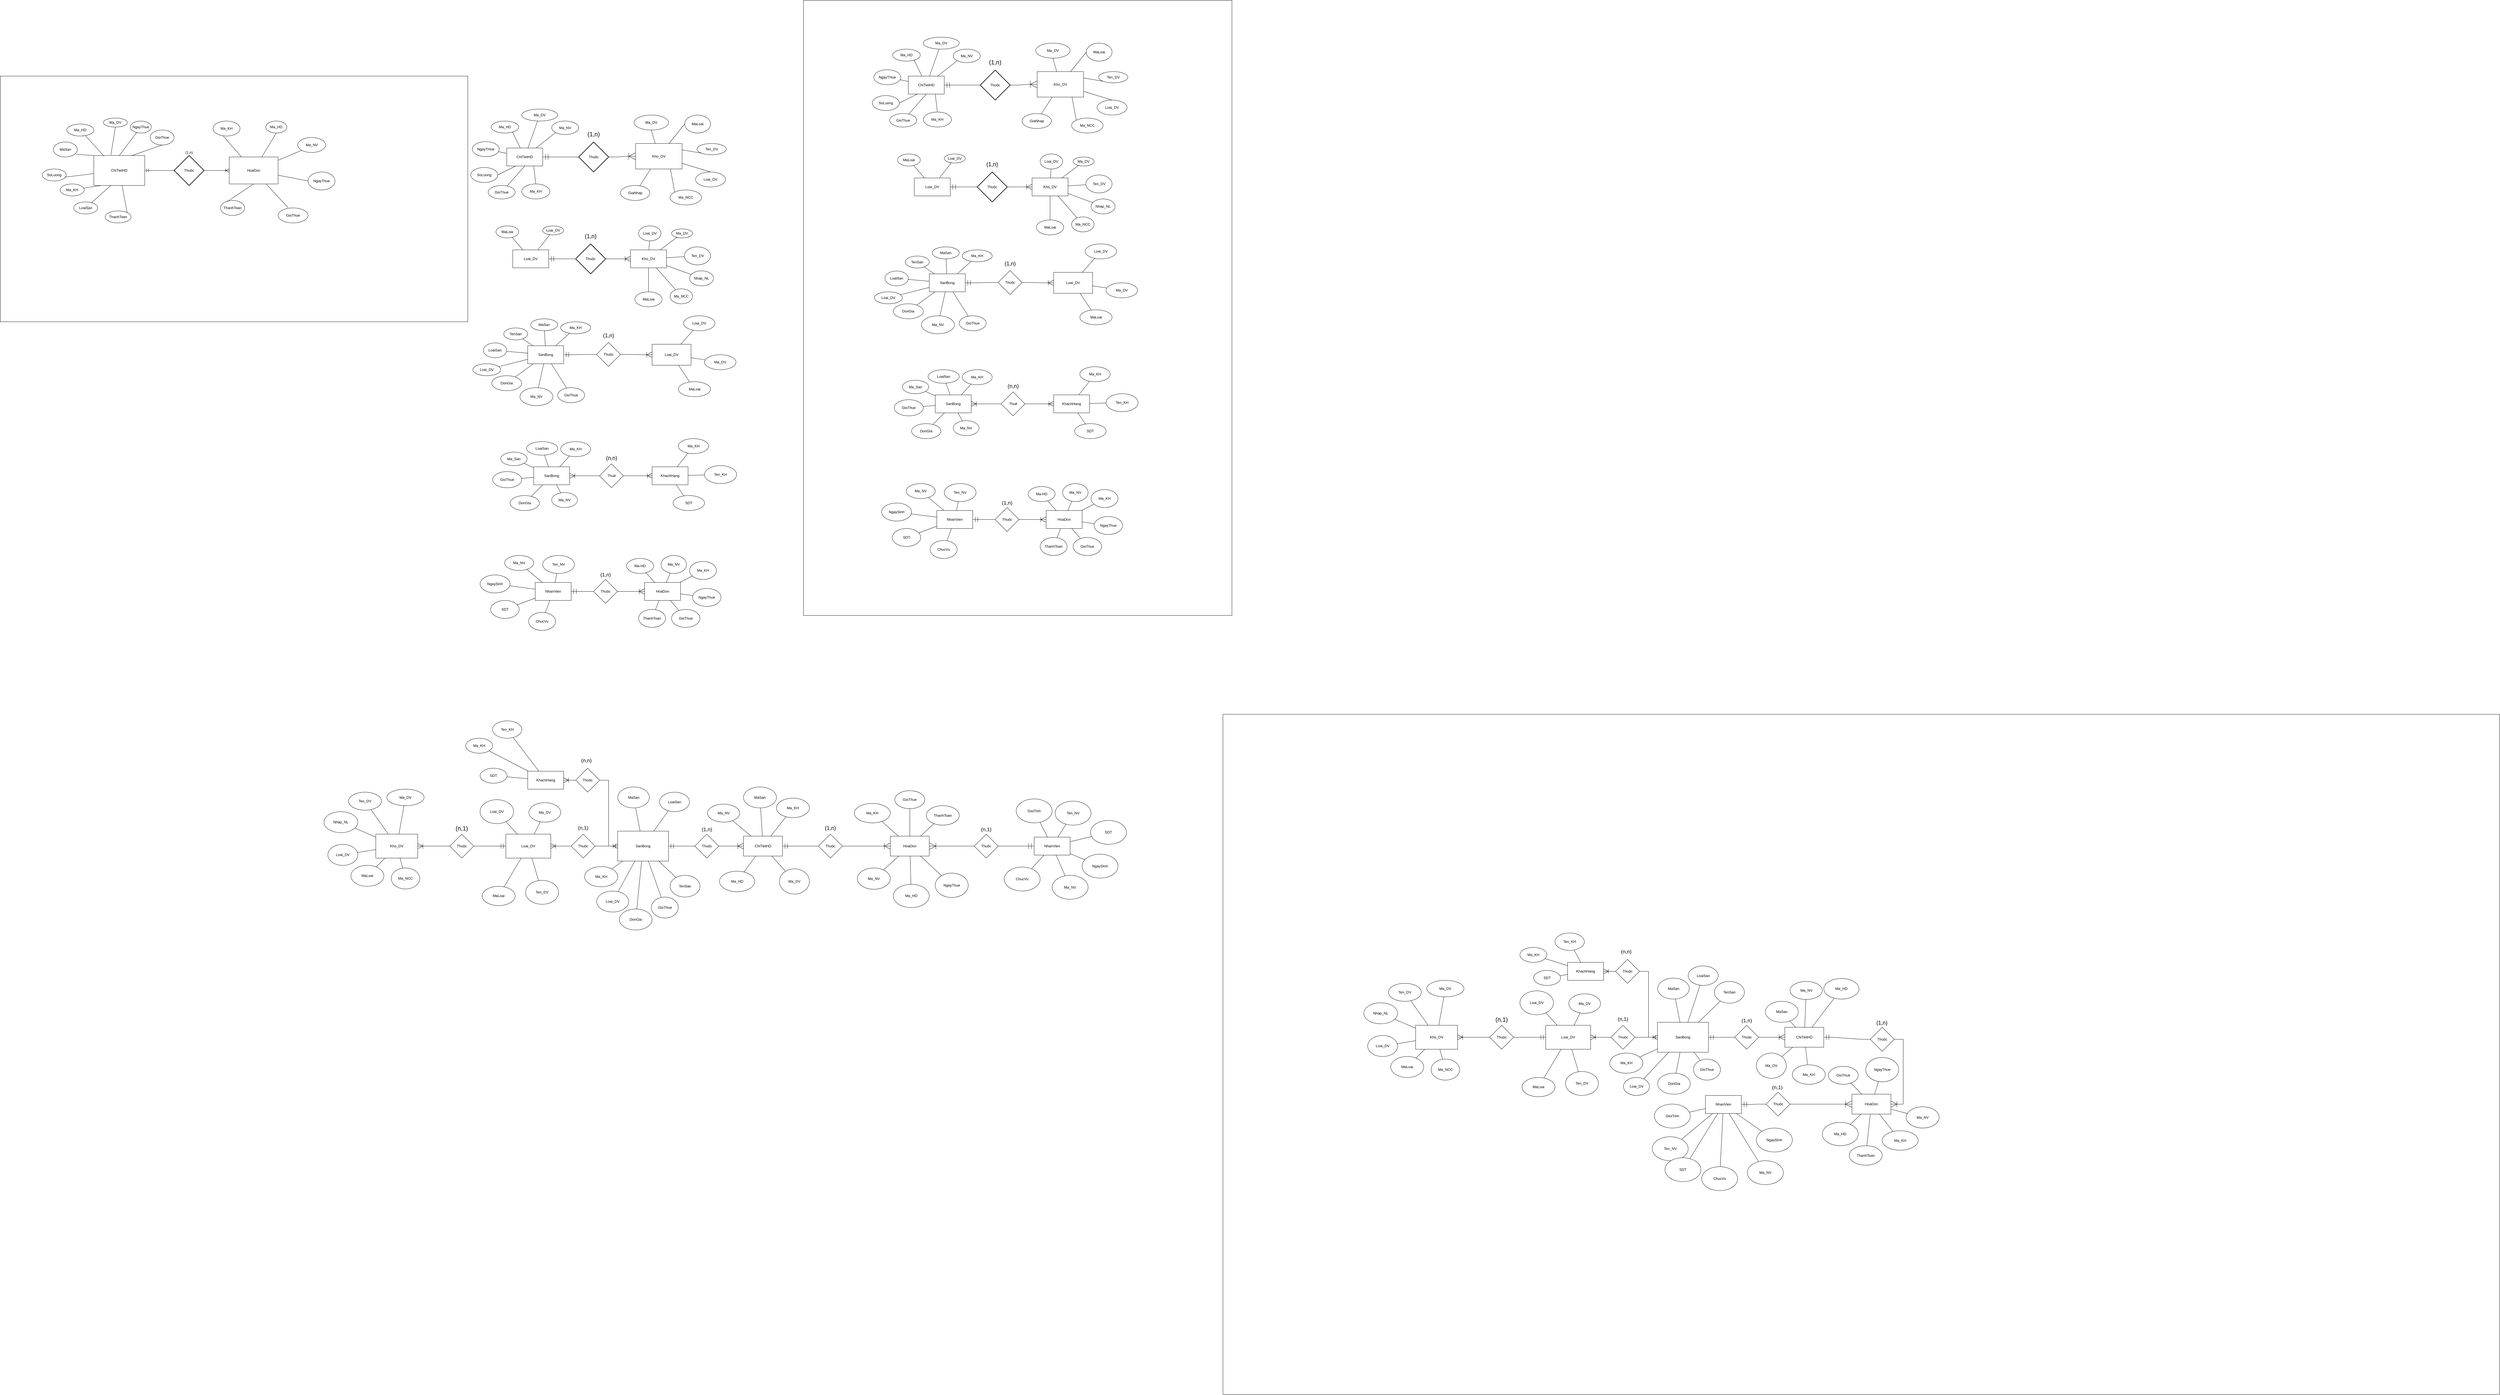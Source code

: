 <mxfile version="22.1.2" type="device">
  <diagram name="Trang-1" id="xSzNewultKGGDobN4snl">
    <mxGraphModel dx="3780" dy="914" grid="1" gridSize="10" guides="1" tooltips="1" connect="1" arrows="1" fold="1" page="1" pageScale="1" pageWidth="827" pageHeight="1169" math="0" shadow="0">
      <root>
        <mxCell id="0" />
        <mxCell id="1" parent="0" />
        <mxCell id="sh4N60Atoj5nvd0ijDMf-38" value="ChiTietHD" style="rounded=0;whiteSpace=wrap;html=1;" parent="1" vertex="1">
          <mxGeometry x="60" y="520" width="120" height="60" as="geometry" />
        </mxCell>
        <mxCell id="sh4N60Atoj5nvd0ijDMf-39" value="Kho_DV" style="rounded=0;whiteSpace=wrap;html=1;" parent="1" vertex="1">
          <mxGeometry x="490" y="505" width="155" height="85" as="geometry" />
        </mxCell>
        <mxCell id="sh4N60Atoj5nvd0ijDMf-40" value="Ma_HD" style="ellipse;whiteSpace=wrap;html=1;" parent="1" vertex="1">
          <mxGeometry x="8" y="430" width="92" height="40" as="geometry" />
        </mxCell>
        <mxCell id="sh4N60Atoj5nvd0ijDMf-41" value="SoLuong" style="ellipse;whiteSpace=wrap;html=1;" parent="1" vertex="1">
          <mxGeometry x="-60" y="585" width="90" height="50" as="geometry" />
        </mxCell>
        <mxCell id="sh4N60Atoj5nvd0ijDMf-42" value="Ma_DV" style="ellipse;whiteSpace=wrap;html=1;" parent="1" vertex="1">
          <mxGeometry x="110" y="390" width="120" height="40" as="geometry" />
        </mxCell>
        <mxCell id="sh4N60Atoj5nvd0ijDMf-43" value="GioThue" style="ellipse;whiteSpace=wrap;html=1;" parent="1" vertex="1">
          <mxGeometry x="-2" y="645" width="90" height="45" as="geometry" />
        </mxCell>
        <mxCell id="sh4N60Atoj5nvd0ijDMf-44" value="NgayTHue" style="ellipse;whiteSpace=wrap;html=1;" parent="1" vertex="1">
          <mxGeometry x="-55" y="498.75" width="90" height="50" as="geometry" />
        </mxCell>
        <mxCell id="sh4N60Atoj5nvd0ijDMf-45" value="Ma_KH" style="ellipse;whiteSpace=wrap;html=1;" parent="1" vertex="1">
          <mxGeometry x="110" y="640" width="94" height="50" as="geometry" />
        </mxCell>
        <mxCell id="sh4N60Atoj5nvd0ijDMf-46" value="Ma_NV" style="ellipse;whiteSpace=wrap;html=1;" parent="1" vertex="1">
          <mxGeometry x="210" y="430" width="90" height="45" as="geometry" />
        </mxCell>
        <mxCell id="sh4N60Atoj5nvd0ijDMf-47" value="Ma_DV" style="ellipse;whiteSpace=wrap;html=1;" parent="1" vertex="1">
          <mxGeometry x="485" y="410" width="115" height="50" as="geometry" />
        </mxCell>
        <mxCell id="sh4N60Atoj5nvd0ijDMf-48" value="Ten_DV" style="ellipse;whiteSpace=wrap;html=1;" parent="1" vertex="1">
          <mxGeometry x="695" y="505" width="97.5" height="37.5" as="geometry" />
        </mxCell>
        <mxCell id="sh4N60Atoj5nvd0ijDMf-49" value="MaLoai" style="ellipse;whiteSpace=wrap;html=1;" parent="1" vertex="1">
          <mxGeometry x="653.75" y="410" width="86.25" height="60" as="geometry" />
        </mxCell>
        <mxCell id="sh4N60Atoj5nvd0ijDMf-50" value="Ma_NCC" style="ellipse;whiteSpace=wrap;html=1;" parent="1" vertex="1">
          <mxGeometry x="605" y="660" width="105" height="50" as="geometry" />
        </mxCell>
        <mxCell id="sh4N60Atoj5nvd0ijDMf-51" value="Loai_DV" style="ellipse;whiteSpace=wrap;html=1;" parent="1" vertex="1">
          <mxGeometry x="690" y="600" width="100" height="50" as="geometry" />
        </mxCell>
        <mxCell id="sh4N60Atoj5nvd0ijDMf-52" value="GiaNhap" style="ellipse;whiteSpace=wrap;html=1;" parent="1" vertex="1">
          <mxGeometry x="439.5" y="645" width="98" height="50" as="geometry" />
        </mxCell>
        <mxCell id="sh4N60Atoj5nvd0ijDMf-54" value="" style="endArrow=none;html=1;rounded=0;entryX=0.775;entryY=0.913;entryDx=0;entryDy=0;entryPerimeter=0;" parent="1" source="sh4N60Atoj5nvd0ijDMf-38" target="sh4N60Atoj5nvd0ijDMf-40" edge="1">
          <mxGeometry width="50" height="50" relative="1" as="geometry">
            <mxPoint x="390" y="540" as="sourcePoint" />
            <mxPoint x="110" y="450" as="targetPoint" />
          </mxGeometry>
        </mxCell>
        <mxCell id="sh4N60Atoj5nvd0ijDMf-55" value="" style="endArrow=none;html=1;rounded=0;" parent="1" source="sh4N60Atoj5nvd0ijDMf-38" target="sh4N60Atoj5nvd0ijDMf-42" edge="1">
          <mxGeometry width="50" height="50" relative="1" as="geometry">
            <mxPoint x="390" y="640" as="sourcePoint" />
            <mxPoint x="440" y="590" as="targetPoint" />
          </mxGeometry>
        </mxCell>
        <mxCell id="sh4N60Atoj5nvd0ijDMf-56" value="" style="endArrow=none;html=1;rounded=0;entryX=0;entryY=1;entryDx=0;entryDy=0;" parent="1" source="sh4N60Atoj5nvd0ijDMf-38" target="sh4N60Atoj5nvd0ijDMf-46" edge="1">
          <mxGeometry width="50" height="50" relative="1" as="geometry">
            <mxPoint x="390" y="640" as="sourcePoint" />
            <mxPoint x="440" y="590" as="targetPoint" />
          </mxGeometry>
        </mxCell>
        <mxCell id="sh4N60Atoj5nvd0ijDMf-57" value="" style="endArrow=none;html=1;rounded=0;" parent="1" source="sh4N60Atoj5nvd0ijDMf-38" target="sh4N60Atoj5nvd0ijDMf-44" edge="1">
          <mxGeometry width="50" height="50" relative="1" as="geometry">
            <mxPoint x="390" y="640" as="sourcePoint" />
            <mxPoint x="440" y="590" as="targetPoint" />
          </mxGeometry>
        </mxCell>
        <mxCell id="sh4N60Atoj5nvd0ijDMf-58" value="" style="endArrow=none;html=1;rounded=0;entryX=1;entryY=0.5;entryDx=0;entryDy=0;exitX=0.25;exitY=1;exitDx=0;exitDy=0;" parent="1" source="sh4N60Atoj5nvd0ijDMf-38" target="sh4N60Atoj5nvd0ijDMf-41" edge="1">
          <mxGeometry width="50" height="50" relative="1" as="geometry">
            <mxPoint x="390" y="640" as="sourcePoint" />
            <mxPoint x="440" y="590" as="targetPoint" />
          </mxGeometry>
        </mxCell>
        <mxCell id="sh4N60Atoj5nvd0ijDMf-59" value="" style="endArrow=none;html=1;rounded=0;entryX=0.5;entryY=1;entryDx=0;entryDy=0;" parent="1" source="sh4N60Atoj5nvd0ijDMf-43" target="sh4N60Atoj5nvd0ijDMf-38" edge="1">
          <mxGeometry width="50" height="50" relative="1" as="geometry">
            <mxPoint x="390" y="640" as="sourcePoint" />
            <mxPoint x="440" y="590" as="targetPoint" />
          </mxGeometry>
        </mxCell>
        <mxCell id="sh4N60Atoj5nvd0ijDMf-60" value="" style="endArrow=none;html=1;rounded=0;entryX=0.75;entryY=1;entryDx=0;entryDy=0;exitX=0.5;exitY=0;exitDx=0;exitDy=0;" parent="1" source="sh4N60Atoj5nvd0ijDMf-45" target="sh4N60Atoj5nvd0ijDMf-38" edge="1">
          <mxGeometry width="50" height="50" relative="1" as="geometry">
            <mxPoint x="390" y="640" as="sourcePoint" />
            <mxPoint x="440" y="590" as="targetPoint" />
          </mxGeometry>
        </mxCell>
        <mxCell id="sh4N60Atoj5nvd0ijDMf-61" value="" style="endArrow=none;html=1;rounded=0;entryX=0.5;entryY=1;entryDx=0;entryDy=0;" parent="1" source="sh4N60Atoj5nvd0ijDMf-39" target="sh4N60Atoj5nvd0ijDMf-47" edge="1">
          <mxGeometry width="50" height="50" relative="1" as="geometry">
            <mxPoint x="390" y="640" as="sourcePoint" />
            <mxPoint x="440" y="590" as="targetPoint" />
          </mxGeometry>
        </mxCell>
        <mxCell id="sh4N60Atoj5nvd0ijDMf-62" value="" style="endArrow=none;html=1;rounded=0;entryX=0;entryY=1;entryDx=0;entryDy=0;exitX=1;exitY=0.25;exitDx=0;exitDy=0;" parent="1" source="sh4N60Atoj5nvd0ijDMf-39" target="sh4N60Atoj5nvd0ijDMf-48" edge="1">
          <mxGeometry width="50" height="50" relative="1" as="geometry">
            <mxPoint x="390" y="640" as="sourcePoint" />
            <mxPoint x="730" y="490" as="targetPoint" />
          </mxGeometry>
        </mxCell>
        <mxCell id="sh4N60Atoj5nvd0ijDMf-63" value="" style="endArrow=none;html=1;rounded=0;entryX=0;entryY=0.5;entryDx=0;entryDy=0;" parent="1" source="sh4N60Atoj5nvd0ijDMf-39" target="sh4N60Atoj5nvd0ijDMf-49" edge="1">
          <mxGeometry width="50" height="50" relative="1" as="geometry">
            <mxPoint x="390" y="640" as="sourcePoint" />
            <mxPoint x="440" y="590" as="targetPoint" />
          </mxGeometry>
        </mxCell>
        <mxCell id="sh4N60Atoj5nvd0ijDMf-64" value="" style="endArrow=none;html=1;rounded=0;entryX=0;entryY=0;entryDx=0;entryDy=0;exitX=0.75;exitY=1;exitDx=0;exitDy=0;" parent="1" source="sh4N60Atoj5nvd0ijDMf-39" target="sh4N60Atoj5nvd0ijDMf-50" edge="1">
          <mxGeometry width="50" height="50" relative="1" as="geometry">
            <mxPoint x="390" y="640" as="sourcePoint" />
            <mxPoint x="440" y="590" as="targetPoint" />
          </mxGeometry>
        </mxCell>
        <mxCell id="sh4N60Atoj5nvd0ijDMf-65" value="" style="endArrow=none;html=1;rounded=0;entryX=0.5;entryY=0;entryDx=0;entryDy=0;" parent="1" source="sh4N60Atoj5nvd0ijDMf-39" target="sh4N60Atoj5nvd0ijDMf-51" edge="1">
          <mxGeometry width="50" height="50" relative="1" as="geometry">
            <mxPoint x="390" y="640" as="sourcePoint" />
            <mxPoint x="440" y="590" as="targetPoint" />
          </mxGeometry>
        </mxCell>
        <mxCell id="sh4N60Atoj5nvd0ijDMf-66" value="" style="endArrow=none;html=1;rounded=0;" parent="1" source="sh4N60Atoj5nvd0ijDMf-39" target="sh4N60Atoj5nvd0ijDMf-52" edge="1">
          <mxGeometry width="50" height="50" relative="1" as="geometry">
            <mxPoint x="390" y="640" as="sourcePoint" />
            <mxPoint x="440" y="590" as="targetPoint" />
          </mxGeometry>
        </mxCell>
        <mxCell id="sh4N60Atoj5nvd0ijDMf-67" value="Loai_DV" style="rounded=0;whiteSpace=wrap;html=1;" parent="1" vertex="1">
          <mxGeometry x="80" y="860" width="120" height="60" as="geometry" />
        </mxCell>
        <mxCell id="sh4N60Atoj5nvd0ijDMf-68" value="MaLoai" style="ellipse;whiteSpace=wrap;html=1;" parent="1" vertex="1">
          <mxGeometry x="24" y="780" width="76" height="40" as="geometry" />
        </mxCell>
        <mxCell id="sh4N60Atoj5nvd0ijDMf-69" value="Loai_DV" style="ellipse;whiteSpace=wrap;html=1;" parent="1" vertex="1">
          <mxGeometry x="180" y="780" width="70" height="30" as="geometry" />
        </mxCell>
        <mxCell id="sh4N60Atoj5nvd0ijDMf-70" value="Kho_DV" style="rounded=0;whiteSpace=wrap;html=1;" parent="1" vertex="1">
          <mxGeometry x="473" y="860" width="120" height="60" as="geometry" />
        </mxCell>
        <mxCell id="sh4N60Atoj5nvd0ijDMf-71" value="Loai_DV" style="ellipse;whiteSpace=wrap;html=1;" parent="1" vertex="1">
          <mxGeometry x="500" y="780" width="75" height="50" as="geometry" />
        </mxCell>
        <mxCell id="sh4N60Atoj5nvd0ijDMf-72" value="Ma_DV" style="ellipse;whiteSpace=wrap;html=1;" parent="1" vertex="1">
          <mxGeometry x="610" y="790" width="70" height="30" as="geometry" />
        </mxCell>
        <mxCell id="sh4N60Atoj5nvd0ijDMf-73" value="Ten_DV" style="ellipse;whiteSpace=wrap;html=1;" parent="1" vertex="1">
          <mxGeometry x="652.5" y="850" width="87.5" height="60" as="geometry" />
        </mxCell>
        <mxCell id="sh4N60Atoj5nvd0ijDMf-74" value="Nhap_NL" style="ellipse;whiteSpace=wrap;html=1;" parent="1" vertex="1">
          <mxGeometry x="670" y="930" width="80" height="50" as="geometry" />
        </mxCell>
        <mxCell id="sh4N60Atoj5nvd0ijDMf-75" value="Ma_NCC" style="ellipse;whiteSpace=wrap;html=1;" parent="1" vertex="1">
          <mxGeometry x="605" y="990" width="75" height="50" as="geometry" />
        </mxCell>
        <mxCell id="sh4N60Atoj5nvd0ijDMf-76" value="MaLoai" style="ellipse;whiteSpace=wrap;html=1;" parent="1" vertex="1">
          <mxGeometry x="487.5" y="1000" width="91" height="50" as="geometry" />
        </mxCell>
        <mxCell id="sh4N60Atoj5nvd0ijDMf-77" value="" style="edgeStyle=entityRelationEdgeStyle;fontSize=12;html=1;endArrow=ERoneToMany;startArrow=none;rounded=0;startFill=0;endSize=16;endFill=0;" parent="1" source="GYaAu6EFHJnnyiQxyzJ6-47" target="sh4N60Atoj5nvd0ijDMf-70" edge="1">
          <mxGeometry width="100" height="100" relative="1" as="geometry">
            <mxPoint x="360" y="860" as="sourcePoint" />
            <mxPoint x="460" y="760" as="targetPoint" />
          </mxGeometry>
        </mxCell>
        <mxCell id="sh4N60Atoj5nvd0ijDMf-78" value="" style="endArrow=none;html=1;rounded=0;" parent="1" source="sh4N60Atoj5nvd0ijDMf-67" target="sh4N60Atoj5nvd0ijDMf-68" edge="1">
          <mxGeometry width="50" height="50" relative="1" as="geometry">
            <mxPoint x="390" y="840" as="sourcePoint" />
            <mxPoint x="440" y="790" as="targetPoint" />
          </mxGeometry>
        </mxCell>
        <mxCell id="sh4N60Atoj5nvd0ijDMf-79" value="" style="endArrow=none;html=1;rounded=0;" parent="1" source="sh4N60Atoj5nvd0ijDMf-67" target="sh4N60Atoj5nvd0ijDMf-69" edge="1">
          <mxGeometry width="50" height="50" relative="1" as="geometry">
            <mxPoint x="390" y="840" as="sourcePoint" />
            <mxPoint x="440" y="790" as="targetPoint" />
          </mxGeometry>
        </mxCell>
        <mxCell id="sh4N60Atoj5nvd0ijDMf-80" value="" style="endArrow=none;html=1;rounded=0;" parent="1" source="sh4N60Atoj5nvd0ijDMf-70" target="sh4N60Atoj5nvd0ijDMf-71" edge="1">
          <mxGeometry width="50" height="50" relative="1" as="geometry">
            <mxPoint x="390" y="840" as="sourcePoint" />
            <mxPoint x="440" y="790" as="targetPoint" />
          </mxGeometry>
        </mxCell>
        <mxCell id="sh4N60Atoj5nvd0ijDMf-81" value="" style="endArrow=none;html=1;rounded=0;" parent="1" source="sh4N60Atoj5nvd0ijDMf-70" target="sh4N60Atoj5nvd0ijDMf-72" edge="1">
          <mxGeometry width="50" height="50" relative="1" as="geometry">
            <mxPoint x="390" y="840" as="sourcePoint" />
            <mxPoint x="440" y="790" as="targetPoint" />
          </mxGeometry>
        </mxCell>
        <mxCell id="sh4N60Atoj5nvd0ijDMf-82" value="" style="endArrow=none;html=1;rounded=0;" parent="1" source="sh4N60Atoj5nvd0ijDMf-70" target="sh4N60Atoj5nvd0ijDMf-73" edge="1">
          <mxGeometry width="50" height="50" relative="1" as="geometry">
            <mxPoint x="390" y="840" as="sourcePoint" />
            <mxPoint x="440" y="790" as="targetPoint" />
          </mxGeometry>
        </mxCell>
        <mxCell id="sh4N60Atoj5nvd0ijDMf-83" value="" style="endArrow=none;html=1;rounded=0;" parent="1" source="sh4N60Atoj5nvd0ijDMf-70" target="sh4N60Atoj5nvd0ijDMf-74" edge="1">
          <mxGeometry width="50" height="50" relative="1" as="geometry">
            <mxPoint x="390" y="840" as="sourcePoint" />
            <mxPoint x="440" y="790" as="targetPoint" />
          </mxGeometry>
        </mxCell>
        <mxCell id="sh4N60Atoj5nvd0ijDMf-84" value="" style="endArrow=none;html=1;rounded=0;" parent="1" source="sh4N60Atoj5nvd0ijDMf-70" target="sh4N60Atoj5nvd0ijDMf-75" edge="1">
          <mxGeometry width="50" height="50" relative="1" as="geometry">
            <mxPoint x="390" y="840" as="sourcePoint" />
            <mxPoint x="440" y="790" as="targetPoint" />
          </mxGeometry>
        </mxCell>
        <mxCell id="sh4N60Atoj5nvd0ijDMf-85" value="" style="endArrow=none;html=1;rounded=0;" parent="1" source="sh4N60Atoj5nvd0ijDMf-70" target="sh4N60Atoj5nvd0ijDMf-76" edge="1">
          <mxGeometry width="50" height="50" relative="1" as="geometry">
            <mxPoint x="390" y="840" as="sourcePoint" />
            <mxPoint x="440" y="790" as="targetPoint" />
          </mxGeometry>
        </mxCell>
        <mxCell id="sh4N60Atoj5nvd0ijDMf-86" value="SanBong" style="rounded=0;whiteSpace=wrap;html=1;" parent="1" vertex="1">
          <mxGeometry x="130" y="1180" width="120" height="60" as="geometry" />
        </mxCell>
        <mxCell id="sh4N60Atoj5nvd0ijDMf-87" value="TenSan" style="ellipse;whiteSpace=wrap;html=1;" parent="1" vertex="1">
          <mxGeometry x="50" y="1120.5" width="80" height="40" as="geometry" />
        </mxCell>
        <mxCell id="sh4N60Atoj5nvd0ijDMf-88" value="MaSan" style="ellipse;whiteSpace=wrap;html=1;" parent="1" vertex="1">
          <mxGeometry x="140" y="1090" width="90" height="40" as="geometry" />
        </mxCell>
        <mxCell id="sh4N60Atoj5nvd0ijDMf-89" value="LoaiSan" style="ellipse;whiteSpace=wrap;html=1;" parent="1" vertex="1">
          <mxGeometry x="-18" y="1170.5" width="78" height="49.5" as="geometry" />
        </mxCell>
        <mxCell id="sh4N60Atoj5nvd0ijDMf-90" value="Loai_DV" style="ellipse;whiteSpace=wrap;html=1;" parent="1" vertex="1">
          <mxGeometry x="-53" y="1240" width="93" height="40" as="geometry" />
        </mxCell>
        <mxCell id="sh4N60Atoj5nvd0ijDMf-91" value="DonGia" style="ellipse;whiteSpace=wrap;html=1;" parent="1" vertex="1">
          <mxGeometry x="10" y="1280" width="100" height="50" as="geometry" />
        </mxCell>
        <mxCell id="sh4N60Atoj5nvd0ijDMf-92" value="Ma_KH" style="ellipse;whiteSpace=wrap;html=1;" parent="1" vertex="1">
          <mxGeometry x="240" y="1100" width="100" height="40" as="geometry" />
        </mxCell>
        <mxCell id="sh4N60Atoj5nvd0ijDMf-93" value="GioThue" style="ellipse;whiteSpace=wrap;html=1;" parent="1" vertex="1">
          <mxGeometry x="230" y="1320" width="90" height="50" as="geometry" />
        </mxCell>
        <mxCell id="sh4N60Atoj5nvd0ijDMf-94" value="Ma_NV" style="ellipse;whiteSpace=wrap;html=1;" parent="1" vertex="1">
          <mxGeometry x="104" y="1320" width="110" height="60" as="geometry" />
        </mxCell>
        <mxCell id="sh4N60Atoj5nvd0ijDMf-96" value="Loai_DV" style="rounded=0;whiteSpace=wrap;html=1;" parent="1" vertex="1">
          <mxGeometry x="545" y="1175" width="130" height="70" as="geometry" />
        </mxCell>
        <mxCell id="sh4N60Atoj5nvd0ijDMf-97" value="Loai_DV" style="ellipse;whiteSpace=wrap;html=1;" parent="1" vertex="1">
          <mxGeometry x="650" y="1080" width="105" height="50" as="geometry" />
        </mxCell>
        <mxCell id="sh4N60Atoj5nvd0ijDMf-98" value="Ma_DV" style="ellipse;whiteSpace=wrap;html=1;" parent="1" vertex="1">
          <mxGeometry x="720" y="1210" width="105" height="50" as="geometry" />
        </mxCell>
        <mxCell id="sh4N60Atoj5nvd0ijDMf-99" value="MaLoai" style="ellipse;whiteSpace=wrap;html=1;" parent="1" vertex="1">
          <mxGeometry x="632.5" y="1300" width="107.5" height="50" as="geometry" />
        </mxCell>
        <mxCell id="sh4N60Atoj5nvd0ijDMf-102" value="" style="edgeStyle=entityRelationEdgeStyle;fontSize=12;html=1;endArrow=ERoneToMany;startArrow=none;rounded=0;startFill=0;endFill=0;startSize=6;endSize=16;" parent="1" source="GYaAu6EFHJnnyiQxyzJ6-57" target="sh4N60Atoj5nvd0ijDMf-96" edge="1">
          <mxGeometry width="100" height="100" relative="1" as="geometry">
            <mxPoint x="360" y="1160" as="sourcePoint" />
            <mxPoint x="460" y="1060" as="targetPoint" />
          </mxGeometry>
        </mxCell>
        <mxCell id="sh4N60Atoj5nvd0ijDMf-103" value="" style="endArrow=none;html=1;rounded=0;" parent="1" source="sh4N60Atoj5nvd0ijDMf-86" target="sh4N60Atoj5nvd0ijDMf-88" edge="1">
          <mxGeometry width="50" height="50" relative="1" as="geometry">
            <mxPoint x="390" y="1140" as="sourcePoint" />
            <mxPoint x="440" y="1090" as="targetPoint" />
          </mxGeometry>
        </mxCell>
        <mxCell id="sh4N60Atoj5nvd0ijDMf-104" value="" style="endArrow=none;html=1;rounded=0;" parent="1" source="sh4N60Atoj5nvd0ijDMf-86" target="sh4N60Atoj5nvd0ijDMf-87" edge="1">
          <mxGeometry width="50" height="50" relative="1" as="geometry">
            <mxPoint x="390" y="1140" as="sourcePoint" />
            <mxPoint x="440" y="1090" as="targetPoint" />
          </mxGeometry>
        </mxCell>
        <mxCell id="sh4N60Atoj5nvd0ijDMf-105" value="" style="endArrow=none;html=1;rounded=0;" parent="1" source="sh4N60Atoj5nvd0ijDMf-86" target="sh4N60Atoj5nvd0ijDMf-89" edge="1">
          <mxGeometry width="50" height="50" relative="1" as="geometry">
            <mxPoint x="390" y="1140" as="sourcePoint" />
            <mxPoint x="440" y="1090" as="targetPoint" />
          </mxGeometry>
        </mxCell>
        <mxCell id="sh4N60Atoj5nvd0ijDMf-106" value="" style="endArrow=none;html=1;rounded=0;" parent="1" source="sh4N60Atoj5nvd0ijDMf-86" target="sh4N60Atoj5nvd0ijDMf-90" edge="1">
          <mxGeometry width="50" height="50" relative="1" as="geometry">
            <mxPoint x="230" y="1190" as="sourcePoint" />
            <mxPoint x="440" y="1090" as="targetPoint" />
          </mxGeometry>
        </mxCell>
        <mxCell id="sh4N60Atoj5nvd0ijDMf-108" value="" style="endArrow=none;html=1;rounded=0;" parent="1" source="sh4N60Atoj5nvd0ijDMf-86" target="sh4N60Atoj5nvd0ijDMf-91" edge="1">
          <mxGeometry width="50" height="50" relative="1" as="geometry">
            <mxPoint x="390" y="1140" as="sourcePoint" />
            <mxPoint x="440" y="1090" as="targetPoint" />
          </mxGeometry>
        </mxCell>
        <mxCell id="sh4N60Atoj5nvd0ijDMf-109" value="" style="endArrow=none;html=1;rounded=0;" parent="1" source="sh4N60Atoj5nvd0ijDMf-94" target="sh4N60Atoj5nvd0ijDMf-86" edge="1">
          <mxGeometry width="50" height="50" relative="1" as="geometry">
            <mxPoint x="390" y="1140" as="sourcePoint" />
            <mxPoint x="440" y="1090" as="targetPoint" />
          </mxGeometry>
        </mxCell>
        <mxCell id="sh4N60Atoj5nvd0ijDMf-110" value="" style="endArrow=none;html=1;rounded=0;" parent="1" source="sh4N60Atoj5nvd0ijDMf-93" target="sh4N60Atoj5nvd0ijDMf-86" edge="1">
          <mxGeometry width="50" height="50" relative="1" as="geometry">
            <mxPoint x="390" y="1140" as="sourcePoint" />
            <mxPoint x="440" y="1090" as="targetPoint" />
          </mxGeometry>
        </mxCell>
        <mxCell id="sh4N60Atoj5nvd0ijDMf-111" value="" style="endArrow=none;html=1;rounded=0;" parent="1" source="sh4N60Atoj5nvd0ijDMf-86" target="sh4N60Atoj5nvd0ijDMf-92" edge="1">
          <mxGeometry width="50" height="50" relative="1" as="geometry">
            <mxPoint x="390" y="1140" as="sourcePoint" />
            <mxPoint x="440" y="1090" as="targetPoint" />
          </mxGeometry>
        </mxCell>
        <mxCell id="sh4N60Atoj5nvd0ijDMf-112" value="" style="endArrow=none;html=1;rounded=0;" parent="1" source="sh4N60Atoj5nvd0ijDMf-96" target="sh4N60Atoj5nvd0ijDMf-97" edge="1">
          <mxGeometry width="50" height="50" relative="1" as="geometry">
            <mxPoint x="390" y="1140" as="sourcePoint" />
            <mxPoint x="440" y="1090" as="targetPoint" />
          </mxGeometry>
        </mxCell>
        <mxCell id="sh4N60Atoj5nvd0ijDMf-113" value="" style="endArrow=none;html=1;rounded=0;" parent="1" source="sh4N60Atoj5nvd0ijDMf-96" target="sh4N60Atoj5nvd0ijDMf-98" edge="1">
          <mxGeometry width="50" height="50" relative="1" as="geometry">
            <mxPoint x="390" y="1140" as="sourcePoint" />
            <mxPoint x="440" y="1090" as="targetPoint" />
          </mxGeometry>
        </mxCell>
        <mxCell id="sh4N60Atoj5nvd0ijDMf-114" value="" style="endArrow=none;html=1;rounded=0;" parent="1" source="sh4N60Atoj5nvd0ijDMf-96" target="sh4N60Atoj5nvd0ijDMf-99" edge="1">
          <mxGeometry width="50" height="50" relative="1" as="geometry">
            <mxPoint x="390" y="1140" as="sourcePoint" />
            <mxPoint x="440" y="1090" as="targetPoint" />
          </mxGeometry>
        </mxCell>
        <mxCell id="sh4N60Atoj5nvd0ijDMf-115" value="SanBong" style="rounded=0;whiteSpace=wrap;html=1;" parent="1" vertex="1">
          <mxGeometry x="150" y="1584" width="120" height="60" as="geometry" />
        </mxCell>
        <mxCell id="sh4N60Atoj5nvd0ijDMf-116" value="Ma_San" style="ellipse;whiteSpace=wrap;html=1;" parent="1" vertex="1">
          <mxGeometry x="40" y="1535" width="88" height="45" as="geometry" />
        </mxCell>
        <mxCell id="sh4N60Atoj5nvd0ijDMf-117" value="LoaiSan" style="ellipse;whiteSpace=wrap;html=1;" parent="1" vertex="1">
          <mxGeometry x="126" y="1500" width="104" height="45" as="geometry" />
        </mxCell>
        <mxCell id="sh4N60Atoj5nvd0ijDMf-118" value="GioThue" style="ellipse;whiteSpace=wrap;html=1;" parent="1" vertex="1">
          <mxGeometry x="13" y="1600" width="97" height="54" as="geometry" />
        </mxCell>
        <mxCell id="sh4N60Atoj5nvd0ijDMf-119" value="DonGIa" style="ellipse;whiteSpace=wrap;html=1;" parent="1" vertex="1">
          <mxGeometry x="71" y="1680" width="98" height="50" as="geometry" />
        </mxCell>
        <mxCell id="sh4N60Atoj5nvd0ijDMf-120" value="Ma_NV" style="ellipse;whiteSpace=wrap;html=1;" parent="1" vertex="1">
          <mxGeometry x="210" y="1670" width="86" height="50" as="geometry" />
        </mxCell>
        <mxCell id="sh4N60Atoj5nvd0ijDMf-121" value="Ma_KH" style="ellipse;whiteSpace=wrap;html=1;" parent="1" vertex="1">
          <mxGeometry x="240" y="1500" width="100" height="50" as="geometry" />
        </mxCell>
        <mxCell id="sh4N60Atoj5nvd0ijDMf-123" value="KhachHang" style="rounded=0;whiteSpace=wrap;html=1;" parent="1" vertex="1">
          <mxGeometry x="545" y="1584" width="120" height="60" as="geometry" />
        </mxCell>
        <mxCell id="sh4N60Atoj5nvd0ijDMf-125" value="Ma_KH" style="ellipse;whiteSpace=wrap;html=1;" parent="1" vertex="1">
          <mxGeometry x="632.5" y="1490" width="101.25" height="50" as="geometry" />
        </mxCell>
        <mxCell id="sh4N60Atoj5nvd0ijDMf-126" value="Ten_KH" style="ellipse;whiteSpace=wrap;html=1;" parent="1" vertex="1">
          <mxGeometry x="720" y="1580" width="107" height="60" as="geometry" />
        </mxCell>
        <mxCell id="sh4N60Atoj5nvd0ijDMf-127" value="SDT" style="ellipse;whiteSpace=wrap;html=1;" parent="1" vertex="1">
          <mxGeometry x="615" y="1680" width="105" height="50" as="geometry" />
        </mxCell>
        <mxCell id="sh4N60Atoj5nvd0ijDMf-128" value="" style="edgeStyle=entityRelationEdgeStyle;fontSize=12;html=1;endArrow=ERoneToMany;startArrow=none;rounded=0;startFill=0;startSize=7;endSize=14;" parent="1" source="GYaAu6EFHJnnyiQxyzJ6-62" target="sh4N60Atoj5nvd0ijDMf-123" edge="1">
          <mxGeometry width="100" height="100" relative="1" as="geometry">
            <mxPoint x="360" y="1560" as="sourcePoint" />
            <mxPoint x="460" y="1460" as="targetPoint" />
          </mxGeometry>
        </mxCell>
        <mxCell id="sh4N60Atoj5nvd0ijDMf-129" value="" style="endArrow=none;html=1;rounded=0;" parent="1" source="sh4N60Atoj5nvd0ijDMf-115" target="sh4N60Atoj5nvd0ijDMf-121" edge="1">
          <mxGeometry width="50" height="50" relative="1" as="geometry">
            <mxPoint x="390" y="1540" as="sourcePoint" />
            <mxPoint x="440" y="1490" as="targetPoint" />
          </mxGeometry>
        </mxCell>
        <mxCell id="sh4N60Atoj5nvd0ijDMf-130" value="" style="endArrow=none;html=1;rounded=0;" parent="1" source="sh4N60Atoj5nvd0ijDMf-115" target="sh4N60Atoj5nvd0ijDMf-117" edge="1">
          <mxGeometry width="50" height="50" relative="1" as="geometry">
            <mxPoint x="390" y="1540" as="sourcePoint" />
            <mxPoint x="440" y="1490" as="targetPoint" />
          </mxGeometry>
        </mxCell>
        <mxCell id="sh4N60Atoj5nvd0ijDMf-131" value="" style="endArrow=none;html=1;rounded=0;" parent="1" source="sh4N60Atoj5nvd0ijDMf-115" target="sh4N60Atoj5nvd0ijDMf-116" edge="1">
          <mxGeometry width="50" height="50" relative="1" as="geometry">
            <mxPoint x="390" y="1540" as="sourcePoint" />
            <mxPoint x="440" y="1490" as="targetPoint" />
          </mxGeometry>
        </mxCell>
        <mxCell id="sh4N60Atoj5nvd0ijDMf-132" value="" style="endArrow=none;html=1;rounded=0;" parent="1" source="sh4N60Atoj5nvd0ijDMf-115" target="sh4N60Atoj5nvd0ijDMf-118" edge="1">
          <mxGeometry width="50" height="50" relative="1" as="geometry">
            <mxPoint x="390" y="1540" as="sourcePoint" />
            <mxPoint x="440" y="1490" as="targetPoint" />
          </mxGeometry>
        </mxCell>
        <mxCell id="sh4N60Atoj5nvd0ijDMf-133" value="" style="endArrow=none;html=1;rounded=0;" parent="1" source="sh4N60Atoj5nvd0ijDMf-115" target="sh4N60Atoj5nvd0ijDMf-119" edge="1">
          <mxGeometry width="50" height="50" relative="1" as="geometry">
            <mxPoint x="270" y="1610" as="sourcePoint" />
            <mxPoint x="440" y="1490" as="targetPoint" />
          </mxGeometry>
        </mxCell>
        <mxCell id="sh4N60Atoj5nvd0ijDMf-134" value="" style="endArrow=none;html=1;rounded=0;" parent="1" source="sh4N60Atoj5nvd0ijDMf-120" target="sh4N60Atoj5nvd0ijDMf-115" edge="1">
          <mxGeometry width="50" height="50" relative="1" as="geometry">
            <mxPoint x="390" y="1540" as="sourcePoint" />
            <mxPoint x="440" y="1490" as="targetPoint" />
          </mxGeometry>
        </mxCell>
        <mxCell id="sh4N60Atoj5nvd0ijDMf-135" value="" style="endArrow=none;html=1;rounded=0;" parent="1" source="sh4N60Atoj5nvd0ijDMf-123" target="sh4N60Atoj5nvd0ijDMf-125" edge="1">
          <mxGeometry width="50" height="50" relative="1" as="geometry">
            <mxPoint x="390" y="1540" as="sourcePoint" />
            <mxPoint x="440" y="1490" as="targetPoint" />
          </mxGeometry>
        </mxCell>
        <mxCell id="sh4N60Atoj5nvd0ijDMf-136" value="" style="endArrow=none;html=1;rounded=0;" parent="1" source="sh4N60Atoj5nvd0ijDMf-123" target="sh4N60Atoj5nvd0ijDMf-126" edge="1">
          <mxGeometry width="50" height="50" relative="1" as="geometry">
            <mxPoint x="390" y="1540" as="sourcePoint" />
            <mxPoint x="440" y="1490" as="targetPoint" />
          </mxGeometry>
        </mxCell>
        <mxCell id="sh4N60Atoj5nvd0ijDMf-137" value="" style="endArrow=none;html=1;rounded=0;" parent="1" source="sh4N60Atoj5nvd0ijDMf-123" target="sh4N60Atoj5nvd0ijDMf-127" edge="1">
          <mxGeometry width="50" height="50" relative="1" as="geometry">
            <mxPoint x="390" y="1540" as="sourcePoint" />
            <mxPoint x="440" y="1490" as="targetPoint" />
          </mxGeometry>
        </mxCell>
        <mxCell id="sh4N60Atoj5nvd0ijDMf-138" value="NhanVien" style="rounded=0;whiteSpace=wrap;html=1;" parent="1" vertex="1">
          <mxGeometry x="155" y="1970" width="120" height="60" as="geometry" />
        </mxCell>
        <mxCell id="sh4N60Atoj5nvd0ijDMf-139" value="Ma_NV" style="ellipse;whiteSpace=wrap;html=1;" parent="1" vertex="1">
          <mxGeometry x="53" y="1880" width="97" height="50" as="geometry" />
        </mxCell>
        <mxCell id="sh4N60Atoj5nvd0ijDMf-140" value="Ten_NV" style="ellipse;whiteSpace=wrap;html=1;" parent="1" vertex="1">
          <mxGeometry x="180" y="1880" width="106" height="60" as="geometry" />
        </mxCell>
        <mxCell id="sh4N60Atoj5nvd0ijDMf-141" value="SDT" style="ellipse;whiteSpace=wrap;html=1;" parent="1" vertex="1">
          <mxGeometry x="6.5" y="2030" width="95" height="60" as="geometry" />
        </mxCell>
        <mxCell id="sh4N60Atoj5nvd0ijDMf-142" value="ChucVu" style="ellipse;whiteSpace=wrap;html=1;" parent="1" vertex="1">
          <mxGeometry x="133" y="2070" width="90" height="60" as="geometry" />
        </mxCell>
        <mxCell id="sh4N60Atoj5nvd0ijDMf-143" value="NgaySinh" style="ellipse;whiteSpace=wrap;html=1;" parent="1" vertex="1">
          <mxGeometry x="-29" y="1945" width="100" height="60" as="geometry" />
        </mxCell>
        <mxCell id="sh4N60Atoj5nvd0ijDMf-144" value="HoaDon" style="rounded=0;whiteSpace=wrap;html=1;" parent="1" vertex="1">
          <mxGeometry x="520" y="1970" width="120" height="60" as="geometry" />
        </mxCell>
        <mxCell id="sh4N60Atoj5nvd0ijDMf-145" value="Ma-HD" style="ellipse;whiteSpace=wrap;html=1;" parent="1" vertex="1">
          <mxGeometry x="460" y="1890" width="90" height="50" as="geometry" />
        </mxCell>
        <mxCell id="sh4N60Atoj5nvd0ijDMf-146" value="Ma_NV" style="ellipse;whiteSpace=wrap;html=1;" parent="1" vertex="1">
          <mxGeometry x="575" y="1880" width="85" height="60" as="geometry" />
        </mxCell>
        <mxCell id="sh4N60Atoj5nvd0ijDMf-147" value="Ma_KH" style="ellipse;whiteSpace=wrap;html=1;" parent="1" vertex="1">
          <mxGeometry x="670" y="1900" width="90" height="60" as="geometry" />
        </mxCell>
        <mxCell id="sh4N60Atoj5nvd0ijDMf-148" value="NgayThue" style="ellipse;whiteSpace=wrap;html=1;" parent="1" vertex="1">
          <mxGeometry x="680" y="1990" width="95" height="60" as="geometry" />
        </mxCell>
        <mxCell id="sh4N60Atoj5nvd0ijDMf-149" value="GioThue" style="ellipse;whiteSpace=wrap;html=1;" parent="1" vertex="1">
          <mxGeometry x="610" y="2060" width="95" height="60" as="geometry" />
        </mxCell>
        <mxCell id="sh4N60Atoj5nvd0ijDMf-150" value="ThanhToan" style="ellipse;whiteSpace=wrap;html=1;" parent="1" vertex="1">
          <mxGeometry x="500" y="2060" width="90" height="60" as="geometry" />
        </mxCell>
        <mxCell id="sh4N60Atoj5nvd0ijDMf-151" value="" style="edgeStyle=entityRelationEdgeStyle;fontSize=12;html=1;endArrow=ERoneToMany;startArrow=none;rounded=0;startFill=0;endFill=0;endSize=16;" parent="1" source="GYaAu6EFHJnnyiQxyzJ6-65" target="sh4N60Atoj5nvd0ijDMf-144" edge="1">
          <mxGeometry width="100" height="100" relative="1" as="geometry">
            <mxPoint x="360" y="1960" as="sourcePoint" />
            <mxPoint x="460" y="1860" as="targetPoint" />
          </mxGeometry>
        </mxCell>
        <mxCell id="sh4N60Atoj5nvd0ijDMf-152" value="" style="endArrow=none;html=1;rounded=0;" parent="1" source="sh4N60Atoj5nvd0ijDMf-138" target="sh4N60Atoj5nvd0ijDMf-140" edge="1">
          <mxGeometry width="50" height="50" relative="1" as="geometry">
            <mxPoint x="390" y="1940" as="sourcePoint" />
            <mxPoint x="440" y="1890" as="targetPoint" />
          </mxGeometry>
        </mxCell>
        <mxCell id="sh4N60Atoj5nvd0ijDMf-153" value="" style="endArrow=none;html=1;rounded=0;" parent="1" source="sh4N60Atoj5nvd0ijDMf-138" target="sh4N60Atoj5nvd0ijDMf-139" edge="1">
          <mxGeometry width="50" height="50" relative="1" as="geometry">
            <mxPoint x="390" y="1940" as="sourcePoint" />
            <mxPoint x="440" y="1890" as="targetPoint" />
          </mxGeometry>
        </mxCell>
        <mxCell id="sh4N60Atoj5nvd0ijDMf-154" value="" style="endArrow=none;html=1;rounded=0;" parent="1" source="sh4N60Atoj5nvd0ijDMf-138" target="sh4N60Atoj5nvd0ijDMf-143" edge="1">
          <mxGeometry width="50" height="50" relative="1" as="geometry">
            <mxPoint x="390" y="1940" as="sourcePoint" />
            <mxPoint x="440" y="1890" as="targetPoint" />
          </mxGeometry>
        </mxCell>
        <mxCell id="sh4N60Atoj5nvd0ijDMf-155" value="" style="endArrow=none;html=1;rounded=0;" parent="1" source="sh4N60Atoj5nvd0ijDMf-138" target="sh4N60Atoj5nvd0ijDMf-141" edge="1">
          <mxGeometry width="50" height="50" relative="1" as="geometry">
            <mxPoint x="390" y="1940" as="sourcePoint" />
            <mxPoint x="440" y="1890" as="targetPoint" />
          </mxGeometry>
        </mxCell>
        <mxCell id="sh4N60Atoj5nvd0ijDMf-156" value="" style="endArrow=none;html=1;rounded=0;" parent="1" source="sh4N60Atoj5nvd0ijDMf-138" target="sh4N60Atoj5nvd0ijDMf-142" edge="1">
          <mxGeometry width="50" height="50" relative="1" as="geometry">
            <mxPoint x="390" y="1940" as="sourcePoint" />
            <mxPoint x="440" y="1890" as="targetPoint" />
          </mxGeometry>
        </mxCell>
        <mxCell id="sh4N60Atoj5nvd0ijDMf-157" value="" style="endArrow=none;html=1;rounded=0;" parent="1" source="sh4N60Atoj5nvd0ijDMf-144" target="sh4N60Atoj5nvd0ijDMf-145" edge="1">
          <mxGeometry width="50" height="50" relative="1" as="geometry">
            <mxPoint x="390" y="1940" as="sourcePoint" />
            <mxPoint x="440" y="1890" as="targetPoint" />
          </mxGeometry>
        </mxCell>
        <mxCell id="sh4N60Atoj5nvd0ijDMf-158" value="" style="endArrow=none;html=1;rounded=0;" parent="1" source="sh4N60Atoj5nvd0ijDMf-144" target="sh4N60Atoj5nvd0ijDMf-146" edge="1">
          <mxGeometry width="50" height="50" relative="1" as="geometry">
            <mxPoint x="390" y="1940" as="sourcePoint" />
            <mxPoint x="440" y="1890" as="targetPoint" />
          </mxGeometry>
        </mxCell>
        <mxCell id="sh4N60Atoj5nvd0ijDMf-159" value="" style="endArrow=none;html=1;rounded=0;" parent="1" source="sh4N60Atoj5nvd0ijDMf-144" target="sh4N60Atoj5nvd0ijDMf-147" edge="1">
          <mxGeometry width="50" height="50" relative="1" as="geometry">
            <mxPoint x="390" y="1940" as="sourcePoint" />
            <mxPoint x="440" y="1890" as="targetPoint" />
          </mxGeometry>
        </mxCell>
        <mxCell id="sh4N60Atoj5nvd0ijDMf-160" value="" style="endArrow=none;html=1;rounded=0;" parent="1" source="sh4N60Atoj5nvd0ijDMf-144" target="sh4N60Atoj5nvd0ijDMf-148" edge="1">
          <mxGeometry width="50" height="50" relative="1" as="geometry">
            <mxPoint x="390" y="1940" as="sourcePoint" />
            <mxPoint x="440" y="1890" as="targetPoint" />
          </mxGeometry>
        </mxCell>
        <mxCell id="sh4N60Atoj5nvd0ijDMf-161" value="" style="endArrow=none;html=1;rounded=0;" parent="1" source="sh4N60Atoj5nvd0ijDMf-144" target="sh4N60Atoj5nvd0ijDMf-149" edge="1">
          <mxGeometry width="50" height="50" relative="1" as="geometry">
            <mxPoint x="390" y="1940" as="sourcePoint" />
            <mxPoint x="440" y="1890" as="targetPoint" />
          </mxGeometry>
        </mxCell>
        <mxCell id="sh4N60Atoj5nvd0ijDMf-162" value="" style="endArrow=none;html=1;rounded=0;" parent="1" source="sh4N60Atoj5nvd0ijDMf-144" target="sh4N60Atoj5nvd0ijDMf-150" edge="1">
          <mxGeometry width="50" height="50" relative="1" as="geometry">
            <mxPoint x="390" y="1940" as="sourcePoint" />
            <mxPoint x="440" y="1890" as="targetPoint" />
          </mxGeometry>
        </mxCell>
        <mxCell id="sh4N60Atoj5nvd0ijDMf-163" value="SanBong" style="rounded=0;whiteSpace=wrap;html=1;" parent="1" vertex="1">
          <mxGeometry x="430" y="2800" width="170" height="100" as="geometry" />
        </mxCell>
        <mxCell id="sh4N60Atoj5nvd0ijDMf-164" value="KhachHang" style="rounded=0;whiteSpace=wrap;html=1;" parent="1" vertex="1">
          <mxGeometry x="130" y="2600" width="120" height="60" as="geometry" />
        </mxCell>
        <mxCell id="sh4N60Atoj5nvd0ijDMf-165" value="" style="edgeStyle=entityRelationEdgeStyle;fontSize=12;html=1;endArrow=ERoneToMany;startArrow=none;rounded=0;endSize=13;startSize=14;startFill=0;" parent="1" source="GYaAu6EFHJnnyiQxyzJ6-76" target="sh4N60Atoj5nvd0ijDMf-163" edge="1">
          <mxGeometry width="100" height="100" relative="1" as="geometry">
            <mxPoint x="295" y="2740" as="sourcePoint" />
            <mxPoint x="455.5" y="2680" as="targetPoint" />
          </mxGeometry>
        </mxCell>
        <mxCell id="sh4N60Atoj5nvd0ijDMf-166" value="Loai_DV" style="rounded=0;whiteSpace=wrap;html=1;" parent="1" vertex="1">
          <mxGeometry x="57" y="2810" width="150" height="80" as="geometry" />
        </mxCell>
        <mxCell id="sh4N60Atoj5nvd0ijDMf-167" value="" style="edgeStyle=entityRelationEdgeStyle;fontSize=12;html=1;endArrow=ERoneToMany;startArrow=none;rounded=0;endFill=0;endSize=14;startFill=0;" parent="1" source="GYaAu6EFHJnnyiQxyzJ6-73" target="sh4N60Atoj5nvd0ijDMf-166" edge="1">
          <mxGeometry width="100" height="100" relative="1" as="geometry">
            <mxPoint x="470" y="2760" as="sourcePoint" />
            <mxPoint x="414" y="2700" as="targetPoint" />
          </mxGeometry>
        </mxCell>
        <mxCell id="sh4N60Atoj5nvd0ijDMf-168" value="Kho_DV" style="rounded=0;whiteSpace=wrap;html=1;" parent="1" vertex="1">
          <mxGeometry x="-377" y="2810" width="140" height="80" as="geometry" />
        </mxCell>
        <mxCell id="sh4N60Atoj5nvd0ijDMf-169" value="" style="edgeStyle=entityRelationEdgeStyle;fontSize=12;html=1;endArrow=ERoneToMany;startArrow=none;rounded=0;endFill=0;startSize=12;endSize=15;startFill=0;" parent="1" source="GYaAu6EFHJnnyiQxyzJ6-70" target="sh4N60Atoj5nvd0ijDMf-168" edge="1">
          <mxGeometry width="100" height="100" relative="1" as="geometry">
            <mxPoint x="360" y="2880" as="sourcePoint" />
            <mxPoint x="460" y="2780" as="targetPoint" />
          </mxGeometry>
        </mxCell>
        <mxCell id="sh4N60Atoj5nvd0ijDMf-170" value="Ma_DV" style="ellipse;whiteSpace=wrap;html=1;" parent="1" vertex="1">
          <mxGeometry x="-340" y="2660" width="124.25" height="55" as="geometry" />
        </mxCell>
        <mxCell id="sh4N60Atoj5nvd0ijDMf-171" value="Ten_DV" style="ellipse;whiteSpace=wrap;html=1;" parent="1" vertex="1">
          <mxGeometry x="-468" y="2670" width="110" height="60" as="geometry" />
        </mxCell>
        <mxCell id="sh4N60Atoj5nvd0ijDMf-172" value="Nhap_NL" style="ellipse;whiteSpace=wrap;html=1;" parent="1" vertex="1">
          <mxGeometry x="-550" y="2735" width="113" height="70" as="geometry" />
        </mxCell>
        <mxCell id="sh4N60Atoj5nvd0ijDMf-173" value="Loai_DV" style="ellipse;whiteSpace=wrap;html=1;" parent="1" vertex="1">
          <mxGeometry x="-537" y="2844.25" width="100" height="70" as="geometry" />
        </mxCell>
        <mxCell id="sh4N60Atoj5nvd0ijDMf-174" value="Ma_NCC" style="ellipse;whiteSpace=wrap;html=1;" parent="1" vertex="1">
          <mxGeometry x="-325.37" y="2923" width="95" height="70" as="geometry" />
        </mxCell>
        <mxCell id="sh4N60Atoj5nvd0ijDMf-175" value="MaLoai" style="ellipse;whiteSpace=wrap;html=1;" parent="1" vertex="1">
          <mxGeometry x="-460" y="2914.25" width="110" height="70" as="geometry" />
        </mxCell>
        <mxCell id="sh4N60Atoj5nvd0ijDMf-176" value="" style="endArrow=none;html=1;rounded=0;" parent="1" source="sh4N60Atoj5nvd0ijDMf-170" target="sh4N60Atoj5nvd0ijDMf-168" edge="1">
          <mxGeometry width="50" height="50" relative="1" as="geometry">
            <mxPoint x="390" y="3050" as="sourcePoint" />
            <mxPoint x="440" y="3000" as="targetPoint" />
          </mxGeometry>
        </mxCell>
        <mxCell id="sh4N60Atoj5nvd0ijDMf-177" value="" style="endArrow=none;html=1;rounded=0;" parent="1" source="sh4N60Atoj5nvd0ijDMf-171" target="sh4N60Atoj5nvd0ijDMf-168" edge="1">
          <mxGeometry width="50" height="50" relative="1" as="geometry">
            <mxPoint x="-40" y="3250" as="sourcePoint" />
            <mxPoint x="10" y="3200" as="targetPoint" />
          </mxGeometry>
        </mxCell>
        <mxCell id="sh4N60Atoj5nvd0ijDMf-178" value="" style="endArrow=none;html=1;rounded=0;" parent="1" source="sh4N60Atoj5nvd0ijDMf-172" target="sh4N60Atoj5nvd0ijDMf-168" edge="1">
          <mxGeometry width="50" height="50" relative="1" as="geometry">
            <mxPoint x="-40" y="3250" as="sourcePoint" />
            <mxPoint x="10" y="3200" as="targetPoint" />
          </mxGeometry>
        </mxCell>
        <mxCell id="sh4N60Atoj5nvd0ijDMf-179" value="" style="endArrow=none;html=1;rounded=0;" parent="1" source="sh4N60Atoj5nvd0ijDMf-173" target="sh4N60Atoj5nvd0ijDMf-168" edge="1">
          <mxGeometry width="50" height="50" relative="1" as="geometry">
            <mxPoint x="-40" y="3250" as="sourcePoint" />
            <mxPoint x="10" y="3200" as="targetPoint" />
          </mxGeometry>
        </mxCell>
        <mxCell id="sh4N60Atoj5nvd0ijDMf-180" value="" style="endArrow=none;html=1;rounded=0;" parent="1" source="sh4N60Atoj5nvd0ijDMf-175" target="sh4N60Atoj5nvd0ijDMf-168" edge="1">
          <mxGeometry width="50" height="50" relative="1" as="geometry">
            <mxPoint x="-270" y="3250" as="sourcePoint" />
            <mxPoint x="-220" y="3200" as="targetPoint" />
          </mxGeometry>
        </mxCell>
        <mxCell id="sh4N60Atoj5nvd0ijDMf-181" value="" style="endArrow=none;html=1;rounded=0;" parent="1" source="sh4N60Atoj5nvd0ijDMf-174" target="sh4N60Atoj5nvd0ijDMf-168" edge="1">
          <mxGeometry width="50" height="50" relative="1" as="geometry">
            <mxPoint x="-270" y="3250" as="sourcePoint" />
            <mxPoint x="-220" y="3200" as="targetPoint" />
          </mxGeometry>
        </mxCell>
        <mxCell id="sh4N60Atoj5nvd0ijDMf-182" value="Ma_DV" style="ellipse;whiteSpace=wrap;html=1;" parent="1" vertex="1">
          <mxGeometry x="134" y="2705" width="106" height="65" as="geometry" />
        </mxCell>
        <mxCell id="sh4N60Atoj5nvd0ijDMf-183" value="Loai_DV" style="ellipse;whiteSpace=wrap;html=1;" parent="1" vertex="1">
          <mxGeometry x="-29" y="2695" width="112" height="80" as="geometry" />
        </mxCell>
        <mxCell id="sh4N60Atoj5nvd0ijDMf-185" value="Ten_DV" style="ellipse;whiteSpace=wrap;html=1;" parent="1" vertex="1">
          <mxGeometry x="123" y="2964.25" width="110" height="80" as="geometry" />
        </mxCell>
        <mxCell id="sh4N60Atoj5nvd0ijDMf-186" value="MaLoai" style="ellipse;whiteSpace=wrap;html=1;" parent="1" vertex="1">
          <mxGeometry x="-22" y="2984.25" width="110" height="64.25" as="geometry" />
        </mxCell>
        <mxCell id="sh4N60Atoj5nvd0ijDMf-187" value="" style="endArrow=none;html=1;rounded=0;" parent="1" source="sh4N60Atoj5nvd0ijDMf-182" target="sh4N60Atoj5nvd0ijDMf-166" edge="1">
          <mxGeometry width="50" height="50" relative="1" as="geometry">
            <mxPoint x="40" y="2870" as="sourcePoint" />
            <mxPoint x="90" y="2820" as="targetPoint" />
          </mxGeometry>
        </mxCell>
        <mxCell id="sh4N60Atoj5nvd0ijDMf-188" value="" style="endArrow=none;html=1;rounded=0;" parent="1" source="sh4N60Atoj5nvd0ijDMf-183" target="sh4N60Atoj5nvd0ijDMf-166" edge="1">
          <mxGeometry width="50" height="50" relative="1" as="geometry">
            <mxPoint x="40" y="2870" as="sourcePoint" />
            <mxPoint x="90" y="2820" as="targetPoint" />
          </mxGeometry>
        </mxCell>
        <mxCell id="sh4N60Atoj5nvd0ijDMf-189" value="" style="endArrow=none;html=1;rounded=0;" parent="1" source="sh4N60Atoj5nvd0ijDMf-186" target="sh4N60Atoj5nvd0ijDMf-166" edge="1">
          <mxGeometry width="50" height="50" relative="1" as="geometry">
            <mxPoint x="40" y="2870" as="sourcePoint" />
            <mxPoint x="90" y="2820" as="targetPoint" />
          </mxGeometry>
        </mxCell>
        <mxCell id="sh4N60Atoj5nvd0ijDMf-190" value="" style="endArrow=none;html=1;rounded=0;" parent="1" source="sh4N60Atoj5nvd0ijDMf-185" target="sh4N60Atoj5nvd0ijDMf-166" edge="1">
          <mxGeometry width="50" height="50" relative="1" as="geometry">
            <mxPoint x="40" y="2870" as="sourcePoint" />
            <mxPoint x="90" y="2820" as="targetPoint" />
          </mxGeometry>
        </mxCell>
        <mxCell id="sh4N60Atoj5nvd0ijDMf-191" value="Ma_KH" style="ellipse;whiteSpace=wrap;html=1;" parent="1" vertex="1">
          <mxGeometry x="-77" y="2490" width="90" height="50" as="geometry" />
        </mxCell>
        <mxCell id="sh4N60Atoj5nvd0ijDMf-192" value="Ten_KH" style="ellipse;whiteSpace=wrap;html=1;" parent="1" vertex="1">
          <mxGeometry x="12.5" y="2432" width="98" height="58" as="geometry" />
        </mxCell>
        <mxCell id="sh4N60Atoj5nvd0ijDMf-193" value="SDT" style="ellipse;whiteSpace=wrap;html=1;" parent="1" vertex="1">
          <mxGeometry x="-29" y="2590" width="90" height="50" as="geometry" />
        </mxCell>
        <mxCell id="sh4N60Atoj5nvd0ijDMf-194" value="" style="endArrow=none;html=1;rounded=0;" parent="1" source="sh4N60Atoj5nvd0ijDMf-193" target="sh4N60Atoj5nvd0ijDMf-164" edge="1">
          <mxGeometry width="50" height="50" relative="1" as="geometry">
            <mxPoint x="40" y="2570" as="sourcePoint" />
            <mxPoint x="90" y="2520" as="targetPoint" />
          </mxGeometry>
        </mxCell>
        <mxCell id="sh4N60Atoj5nvd0ijDMf-195" value="" style="endArrow=none;html=1;rounded=0;" parent="1" source="sh4N60Atoj5nvd0ijDMf-191" target="sh4N60Atoj5nvd0ijDMf-164" edge="1">
          <mxGeometry width="50" height="50" relative="1" as="geometry">
            <mxPoint x="40" y="2570" as="sourcePoint" />
            <mxPoint x="90" y="2520" as="targetPoint" />
          </mxGeometry>
        </mxCell>
        <mxCell id="sh4N60Atoj5nvd0ijDMf-196" value="" style="endArrow=none;html=1;rounded=0;" parent="1" source="sh4N60Atoj5nvd0ijDMf-192" target="sh4N60Atoj5nvd0ijDMf-164" edge="1">
          <mxGeometry width="50" height="50" relative="1" as="geometry">
            <mxPoint x="40" y="2570" as="sourcePoint" />
            <mxPoint x="90" y="2520" as="targetPoint" />
          </mxGeometry>
        </mxCell>
        <mxCell id="sh4N60Atoj5nvd0ijDMf-197" value="MaSan" style="ellipse;whiteSpace=wrap;html=1;" parent="1" vertex="1">
          <mxGeometry x="430.5" y="2652.5" width="105.5" height="70" as="geometry" />
        </mxCell>
        <mxCell id="sh4N60Atoj5nvd0ijDMf-198" value="LoaiSan" style="ellipse;whiteSpace=wrap;html=1;" parent="1" vertex="1">
          <mxGeometry x="570" y="2670" width="100" height="65" as="geometry" />
        </mxCell>
        <mxCell id="sh4N60Atoj5nvd0ijDMf-199" value="Ma_KH" style="ellipse;whiteSpace=wrap;html=1;" parent="1" vertex="1">
          <mxGeometry x="320" y="2918.5" width="110.5" height="67.25" as="geometry" />
        </mxCell>
        <mxCell id="sh4N60Atoj5nvd0ijDMf-200" value="TenSan" style="ellipse;whiteSpace=wrap;html=1;" parent="1" vertex="1">
          <mxGeometry x="605" y="2947.5" width="100" height="72.5" as="geometry" />
        </mxCell>
        <mxCell id="sh4N60Atoj5nvd0ijDMf-201" value="Loai_DV" style="ellipse;whiteSpace=wrap;html=1;" parent="1" vertex="1">
          <mxGeometry x="360" y="3000" width="107" height="70" as="geometry" />
        </mxCell>
        <mxCell id="sh4N60Atoj5nvd0ijDMf-202" value="DonGia" style="ellipse;whiteSpace=wrap;html=1;" parent="1" vertex="1">
          <mxGeometry x="436" y="3060" width="109" height="70" as="geometry" />
        </mxCell>
        <mxCell id="sh4N60Atoj5nvd0ijDMf-203" value="GioThue" style="ellipse;whiteSpace=wrap;html=1;" parent="1" vertex="1">
          <mxGeometry x="542.5" y="3020" width="90" height="70" as="geometry" />
        </mxCell>
        <mxCell id="sh4N60Atoj5nvd0ijDMf-204" value="" style="endArrow=none;html=1;rounded=0;" parent="1" source="sh4N60Atoj5nvd0ijDMf-199" target="sh4N60Atoj5nvd0ijDMf-163" edge="1">
          <mxGeometry width="50" height="50" relative="1" as="geometry">
            <mxPoint x="260" y="2770" as="sourcePoint" />
            <mxPoint x="310" y="2720" as="targetPoint" />
          </mxGeometry>
        </mxCell>
        <mxCell id="sh4N60Atoj5nvd0ijDMf-205" value="" style="endArrow=none;html=1;rounded=0;" parent="1" source="sh4N60Atoj5nvd0ijDMf-201" target="sh4N60Atoj5nvd0ijDMf-163" edge="1">
          <mxGeometry width="50" height="50" relative="1" as="geometry">
            <mxPoint x="260" y="2770" as="sourcePoint" />
            <mxPoint x="310" y="2720" as="targetPoint" />
          </mxGeometry>
        </mxCell>
        <mxCell id="sh4N60Atoj5nvd0ijDMf-206" value="" style="endArrow=none;html=1;rounded=0;" parent="1" source="sh4N60Atoj5nvd0ijDMf-163" target="sh4N60Atoj5nvd0ijDMf-202" edge="1">
          <mxGeometry width="50" height="50" relative="1" as="geometry">
            <mxPoint x="260" y="2770" as="sourcePoint" />
            <mxPoint x="310" y="2720" as="targetPoint" />
          </mxGeometry>
        </mxCell>
        <mxCell id="sh4N60Atoj5nvd0ijDMf-207" value="" style="endArrow=none;html=1;rounded=0;" parent="1" source="sh4N60Atoj5nvd0ijDMf-203" target="sh4N60Atoj5nvd0ijDMf-163" edge="1">
          <mxGeometry width="50" height="50" relative="1" as="geometry">
            <mxPoint x="260" y="2770" as="sourcePoint" />
            <mxPoint x="310" y="2720" as="targetPoint" />
          </mxGeometry>
        </mxCell>
        <mxCell id="sh4N60Atoj5nvd0ijDMf-209" value="" style="endArrow=none;html=1;rounded=0;" parent="1" source="sh4N60Atoj5nvd0ijDMf-163" target="sh4N60Atoj5nvd0ijDMf-197" edge="1">
          <mxGeometry width="50" height="50" relative="1" as="geometry">
            <mxPoint x="260" y="2770" as="sourcePoint" />
            <mxPoint x="310" y="2720" as="targetPoint" />
          </mxGeometry>
        </mxCell>
        <mxCell id="sh4N60Atoj5nvd0ijDMf-210" value="" style="endArrow=none;html=1;rounded=0;" parent="1" source="sh4N60Atoj5nvd0ijDMf-163" target="sh4N60Atoj5nvd0ijDMf-198" edge="1">
          <mxGeometry width="50" height="50" relative="1" as="geometry">
            <mxPoint x="260" y="2770" as="sourcePoint" />
            <mxPoint x="310" y="2720" as="targetPoint" />
          </mxGeometry>
        </mxCell>
        <mxCell id="sh4N60Atoj5nvd0ijDMf-211" value="" style="endArrow=none;html=1;rounded=0;" parent="1" source="sh4N60Atoj5nvd0ijDMf-163" target="sh4N60Atoj5nvd0ijDMf-200" edge="1">
          <mxGeometry width="50" height="50" relative="1" as="geometry">
            <mxPoint x="260" y="2770" as="sourcePoint" />
            <mxPoint x="310" y="2720" as="targetPoint" />
          </mxGeometry>
        </mxCell>
        <mxCell id="sh4N60Atoj5nvd0ijDMf-212" value="ChiTietHD" style="rounded=0;whiteSpace=wrap;html=1;" parent="1" vertex="1">
          <mxGeometry x="850" y="2816.75" width="130" height="66.5" as="geometry" />
        </mxCell>
        <mxCell id="sh4N60Atoj5nvd0ijDMf-213" value="" style="edgeStyle=entityRelationEdgeStyle;fontSize=12;html=1;endArrow=ERoneToMany;startArrow=none;rounded=0;endFill=0;endSize=17;startSize=9;startFill=0;" parent="1" source="GYaAu6EFHJnnyiQxyzJ6-79" target="sh4N60Atoj5nvd0ijDMf-212" edge="1">
          <mxGeometry width="100" height="100" relative="1" as="geometry">
            <mxPoint x="650" y="2790" as="sourcePoint" />
            <mxPoint x="750" y="2690" as="targetPoint" />
          </mxGeometry>
        </mxCell>
        <mxCell id="sh4N60Atoj5nvd0ijDMf-214" value="Ma_NV" style="ellipse;whiteSpace=wrap;html=1;" parent="1" vertex="1">
          <mxGeometry x="730" y="2710" width="107.5" height="60" as="geometry" />
        </mxCell>
        <mxCell id="sh4N60Atoj5nvd0ijDMf-215" value="MaSan" style="ellipse;whiteSpace=wrap;html=1;" parent="1" vertex="1">
          <mxGeometry x="850" y="2652.5" width="110" height="70" as="geometry" />
        </mxCell>
        <mxCell id="sh4N60Atoj5nvd0ijDMf-216" value="Ma_HD" style="ellipse;whiteSpace=wrap;html=1;" parent="1" vertex="1">
          <mxGeometry x="770" y="2933.75" width="117.5" height="68.5" as="geometry" />
        </mxCell>
        <mxCell id="sh4N60Atoj5nvd0ijDMf-217" value="Ma_KH" style="ellipse;whiteSpace=wrap;html=1;" parent="1" vertex="1">
          <mxGeometry x="960" y="2690" width="110" height="65" as="geometry" />
        </mxCell>
        <mxCell id="sh4N60Atoj5nvd0ijDMf-218" value="Ma_DV" style="ellipse;whiteSpace=wrap;html=1;" parent="1" vertex="1">
          <mxGeometry x="970" y="2925.87" width="100" height="84.25" as="geometry" />
        </mxCell>
        <mxCell id="sh4N60Atoj5nvd0ijDMf-219" value="" style="endArrow=none;html=1;rounded=0;" parent="1" source="sh4N60Atoj5nvd0ijDMf-212" target="sh4N60Atoj5nvd0ijDMf-214" edge="1">
          <mxGeometry width="50" height="50" relative="1" as="geometry">
            <mxPoint x="950" y="2770" as="sourcePoint" />
            <mxPoint x="1000" y="2720" as="targetPoint" />
          </mxGeometry>
        </mxCell>
        <mxCell id="sh4N60Atoj5nvd0ijDMf-220" value="" style="endArrow=none;html=1;rounded=0;" parent="1" source="sh4N60Atoj5nvd0ijDMf-212" target="sh4N60Atoj5nvd0ijDMf-215" edge="1">
          <mxGeometry width="50" height="50" relative="1" as="geometry">
            <mxPoint x="950" y="2770" as="sourcePoint" />
            <mxPoint x="1000" y="2720" as="targetPoint" />
          </mxGeometry>
        </mxCell>
        <mxCell id="sh4N60Atoj5nvd0ijDMf-221" value="" style="endArrow=none;html=1;rounded=0;" parent="1" source="sh4N60Atoj5nvd0ijDMf-212" target="sh4N60Atoj5nvd0ijDMf-217" edge="1">
          <mxGeometry width="50" height="50" relative="1" as="geometry">
            <mxPoint x="950" y="2770" as="sourcePoint" />
            <mxPoint x="1000" y="2720" as="targetPoint" />
          </mxGeometry>
        </mxCell>
        <mxCell id="sh4N60Atoj5nvd0ijDMf-222" value="" style="endArrow=none;html=1;rounded=0;" parent="1" source="sh4N60Atoj5nvd0ijDMf-216" target="sh4N60Atoj5nvd0ijDMf-212" edge="1">
          <mxGeometry width="50" height="50" relative="1" as="geometry">
            <mxPoint x="950" y="2770" as="sourcePoint" />
            <mxPoint x="1000" y="2720" as="targetPoint" />
          </mxGeometry>
        </mxCell>
        <mxCell id="sh4N60Atoj5nvd0ijDMf-223" value="" style="endArrow=none;html=1;rounded=0;" parent="1" source="sh4N60Atoj5nvd0ijDMf-218" target="sh4N60Atoj5nvd0ijDMf-212" edge="1">
          <mxGeometry width="50" height="50" relative="1" as="geometry">
            <mxPoint x="950" y="2770" as="sourcePoint" />
            <mxPoint x="1000" y="2720" as="targetPoint" />
          </mxGeometry>
        </mxCell>
        <mxCell id="sh4N60Atoj5nvd0ijDMf-224" value="HoaDon" style="rounded=0;whiteSpace=wrap;html=1;" parent="1" vertex="1">
          <mxGeometry x="1340" y="2816.75" width="130" height="66.5" as="geometry" />
        </mxCell>
        <mxCell id="sh4N60Atoj5nvd0ijDMf-225" value="" style="edgeStyle=entityRelationEdgeStyle;fontSize=12;html=1;endArrow=ERoneToMany;startArrow=none;rounded=0;startSize=9;endSize=18;endFill=0;startFill=0;" parent="1" source="GYaAu6EFHJnnyiQxyzJ6-82" target="sh4N60Atoj5nvd0ijDMf-224" edge="1">
          <mxGeometry width="100" height="100" relative="1" as="geometry">
            <mxPoint x="1050" y="2790" as="sourcePoint" />
            <mxPoint x="1150" y="2690" as="targetPoint" />
          </mxGeometry>
        </mxCell>
        <mxCell id="sh4N60Atoj5nvd0ijDMf-226" value="Ma_KH" style="ellipse;whiteSpace=wrap;html=1;" parent="1" vertex="1">
          <mxGeometry x="1220" y="2707.5" width="120" height="65" as="geometry" />
        </mxCell>
        <mxCell id="sh4N60Atoj5nvd0ijDMf-227" value="Ma_NV" style="ellipse;whiteSpace=wrap;html=1;" parent="1" vertex="1">
          <mxGeometry x="1230" y="2923" width="110" height="71" as="geometry" />
        </mxCell>
        <mxCell id="sh4N60Atoj5nvd0ijDMf-228" value="Ma_HD" style="ellipse;whiteSpace=wrap;html=1;" parent="1" vertex="1">
          <mxGeometry x="1350" y="2977.44" width="120" height="77.87" as="geometry" />
        </mxCell>
        <mxCell id="sh4N60Atoj5nvd0ijDMf-229" value="NgayThue" style="ellipse;whiteSpace=wrap;html=1;" parent="1" vertex="1">
          <mxGeometry x="1490" y="2940" width="110" height="81.5" as="geometry" />
        </mxCell>
        <mxCell id="sh4N60Atoj5nvd0ijDMf-230" value="GioThue" style="ellipse;whiteSpace=wrap;html=1;" parent="1" vertex="1">
          <mxGeometry x="1355" y="2665" width="100" height="60" as="geometry" />
        </mxCell>
        <mxCell id="sh4N60Atoj5nvd0ijDMf-231" value="ThanhToan" style="ellipse;whiteSpace=wrap;html=1;" parent="1" vertex="1">
          <mxGeometry x="1460" y="2715" width="110" height="65" as="geometry" />
        </mxCell>
        <mxCell id="sh4N60Atoj5nvd0ijDMf-232" value="NhanVien" style="rounded=0;whiteSpace=wrap;html=1;" parent="1" vertex="1">
          <mxGeometry x="1820" y="2820" width="120" height="60" as="geometry" />
        </mxCell>
        <mxCell id="sh4N60Atoj5nvd0ijDMf-233" value="" style="edgeStyle=entityRelationEdgeStyle;fontSize=12;html=1;endArrow=ERoneToMany;startArrow=none;rounded=0;endFill=0;startSize=12;endSize=20;startFill=0;" parent="1" source="GYaAu6EFHJnnyiQxyzJ6-85" target="sh4N60Atoj5nvd0ijDMf-224" edge="1">
          <mxGeometry width="100" height="100" relative="1" as="geometry">
            <mxPoint x="1270" y="2630" as="sourcePoint" />
            <mxPoint x="1370" y="2530" as="targetPoint" />
          </mxGeometry>
        </mxCell>
        <mxCell id="sh4N60Atoj5nvd0ijDMf-234" value="" style="endArrow=none;html=1;rounded=0;" parent="1" source="sh4N60Atoj5nvd0ijDMf-224" target="sh4N60Atoj5nvd0ijDMf-226" edge="1">
          <mxGeometry width="50" height="50" relative="1" as="geometry">
            <mxPoint x="1080" y="2870" as="sourcePoint" />
            <mxPoint x="1130" y="2820" as="targetPoint" />
          </mxGeometry>
        </mxCell>
        <mxCell id="sh4N60Atoj5nvd0ijDMf-235" value="" style="endArrow=none;html=1;rounded=0;" parent="1" source="sh4N60Atoj5nvd0ijDMf-227" target="sh4N60Atoj5nvd0ijDMf-224" edge="1">
          <mxGeometry width="50" height="50" relative="1" as="geometry">
            <mxPoint x="1080" y="2870" as="sourcePoint" />
            <mxPoint x="1130" y="2820" as="targetPoint" />
          </mxGeometry>
        </mxCell>
        <mxCell id="sh4N60Atoj5nvd0ijDMf-236" value="" style="endArrow=none;html=1;rounded=0;" parent="1" source="sh4N60Atoj5nvd0ijDMf-228" target="sh4N60Atoj5nvd0ijDMf-224" edge="1">
          <mxGeometry width="50" height="50" relative="1" as="geometry">
            <mxPoint x="1080" y="2870" as="sourcePoint" />
            <mxPoint x="1130" y="2820" as="targetPoint" />
          </mxGeometry>
        </mxCell>
        <mxCell id="sh4N60Atoj5nvd0ijDMf-237" value="" style="endArrow=none;html=1;rounded=0;" parent="1" source="sh4N60Atoj5nvd0ijDMf-229" target="sh4N60Atoj5nvd0ijDMf-224" edge="1">
          <mxGeometry width="50" height="50" relative="1" as="geometry">
            <mxPoint x="1080" y="2870" as="sourcePoint" />
            <mxPoint x="1130" y="2820" as="targetPoint" />
          </mxGeometry>
        </mxCell>
        <mxCell id="sh4N60Atoj5nvd0ijDMf-238" value="" style="endArrow=none;html=1;rounded=0;" parent="1" source="sh4N60Atoj5nvd0ijDMf-231" target="sh4N60Atoj5nvd0ijDMf-224" edge="1">
          <mxGeometry width="50" height="50" relative="1" as="geometry">
            <mxPoint x="1080" y="2870" as="sourcePoint" />
            <mxPoint x="1130" y="2820" as="targetPoint" />
          </mxGeometry>
        </mxCell>
        <mxCell id="sh4N60Atoj5nvd0ijDMf-239" value="" style="endArrow=none;html=1;rounded=0;" parent="1" source="sh4N60Atoj5nvd0ijDMf-224" target="sh4N60Atoj5nvd0ijDMf-230" edge="1">
          <mxGeometry width="50" height="50" relative="1" as="geometry">
            <mxPoint x="1080" y="2870" as="sourcePoint" />
            <mxPoint x="1130" y="2820" as="targetPoint" />
          </mxGeometry>
        </mxCell>
        <mxCell id="sh4N60Atoj5nvd0ijDMf-240" value="Ma_NV" style="ellipse;whiteSpace=wrap;html=1;" parent="1" vertex="1">
          <mxGeometry x="1880" y="2947.5" width="120" height="80" as="geometry" />
        </mxCell>
        <mxCell id="sh4N60Atoj5nvd0ijDMf-241" value="Ten_NV" style="ellipse;whiteSpace=wrap;html=1;" parent="1" vertex="1">
          <mxGeometry x="1890" y="2700" width="120" height="80" as="geometry" />
        </mxCell>
        <mxCell id="sh4N60Atoj5nvd0ijDMf-242" value="SDT" style="ellipse;whiteSpace=wrap;html=1;" parent="1" vertex="1">
          <mxGeometry x="2008" y="2764.25" width="120" height="80" as="geometry" />
        </mxCell>
        <mxCell id="sh4N60Atoj5nvd0ijDMf-243" value="ChucVu" style="ellipse;whiteSpace=wrap;html=1;" parent="1" vertex="1">
          <mxGeometry x="1720" y="2920" width="120" height="80" as="geometry" />
        </mxCell>
        <mxCell id="sh4N60Atoj5nvd0ijDMf-244" value="NgaySInh" style="ellipse;whiteSpace=wrap;html=1;" parent="1" vertex="1">
          <mxGeometry x="1980" y="2876.75" width="120" height="80" as="geometry" />
        </mxCell>
        <mxCell id="sh4N60Atoj5nvd0ijDMf-245" value="GioiTinh" style="ellipse;whiteSpace=wrap;html=1;" parent="1" vertex="1">
          <mxGeometry x="1760" y="2692.5" width="120" height="80" as="geometry" />
        </mxCell>
        <mxCell id="sh4N60Atoj5nvd0ijDMf-246" value="" style="endArrow=none;html=1;rounded=0;" parent="1" source="sh4N60Atoj5nvd0ijDMf-243" target="sh4N60Atoj5nvd0ijDMf-232" edge="1">
          <mxGeometry width="50" height="50" relative="1" as="geometry">
            <mxPoint x="1080" y="2470" as="sourcePoint" />
            <mxPoint x="1130" y="2420" as="targetPoint" />
          </mxGeometry>
        </mxCell>
        <mxCell id="sh4N60Atoj5nvd0ijDMf-247" value="" style="endArrow=none;html=1;rounded=0;" parent="1" source="sh4N60Atoj5nvd0ijDMf-240" target="sh4N60Atoj5nvd0ijDMf-232" edge="1">
          <mxGeometry width="50" height="50" relative="1" as="geometry">
            <mxPoint x="1080" y="2470" as="sourcePoint" />
            <mxPoint x="1190" y="2390" as="targetPoint" />
          </mxGeometry>
        </mxCell>
        <mxCell id="sh4N60Atoj5nvd0ijDMf-248" value="" style="endArrow=none;html=1;rounded=0;" parent="1" source="sh4N60Atoj5nvd0ijDMf-232" target="sh4N60Atoj5nvd0ijDMf-241" edge="1">
          <mxGeometry width="50" height="50" relative="1" as="geometry">
            <mxPoint x="1080" y="2470" as="sourcePoint" />
            <mxPoint x="1130" y="2420" as="targetPoint" />
          </mxGeometry>
        </mxCell>
        <mxCell id="sh4N60Atoj5nvd0ijDMf-249" value="" style="endArrow=none;html=1;rounded=0;" parent="1" source="sh4N60Atoj5nvd0ijDMf-232" target="sh4N60Atoj5nvd0ijDMf-242" edge="1">
          <mxGeometry width="50" height="50" relative="1" as="geometry">
            <mxPoint x="1080" y="2470" as="sourcePoint" />
            <mxPoint x="1130" y="2420" as="targetPoint" />
          </mxGeometry>
        </mxCell>
        <mxCell id="sh4N60Atoj5nvd0ijDMf-250" value="" style="endArrow=none;html=1;rounded=0;" parent="1" source="sh4N60Atoj5nvd0ijDMf-232" target="sh4N60Atoj5nvd0ijDMf-244" edge="1">
          <mxGeometry width="50" height="50" relative="1" as="geometry">
            <mxPoint x="1080" y="2470" as="sourcePoint" />
            <mxPoint x="1130" y="2420" as="targetPoint" />
          </mxGeometry>
        </mxCell>
        <mxCell id="sh4N60Atoj5nvd0ijDMf-251" value="" style="endArrow=none;html=1;rounded=0;" parent="1" source="sh4N60Atoj5nvd0ijDMf-232" target="sh4N60Atoj5nvd0ijDMf-245" edge="1">
          <mxGeometry width="50" height="50" relative="1" as="geometry">
            <mxPoint x="1080" y="2470" as="sourcePoint" />
            <mxPoint x="1130" y="2420" as="targetPoint" />
          </mxGeometry>
        </mxCell>
        <mxCell id="kJWn5QWP2EZ9OkHHaYAV-2" value="" style="rounded=0;whiteSpace=wrap;html=1;" parent="1" vertex="1">
          <mxGeometry x="-1630" y="280" width="1560" height="820" as="geometry" />
        </mxCell>
        <mxCell id="GYaAu6EFHJnnyiQxyzJ6-2" value="ChiTietHD" style="rounded=0;whiteSpace=wrap;html=1;" parent="1" vertex="1">
          <mxGeometry x="-1318" y="545" width="170" height="100" as="geometry" />
        </mxCell>
        <mxCell id="GYaAu6EFHJnnyiQxyzJ6-3" value="Ma_HD" style="ellipse;whiteSpace=wrap;html=1;" parent="1" vertex="1">
          <mxGeometry x="-1408" y="440" width="90" height="40" as="geometry" />
        </mxCell>
        <mxCell id="GYaAu6EFHJnnyiQxyzJ6-4" value="Ma_DV" style="ellipse;whiteSpace=wrap;html=1;" parent="1" vertex="1">
          <mxGeometry x="-1286" y="420" width="80" height="30" as="geometry" />
        </mxCell>
        <mxCell id="GYaAu6EFHJnnyiQxyzJ6-5" value="MaSan" style="ellipse;whiteSpace=wrap;html=1;" parent="1" vertex="1">
          <mxGeometry x="-1453" y="500" width="80" height="50" as="geometry" />
        </mxCell>
        <mxCell id="GYaAu6EFHJnnyiQxyzJ6-6" value="SoLuong" style="ellipse;whiteSpace=wrap;html=1;" parent="1" vertex="1">
          <mxGeometry x="-1490" y="590" width="80" height="40" as="geometry" />
        </mxCell>
        <mxCell id="GYaAu6EFHJnnyiQxyzJ6-7" value="Ma_KH" style="ellipse;whiteSpace=wrap;html=1;" parent="1" vertex="1">
          <mxGeometry x="-1430" y="640" width="80" height="40" as="geometry" />
        </mxCell>
        <mxCell id="GYaAu6EFHJnnyiQxyzJ6-8" value="ThanhToan" style="ellipse;whiteSpace=wrap;html=1;" parent="1" vertex="1">
          <mxGeometry x="-1280" y="730" width="86" height="40" as="geometry" />
        </mxCell>
        <mxCell id="GYaAu6EFHJnnyiQxyzJ6-9" value="GioThue" style="ellipse;whiteSpace=wrap;html=1;" parent="1" vertex="1">
          <mxGeometry x="-1130" y="460" width="80" height="50" as="geometry" />
        </mxCell>
        <mxCell id="GYaAu6EFHJnnyiQxyzJ6-10" value="LoaiSan" style="ellipse;whiteSpace=wrap;html=1;" parent="1" vertex="1">
          <mxGeometry x="-1385" y="700" width="80" height="40" as="geometry" />
        </mxCell>
        <mxCell id="GYaAu6EFHJnnyiQxyzJ6-11" value="NgayThue" style="ellipse;whiteSpace=wrap;html=1;" parent="1" vertex="1">
          <mxGeometry x="-1196" y="430" width="70" height="40" as="geometry" />
        </mxCell>
        <mxCell id="GYaAu6EFHJnnyiQxyzJ6-12" value="HoaDon" style="rounded=0;whiteSpace=wrap;html=1;" parent="1" vertex="1">
          <mxGeometry x="-866" y="550" width="163" height="90" as="geometry" />
        </mxCell>
        <mxCell id="GYaAu6EFHJnnyiQxyzJ6-13" value="Ma_HD" style="ellipse;whiteSpace=wrap;html=1;" parent="1" vertex="1">
          <mxGeometry x="-744" y="430" width="70" height="40" as="geometry" />
        </mxCell>
        <mxCell id="GYaAu6EFHJnnyiQxyzJ6-14" value="Ma_NV" style="ellipse;whiteSpace=wrap;html=1;" parent="1" vertex="1">
          <mxGeometry x="-637.5" y="485" width="93" height="50" as="geometry" />
        </mxCell>
        <mxCell id="GYaAu6EFHJnnyiQxyzJ6-15" value="Ma_KH" style="ellipse;whiteSpace=wrap;html=1;" parent="1" vertex="1">
          <mxGeometry x="-920" y="430" width="90" height="50" as="geometry" />
        </mxCell>
        <mxCell id="GYaAu6EFHJnnyiQxyzJ6-16" value="NgayThue" style="ellipse;whiteSpace=wrap;html=1;" parent="1" vertex="1">
          <mxGeometry x="-603" y="600" width="90" height="60" as="geometry" />
        </mxCell>
        <mxCell id="GYaAu6EFHJnnyiQxyzJ6-17" value="GioThue" style="ellipse;whiteSpace=wrap;html=1;" parent="1" vertex="1">
          <mxGeometry x="-703" y="720" width="100" height="50" as="geometry" />
        </mxCell>
        <mxCell id="GYaAu6EFHJnnyiQxyzJ6-18" value="ThanhToan" style="ellipse;whiteSpace=wrap;html=1;" parent="1" vertex="1">
          <mxGeometry x="-895" y="695" width="80" height="50" as="geometry" />
        </mxCell>
        <mxCell id="GYaAu6EFHJnnyiQxyzJ6-19" value="" style="edgeStyle=entityRelationEdgeStyle;fontSize=12;html=1;endArrow=ERoneToMany;startArrow=none;rounded=0;entryX=0;entryY=0.5;entryDx=0;entryDy=0;exitX=1;exitY=0.5;exitDx=0;exitDy=0;startFill=0;endFill=0;startSize=6;endSize=10;" parent="1" source="GYaAu6EFHJnnyiQxyzJ6-39" target="GYaAu6EFHJnnyiQxyzJ6-12" edge="1">
          <mxGeometry width="100" height="100" relative="1" as="geometry">
            <mxPoint x="-1070" y="750" as="sourcePoint" />
            <mxPoint x="-970" y="650" as="targetPoint" />
            <Array as="points">
              <mxPoint x="-950" y="570" />
              <mxPoint x="-980" y="670" />
              <mxPoint x="-980" y="640" />
            </Array>
          </mxGeometry>
        </mxCell>
        <mxCell id="GYaAu6EFHJnnyiQxyzJ6-20" value="" style="endArrow=none;html=1;rounded=0;exitX=0.197;exitY=0.014;exitDx=0;exitDy=0;exitPerimeter=0;" parent="1" source="GYaAu6EFHJnnyiQxyzJ6-2" target="GYaAu6EFHJnnyiQxyzJ6-3" edge="1">
          <mxGeometry width="50" height="50" relative="1" as="geometry">
            <mxPoint x="-1270" y="550" as="sourcePoint" />
            <mxPoint x="-1220" y="500" as="targetPoint" />
          </mxGeometry>
        </mxCell>
        <mxCell id="GYaAu6EFHJnnyiQxyzJ6-21" value="" style="endArrow=none;html=1;rounded=0;entryX=0.5;entryY=1;entryDx=0;entryDy=0;exitX=0.336;exitY=-0.02;exitDx=0;exitDy=0;exitPerimeter=0;" parent="1" source="GYaAu6EFHJnnyiQxyzJ6-2" target="GYaAu6EFHJnnyiQxyzJ6-4" edge="1">
          <mxGeometry width="50" height="50" relative="1" as="geometry">
            <mxPoint x="-1202" y="560" as="sourcePoint" />
            <mxPoint x="-1152" y="510" as="targetPoint" />
          </mxGeometry>
        </mxCell>
        <mxCell id="GYaAu6EFHJnnyiQxyzJ6-22" value="" style="endArrow=none;html=1;rounded=0;exitX=0.5;exitY=0;exitDx=0;exitDy=0;" parent="1" source="GYaAu6EFHJnnyiQxyzJ6-2" target="GYaAu6EFHJnnyiQxyzJ6-11" edge="1">
          <mxGeometry width="50" height="50" relative="1" as="geometry">
            <mxPoint x="-1170" y="560" as="sourcePoint" />
            <mxPoint x="-1120" y="510" as="targetPoint" />
          </mxGeometry>
        </mxCell>
        <mxCell id="GYaAu6EFHJnnyiQxyzJ6-23" value="" style="endArrow=none;html=1;rounded=0;entryX=0.5;entryY=1;entryDx=0;entryDy=0;exitX=0.75;exitY=0;exitDx=0;exitDy=0;" parent="1" source="GYaAu6EFHJnnyiQxyzJ6-2" target="GYaAu6EFHJnnyiQxyzJ6-9" edge="1">
          <mxGeometry width="50" height="50" relative="1" as="geometry">
            <mxPoint x="-1134" y="590" as="sourcePoint" />
            <mxPoint x="-1084" y="540" as="targetPoint" />
          </mxGeometry>
        </mxCell>
        <mxCell id="GYaAu6EFHJnnyiQxyzJ6-24" value="" style="endArrow=none;html=1;rounded=0;entryX=0;entryY=0;entryDx=0;entryDy=0;exitX=0.96;exitY=0.82;exitDx=0;exitDy=0;exitPerimeter=0;" parent="1" source="GYaAu6EFHJnnyiQxyzJ6-5" target="GYaAu6EFHJnnyiQxyzJ6-2" edge="1">
          <mxGeometry width="50" height="50" relative="1" as="geometry">
            <mxPoint x="-1300" y="610" as="sourcePoint" />
            <mxPoint x="-1250" y="560" as="targetPoint" />
          </mxGeometry>
        </mxCell>
        <mxCell id="GYaAu6EFHJnnyiQxyzJ6-25" value="" style="endArrow=none;html=1;rounded=0;exitX=0.935;exitY=0.685;exitDx=0;exitDy=0;exitPerimeter=0;" parent="1" source="GYaAu6EFHJnnyiQxyzJ6-6" target="GYaAu6EFHJnnyiQxyzJ6-2" edge="1">
          <mxGeometry width="50" height="50" relative="1" as="geometry">
            <mxPoint x="-1040" y="730" as="sourcePoint" />
            <mxPoint x="-990" y="680" as="targetPoint" />
          </mxGeometry>
        </mxCell>
        <mxCell id="GYaAu6EFHJnnyiQxyzJ6-26" value="" style="endArrow=none;html=1;rounded=0;entryX=0.147;entryY=0.997;entryDx=0;entryDy=0;entryPerimeter=0;" parent="1" source="GYaAu6EFHJnnyiQxyzJ6-7" target="GYaAu6EFHJnnyiQxyzJ6-2" edge="1">
          <mxGeometry width="50" height="50" relative="1" as="geometry">
            <mxPoint x="-1040" y="730" as="sourcePoint" />
            <mxPoint x="-990" y="680" as="targetPoint" />
          </mxGeometry>
        </mxCell>
        <mxCell id="GYaAu6EFHJnnyiQxyzJ6-27" value="" style="endArrow=none;html=1;rounded=0;entryX=0.336;entryY=0.997;entryDx=0;entryDy=0;entryPerimeter=0;" parent="1" source="GYaAu6EFHJnnyiQxyzJ6-10" target="GYaAu6EFHJnnyiQxyzJ6-2" edge="1">
          <mxGeometry width="50" height="50" relative="1" as="geometry">
            <mxPoint x="-1040" y="730" as="sourcePoint" />
            <mxPoint x="-990" y="680" as="targetPoint" />
          </mxGeometry>
        </mxCell>
        <mxCell id="GYaAu6EFHJnnyiQxyzJ6-28" value="" style="endArrow=none;html=1;rounded=0;exitX=1;exitY=0;exitDx=0;exitDy=0;" parent="1" source="GYaAu6EFHJnnyiQxyzJ6-8" target="GYaAu6EFHJnnyiQxyzJ6-2" edge="1">
          <mxGeometry width="50" height="50" relative="1" as="geometry">
            <mxPoint x="-1040" y="730" as="sourcePoint" />
            <mxPoint x="-990" y="680" as="targetPoint" />
          </mxGeometry>
        </mxCell>
        <mxCell id="GYaAu6EFHJnnyiQxyzJ6-29" value="" style="endArrow=none;html=1;rounded=0;entryX=0.373;entryY=0.988;entryDx=0;entryDy=0;entryPerimeter=0;exitX=0.25;exitY=0;exitDx=0;exitDy=0;" parent="1" source="GYaAu6EFHJnnyiQxyzJ6-12" target="GYaAu6EFHJnnyiQxyzJ6-15" edge="1">
          <mxGeometry width="50" height="50" relative="1" as="geometry">
            <mxPoint x="-1040" y="730" as="sourcePoint" />
            <mxPoint x="-990" y="680" as="targetPoint" />
          </mxGeometry>
        </mxCell>
        <mxCell id="GYaAu6EFHJnnyiQxyzJ6-30" value="" style="endArrow=none;html=1;rounded=0;entryX=0.5;entryY=1;entryDx=0;entryDy=0;" parent="1" source="GYaAu6EFHJnnyiQxyzJ6-12" target="GYaAu6EFHJnnyiQxyzJ6-13" edge="1">
          <mxGeometry width="50" height="50" relative="1" as="geometry">
            <mxPoint x="-1040" y="730" as="sourcePoint" />
            <mxPoint x="-990" y="680" as="targetPoint" />
          </mxGeometry>
        </mxCell>
        <mxCell id="GYaAu6EFHJnnyiQxyzJ6-31" value="" style="endArrow=none;html=1;rounded=0;entryX=0;entryY=1;entryDx=0;entryDy=0;" parent="1" source="GYaAu6EFHJnnyiQxyzJ6-12" target="GYaAu6EFHJnnyiQxyzJ6-14" edge="1">
          <mxGeometry width="50" height="50" relative="1" as="geometry">
            <mxPoint x="-1040" y="730" as="sourcePoint" />
            <mxPoint x="-990" y="680" as="targetPoint" />
          </mxGeometry>
        </mxCell>
        <mxCell id="GYaAu6EFHJnnyiQxyzJ6-32" value="" style="endArrow=none;html=1;rounded=0;entryX=0;entryY=0.5;entryDx=0;entryDy=0;" parent="1" source="GYaAu6EFHJnnyiQxyzJ6-12" target="GYaAu6EFHJnnyiQxyzJ6-16" edge="1">
          <mxGeometry width="50" height="50" relative="1" as="geometry">
            <mxPoint x="-1040" y="730" as="sourcePoint" />
            <mxPoint x="-990" y="680" as="targetPoint" />
          </mxGeometry>
        </mxCell>
        <mxCell id="GYaAu6EFHJnnyiQxyzJ6-33" value="" style="endArrow=none;html=1;rounded=0;entryX=0.265;entryY=0.096;entryDx=0;entryDy=0;entryPerimeter=0;exitX=0.5;exitY=1;exitDx=0;exitDy=0;" parent="1" source="GYaAu6EFHJnnyiQxyzJ6-12" target="GYaAu6EFHJnnyiQxyzJ6-18" edge="1">
          <mxGeometry width="50" height="50" relative="1" as="geometry">
            <mxPoint x="-1040" y="730" as="sourcePoint" />
            <mxPoint x="-990" y="680" as="targetPoint" />
          </mxGeometry>
        </mxCell>
        <mxCell id="GYaAu6EFHJnnyiQxyzJ6-34" value="" style="endArrow=none;html=1;rounded=0;entryX=0.332;entryY=-0.02;entryDx=0;entryDy=0;entryPerimeter=0;" parent="1" source="GYaAu6EFHJnnyiQxyzJ6-12" target="GYaAu6EFHJnnyiQxyzJ6-17" edge="1">
          <mxGeometry width="50" height="50" relative="1" as="geometry">
            <mxPoint x="-1040" y="730" as="sourcePoint" />
            <mxPoint x="-990" y="680" as="targetPoint" />
          </mxGeometry>
        </mxCell>
        <mxCell id="GYaAu6EFHJnnyiQxyzJ6-40" value="" style="edgeStyle=entityRelationEdgeStyle;fontSize=12;html=1;endArrow=none;startArrow=ERmandOne;rounded=0;entryX=0;entryY=0.5;entryDx=0;entryDy=0;exitX=1;exitY=0.5;exitDx=0;exitDy=0;endFill=0;startSize=10;" parent="1" source="GYaAu6EFHJnnyiQxyzJ6-2" target="GYaAu6EFHJnnyiQxyzJ6-39" edge="1">
          <mxGeometry width="100" height="100" relative="1" as="geometry">
            <mxPoint x="-1141" y="590" as="sourcePoint" />
            <mxPoint x="-866" y="595" as="targetPoint" />
            <Array as="points">
              <mxPoint x="-980" y="660" />
              <mxPoint x="-1020" y="680" />
            </Array>
          </mxGeometry>
        </mxCell>
        <mxCell id="GYaAu6EFHJnnyiQxyzJ6-39" value="Thuộc" style="strokeWidth=2;html=1;shape=mxgraph.flowchart.decision;whiteSpace=wrap;" parent="1" vertex="1">
          <mxGeometry x="-1050" y="545" width="100" height="100" as="geometry" />
        </mxCell>
        <mxCell id="GYaAu6EFHJnnyiQxyzJ6-41" value="(1,n)" style="text;html=1;strokeColor=none;fillColor=none;align=center;verticalAlign=middle;whiteSpace=wrap;rounded=0;" parent="1" vertex="1">
          <mxGeometry x="-1040" y="510" width="80" height="50" as="geometry" />
        </mxCell>
        <mxCell id="GYaAu6EFHJnnyiQxyzJ6-48" value="" style="edgeStyle=entityRelationEdgeStyle;fontSize=12;html=1;endArrow=none;startArrow=ERmandOne;rounded=0;endFill=0;startSize=15;" parent="1" source="sh4N60Atoj5nvd0ijDMf-67" target="GYaAu6EFHJnnyiQxyzJ6-47" edge="1">
          <mxGeometry width="100" height="100" relative="1" as="geometry">
            <mxPoint x="200" y="880" as="sourcePoint" />
            <mxPoint x="473" y="900" as="targetPoint" />
          </mxGeometry>
        </mxCell>
        <mxCell id="GYaAu6EFHJnnyiQxyzJ6-47" value="Thuộc" style="strokeWidth=2;html=1;shape=mxgraph.flowchart.decision;whiteSpace=wrap;" parent="1" vertex="1">
          <mxGeometry x="290" y="840" width="100" height="100" as="geometry" />
        </mxCell>
        <mxCell id="GYaAu6EFHJnnyiQxyzJ6-52" value="" style="edgeStyle=entityRelationEdgeStyle;fontSize=12;html=1;endArrow=ERoneToMany;startArrow=none;rounded=0;startFill=0;endFill=0;endSize=21;" parent="1" source="GYaAu6EFHJnnyiQxyzJ6-53" target="sh4N60Atoj5nvd0ijDMf-39" edge="1">
          <mxGeometry width="100" height="100" relative="1" as="geometry">
            <mxPoint x="290" y="700" as="sourcePoint" />
            <mxPoint x="390" y="600" as="targetPoint" />
          </mxGeometry>
        </mxCell>
        <mxCell id="GYaAu6EFHJnnyiQxyzJ6-54" value="" style="edgeStyle=entityRelationEdgeStyle;fontSize=12;html=1;endArrow=none;startArrow=ERmandOne;rounded=0;endFill=0;startSize=16;" parent="1" source="sh4N60Atoj5nvd0ijDMf-38" target="GYaAu6EFHJnnyiQxyzJ6-53" edge="1">
          <mxGeometry width="100" height="100" relative="1" as="geometry">
            <mxPoint x="180" y="550" as="sourcePoint" />
            <mxPoint x="500" y="540" as="targetPoint" />
          </mxGeometry>
        </mxCell>
        <mxCell id="GYaAu6EFHJnnyiQxyzJ6-53" value="Thuộc" style="strokeWidth=2;html=1;shape=mxgraph.flowchart.decision;whiteSpace=wrap;" parent="1" vertex="1">
          <mxGeometry x="300" y="500" width="100" height="100" as="geometry" />
        </mxCell>
        <mxCell id="GYaAu6EFHJnnyiQxyzJ6-55" value="&lt;font style=&quot;font-size: 20px;&quot;&gt;(1,n)&lt;/font&gt;" style="text;html=1;strokeColor=none;fillColor=none;align=center;verticalAlign=middle;whiteSpace=wrap;rounded=0;" parent="1" vertex="1">
          <mxGeometry x="300" y="440" width="100" height="65" as="geometry" />
        </mxCell>
        <mxCell id="GYaAu6EFHJnnyiQxyzJ6-56" value="&lt;font style=&quot;font-size: 19px;&quot;&gt;(1,n)&lt;/font&gt;" style="text;html=1;strokeColor=none;fillColor=none;align=center;verticalAlign=middle;whiteSpace=wrap;rounded=0;" parent="1" vertex="1">
          <mxGeometry x="310" y="800" width="60" height="30" as="geometry" />
        </mxCell>
        <mxCell id="GYaAu6EFHJnnyiQxyzJ6-58" value="" style="edgeStyle=entityRelationEdgeStyle;fontSize=12;html=1;endArrow=none;startArrow=ERmandOne;rounded=0;endFill=0;startSize=15;" parent="1" source="sh4N60Atoj5nvd0ijDMf-86" target="GYaAu6EFHJnnyiQxyzJ6-57" edge="1">
          <mxGeometry width="100" height="100" relative="1" as="geometry">
            <mxPoint x="250" y="1210" as="sourcePoint" />
            <mxPoint x="470" y="1199" as="targetPoint" />
          </mxGeometry>
        </mxCell>
        <mxCell id="GYaAu6EFHJnnyiQxyzJ6-57" value="Thuộc" style="rhombus;whiteSpace=wrap;html=1;" parent="1" vertex="1">
          <mxGeometry x="359.5" y="1169" width="80" height="80" as="geometry" />
        </mxCell>
        <mxCell id="GYaAu6EFHJnnyiQxyzJ6-61" value="&lt;font style=&quot;font-size: 18px;&quot;&gt;(1,n)&lt;/font&gt;" style="text;html=1;strokeColor=none;fillColor=none;align=center;verticalAlign=middle;whiteSpace=wrap;rounded=0;" parent="1" vertex="1">
          <mxGeometry x="369.5" y="1130.5" width="60" height="30" as="geometry" />
        </mxCell>
        <mxCell id="GYaAu6EFHJnnyiQxyzJ6-63" value="" style="edgeStyle=entityRelationEdgeStyle;fontSize=12;html=1;endArrow=none;startArrow=ERoneToMany;rounded=0;startFill=0;startSize=15;endFill=0;" parent="1" source="sh4N60Atoj5nvd0ijDMf-115" target="GYaAu6EFHJnnyiQxyzJ6-62" edge="1">
          <mxGeometry width="100" height="100" relative="1" as="geometry">
            <mxPoint x="270" y="1610" as="sourcePoint" />
            <mxPoint x="540" y="1610" as="targetPoint" />
          </mxGeometry>
        </mxCell>
        <mxCell id="GYaAu6EFHJnnyiQxyzJ6-62" value="Thuê" style="rhombus;whiteSpace=wrap;html=1;" parent="1" vertex="1">
          <mxGeometry x="369.5" y="1574" width="80" height="80" as="geometry" />
        </mxCell>
        <mxCell id="GYaAu6EFHJnnyiQxyzJ6-64" value="&lt;font style=&quot;font-size: 18px;&quot;&gt;(n,n)&lt;/font&gt;" style="text;html=1;strokeColor=none;fillColor=none;align=center;verticalAlign=middle;whiteSpace=wrap;rounded=0;" parent="1" vertex="1">
          <mxGeometry x="379.5" y="1540" width="60" height="30" as="geometry" />
        </mxCell>
        <mxCell id="GYaAu6EFHJnnyiQxyzJ6-66" value="" style="edgeStyle=entityRelationEdgeStyle;fontSize=12;html=1;endArrow=none;startArrow=ERmandOne;rounded=0;endFill=0;startSize=15;" parent="1" source="sh4N60Atoj5nvd0ijDMf-138" target="GYaAu6EFHJnnyiQxyzJ6-65" edge="1">
          <mxGeometry width="100" height="100" relative="1" as="geometry">
            <mxPoint x="275" y="2000" as="sourcePoint" />
            <mxPoint x="520" y="2000" as="targetPoint" />
          </mxGeometry>
        </mxCell>
        <mxCell id="GYaAu6EFHJnnyiQxyzJ6-65" value="Thuộc" style="rhombus;whiteSpace=wrap;html=1;" parent="1" vertex="1">
          <mxGeometry x="349.5" y="1960" width="80" height="80" as="geometry" />
        </mxCell>
        <mxCell id="GYaAu6EFHJnnyiQxyzJ6-67" value="&lt;font style=&quot;font-size: 17px;&quot;&gt;(1,n)&lt;/font&gt;" style="text;html=1;strokeColor=none;fillColor=none;align=center;verticalAlign=middle;whiteSpace=wrap;rounded=0;" parent="1" vertex="1">
          <mxGeometry x="359.5" y="1930" width="60" height="30" as="geometry" />
        </mxCell>
        <mxCell id="GYaAu6EFHJnnyiQxyzJ6-71" value="" style="edgeStyle=entityRelationEdgeStyle;fontSize=12;html=1;endArrow=none;startArrow=ERmandOne;rounded=0;endFill=0;endSize=6;startSize=14;" parent="1" source="sh4N60Atoj5nvd0ijDMf-166" target="GYaAu6EFHJnnyiQxyzJ6-70" edge="1">
          <mxGeometry width="100" height="100" relative="1" as="geometry">
            <mxPoint x="60" y="2850" as="sourcePoint" />
            <mxPoint x="-237" y="2850" as="targetPoint" />
          </mxGeometry>
        </mxCell>
        <mxCell id="GYaAu6EFHJnnyiQxyzJ6-70" value="Thuộc" style="rhombus;whiteSpace=wrap;html=1;" parent="1" vertex="1">
          <mxGeometry x="-130" y="2810" width="80" height="80" as="geometry" />
        </mxCell>
        <mxCell id="GYaAu6EFHJnnyiQxyzJ6-72" value="&lt;font style=&quot;font-size: 20px;&quot;&gt;(n,1)&lt;/font&gt;" style="text;html=1;strokeColor=none;fillColor=none;align=center;verticalAlign=middle;whiteSpace=wrap;rounded=0;" parent="1" vertex="1">
          <mxGeometry x="-120" y="2775" width="60" height="30" as="geometry" />
        </mxCell>
        <mxCell id="GYaAu6EFHJnnyiQxyzJ6-74" value="" style="edgeStyle=entityRelationEdgeStyle;fontSize=12;html=1;endArrow=none;startArrow=ERmandOne;rounded=0;endFill=0;startFill=0;endSize=12;startSize=13;" parent="1" source="sh4N60Atoj5nvd0ijDMf-163" target="GYaAu6EFHJnnyiQxyzJ6-73" edge="1">
          <mxGeometry width="100" height="100" relative="1" as="geometry">
            <mxPoint x="423" y="2848" as="sourcePoint" />
            <mxPoint x="207" y="2850" as="targetPoint" />
          </mxGeometry>
        </mxCell>
        <mxCell id="GYaAu6EFHJnnyiQxyzJ6-73" value="Thuộc" style="rhombus;whiteSpace=wrap;html=1;" parent="1" vertex="1">
          <mxGeometry x="275" y="2810" width="80" height="80" as="geometry" />
        </mxCell>
        <mxCell id="GYaAu6EFHJnnyiQxyzJ6-75" value="&lt;font style=&quot;font-size: 17px;&quot;&gt;(n,1)&lt;/font&gt;" style="text;html=1;strokeColor=none;fillColor=none;align=center;verticalAlign=middle;whiteSpace=wrap;rounded=0;" parent="1" vertex="1">
          <mxGeometry x="285" y="2760" width="60" height="60" as="geometry" />
        </mxCell>
        <mxCell id="GYaAu6EFHJnnyiQxyzJ6-77" value="" style="edgeStyle=entityRelationEdgeStyle;fontSize=12;html=1;endArrow=none;startArrow=ERoneToMany;rounded=0;endSize=13;startSize=14;endFill=0;" parent="1" source="sh4N60Atoj5nvd0ijDMf-164" target="GYaAu6EFHJnnyiQxyzJ6-76" edge="1">
          <mxGeometry width="100" height="100" relative="1" as="geometry">
            <mxPoint x="275" y="2530" as="sourcePoint" />
            <mxPoint x="390" y="2620" as="targetPoint" />
          </mxGeometry>
        </mxCell>
        <mxCell id="GYaAu6EFHJnnyiQxyzJ6-76" value="Thuộc" style="rhombus;whiteSpace=wrap;html=1;" parent="1" vertex="1">
          <mxGeometry x="290" y="2590" width="80" height="80" as="geometry" />
        </mxCell>
        <mxCell id="GYaAu6EFHJnnyiQxyzJ6-78" value="&lt;font style=&quot;font-size: 17px;&quot;&gt;(n,n)&lt;/font&gt;" style="text;html=1;strokeColor=none;fillColor=none;align=center;verticalAlign=middle;whiteSpace=wrap;rounded=0;" parent="1" vertex="1">
          <mxGeometry x="296" y="2550" width="60" height="30" as="geometry" />
        </mxCell>
        <mxCell id="GYaAu6EFHJnnyiQxyzJ6-80" value="" style="edgeStyle=entityRelationEdgeStyle;fontSize=12;html=1;endArrow=none;startArrow=ERmandOne;rounded=0;endSize=12;startSize=14;endFill=0;" parent="1" source="sh4N60Atoj5nvd0ijDMf-163" target="GYaAu6EFHJnnyiQxyzJ6-79" edge="1">
          <mxGeometry width="100" height="100" relative="1" as="geometry">
            <mxPoint x="600" y="2850" as="sourcePoint" />
            <mxPoint x="850" y="2850" as="targetPoint" />
          </mxGeometry>
        </mxCell>
        <mxCell id="GYaAu6EFHJnnyiQxyzJ6-79" value="Thuộc" style="rhombus;whiteSpace=wrap;html=1;" parent="1" vertex="1">
          <mxGeometry x="687.5" y="2810" width="80" height="80" as="geometry" />
        </mxCell>
        <mxCell id="GYaAu6EFHJnnyiQxyzJ6-81" value="&lt;font style=&quot;font-size: 17px;&quot;&gt;(1,n)&lt;/font&gt;" style="text;html=1;strokeColor=none;fillColor=none;align=center;verticalAlign=middle;whiteSpace=wrap;rounded=0;" parent="1" vertex="1">
          <mxGeometry x="697.5" y="2780" width="60" height="30" as="geometry" />
        </mxCell>
        <mxCell id="GYaAu6EFHJnnyiQxyzJ6-83" value="" style="edgeStyle=entityRelationEdgeStyle;fontSize=12;html=1;endArrow=none;startArrow=ERmandOne;rounded=0;endSize=9;startSize=15;endFill=0;" parent="1" source="sh4N60Atoj5nvd0ijDMf-212" target="GYaAu6EFHJnnyiQxyzJ6-82" edge="1">
          <mxGeometry width="100" height="100" relative="1" as="geometry">
            <mxPoint x="980" y="2850" as="sourcePoint" />
            <mxPoint x="1340" y="2843" as="targetPoint" />
          </mxGeometry>
        </mxCell>
        <mxCell id="GYaAu6EFHJnnyiQxyzJ6-82" value="Thuộc" style="rhombus;whiteSpace=wrap;html=1;" parent="1" vertex="1">
          <mxGeometry x="1100" y="2810" width="80" height="80" as="geometry" />
        </mxCell>
        <mxCell id="GYaAu6EFHJnnyiQxyzJ6-84" value="&lt;font style=&quot;font-size: 18px;&quot;&gt;(1,n)&lt;/font&gt;" style="text;html=1;strokeColor=none;fillColor=none;align=center;verticalAlign=middle;whiteSpace=wrap;rounded=0;" parent="1" vertex="1">
          <mxGeometry x="1110" y="2775" width="60" height="30" as="geometry" />
        </mxCell>
        <mxCell id="GYaAu6EFHJnnyiQxyzJ6-86" value="" style="edgeStyle=entityRelationEdgeStyle;fontSize=12;html=1;endArrow=none;startArrow=ERmandOne;rounded=0;endFill=0;startSize=16;" parent="1" source="sh4N60Atoj5nvd0ijDMf-232" target="GYaAu6EFHJnnyiQxyzJ6-85" edge="1">
          <mxGeometry width="100" height="100" relative="1" as="geometry">
            <mxPoint x="1820" y="2847" as="sourcePoint" />
            <mxPoint x="1470" y="2850" as="targetPoint" />
          </mxGeometry>
        </mxCell>
        <mxCell id="GYaAu6EFHJnnyiQxyzJ6-85" value="Thuộc" style="rhombus;whiteSpace=wrap;html=1;" parent="1" vertex="1">
          <mxGeometry x="1620" y="2810" width="80" height="80" as="geometry" />
        </mxCell>
        <mxCell id="GYaAu6EFHJnnyiQxyzJ6-87" value="&lt;font style=&quot;font-size: 17px;&quot;&gt;(n,1)&lt;/font&gt;" style="text;html=1;strokeColor=none;fillColor=none;align=center;verticalAlign=middle;whiteSpace=wrap;rounded=0;" parent="1" vertex="1">
          <mxGeometry x="1630" y="2780" width="60" height="30" as="geometry" />
        </mxCell>
        <mxCell id="GYaAu6EFHJnnyiQxyzJ6-88" value="" style="rounded=0;whiteSpace=wrap;html=1;" parent="1" vertex="1">
          <mxGeometry x="1050" y="27.38" width="1430" height="2052.62" as="geometry" />
        </mxCell>
        <mxCell id="GYaAu6EFHJnnyiQxyzJ6-492" value="ChiTietHD" style="rounded=0;whiteSpace=wrap;html=1;" parent="1" vertex="1">
          <mxGeometry x="1400" y="280" width="120" height="60" as="geometry" />
        </mxCell>
        <mxCell id="GYaAu6EFHJnnyiQxyzJ6-493" value="Kho_DV" style="rounded=0;whiteSpace=wrap;html=1;" parent="1" vertex="1">
          <mxGeometry x="1830" y="265" width="155" height="85" as="geometry" />
        </mxCell>
        <mxCell id="GYaAu6EFHJnnyiQxyzJ6-494" value="Ma_HD" style="ellipse;whiteSpace=wrap;html=1;" parent="1" vertex="1">
          <mxGeometry x="1348" y="190" width="92" height="40" as="geometry" />
        </mxCell>
        <mxCell id="GYaAu6EFHJnnyiQxyzJ6-495" value="SoLuong" style="ellipse;whiteSpace=wrap;html=1;" parent="1" vertex="1">
          <mxGeometry x="1280" y="345" width="90" height="50" as="geometry" />
        </mxCell>
        <mxCell id="GYaAu6EFHJnnyiQxyzJ6-496" value="Ma_DV" style="ellipse;whiteSpace=wrap;html=1;" parent="1" vertex="1">
          <mxGeometry x="1450" y="150" width="120" height="40" as="geometry" />
        </mxCell>
        <mxCell id="GYaAu6EFHJnnyiQxyzJ6-497" value="GioThue" style="ellipse;whiteSpace=wrap;html=1;" parent="1" vertex="1">
          <mxGeometry x="1338" y="405" width="90" height="45" as="geometry" />
        </mxCell>
        <mxCell id="GYaAu6EFHJnnyiQxyzJ6-498" value="NgayTHue" style="ellipse;whiteSpace=wrap;html=1;" parent="1" vertex="1">
          <mxGeometry x="1285" y="258.75" width="90" height="50" as="geometry" />
        </mxCell>
        <mxCell id="GYaAu6EFHJnnyiQxyzJ6-499" value="Ma_KH" style="ellipse;whiteSpace=wrap;html=1;" parent="1" vertex="1">
          <mxGeometry x="1450" y="400" width="94" height="50" as="geometry" />
        </mxCell>
        <mxCell id="GYaAu6EFHJnnyiQxyzJ6-500" value="Ma_NV" style="ellipse;whiteSpace=wrap;html=1;" parent="1" vertex="1">
          <mxGeometry x="1550" y="190" width="90" height="45" as="geometry" />
        </mxCell>
        <mxCell id="GYaAu6EFHJnnyiQxyzJ6-501" value="Ma_DV" style="ellipse;whiteSpace=wrap;html=1;" parent="1" vertex="1">
          <mxGeometry x="1825" y="170" width="115" height="50" as="geometry" />
        </mxCell>
        <mxCell id="GYaAu6EFHJnnyiQxyzJ6-502" value="Ten_DV" style="ellipse;whiteSpace=wrap;html=1;" parent="1" vertex="1">
          <mxGeometry x="2035" y="265" width="97.5" height="37.5" as="geometry" />
        </mxCell>
        <mxCell id="GYaAu6EFHJnnyiQxyzJ6-503" value="MaLoai" style="ellipse;whiteSpace=wrap;html=1;" parent="1" vertex="1">
          <mxGeometry x="1993.75" y="170" width="86.25" height="60" as="geometry" />
        </mxCell>
        <mxCell id="GYaAu6EFHJnnyiQxyzJ6-504" value="Ma_NCC" style="ellipse;whiteSpace=wrap;html=1;" parent="1" vertex="1">
          <mxGeometry x="1945" y="420" width="105" height="50" as="geometry" />
        </mxCell>
        <mxCell id="GYaAu6EFHJnnyiQxyzJ6-505" value="Loai_DV" style="ellipse;whiteSpace=wrap;html=1;" parent="1" vertex="1">
          <mxGeometry x="2030" y="360" width="100" height="50" as="geometry" />
        </mxCell>
        <mxCell id="GYaAu6EFHJnnyiQxyzJ6-506" value="GiaNhap" style="ellipse;whiteSpace=wrap;html=1;" parent="1" vertex="1">
          <mxGeometry x="1779.5" y="405" width="98" height="50" as="geometry" />
        </mxCell>
        <mxCell id="GYaAu6EFHJnnyiQxyzJ6-507" value="" style="endArrow=none;html=1;rounded=0;entryX=0.775;entryY=0.913;entryDx=0;entryDy=0;entryPerimeter=0;" parent="1" source="GYaAu6EFHJnnyiQxyzJ6-492" target="GYaAu6EFHJnnyiQxyzJ6-494" edge="1">
          <mxGeometry width="50" height="50" relative="1" as="geometry">
            <mxPoint x="1730" y="300" as="sourcePoint" />
            <mxPoint x="1450" y="210" as="targetPoint" />
          </mxGeometry>
        </mxCell>
        <mxCell id="GYaAu6EFHJnnyiQxyzJ6-508" value="" style="endArrow=none;html=1;rounded=0;" parent="1" source="GYaAu6EFHJnnyiQxyzJ6-492" target="GYaAu6EFHJnnyiQxyzJ6-496" edge="1">
          <mxGeometry width="50" height="50" relative="1" as="geometry">
            <mxPoint x="1730" y="400" as="sourcePoint" />
            <mxPoint x="1780" y="350" as="targetPoint" />
          </mxGeometry>
        </mxCell>
        <mxCell id="GYaAu6EFHJnnyiQxyzJ6-509" value="" style="endArrow=none;html=1;rounded=0;entryX=0;entryY=1;entryDx=0;entryDy=0;" parent="1" source="GYaAu6EFHJnnyiQxyzJ6-492" target="GYaAu6EFHJnnyiQxyzJ6-500" edge="1">
          <mxGeometry width="50" height="50" relative="1" as="geometry">
            <mxPoint x="1730" y="400" as="sourcePoint" />
            <mxPoint x="1780" y="350" as="targetPoint" />
          </mxGeometry>
        </mxCell>
        <mxCell id="GYaAu6EFHJnnyiQxyzJ6-510" value="" style="endArrow=none;html=1;rounded=0;" parent="1" source="GYaAu6EFHJnnyiQxyzJ6-492" target="GYaAu6EFHJnnyiQxyzJ6-498" edge="1">
          <mxGeometry width="50" height="50" relative="1" as="geometry">
            <mxPoint x="1730" y="400" as="sourcePoint" />
            <mxPoint x="1780" y="350" as="targetPoint" />
          </mxGeometry>
        </mxCell>
        <mxCell id="GYaAu6EFHJnnyiQxyzJ6-511" value="" style="endArrow=none;html=1;rounded=0;entryX=1;entryY=0.5;entryDx=0;entryDy=0;exitX=0.25;exitY=1;exitDx=0;exitDy=0;" parent="1" source="GYaAu6EFHJnnyiQxyzJ6-492" target="GYaAu6EFHJnnyiQxyzJ6-495" edge="1">
          <mxGeometry width="50" height="50" relative="1" as="geometry">
            <mxPoint x="1730" y="400" as="sourcePoint" />
            <mxPoint x="1780" y="350" as="targetPoint" />
          </mxGeometry>
        </mxCell>
        <mxCell id="GYaAu6EFHJnnyiQxyzJ6-512" value="" style="endArrow=none;html=1;rounded=0;entryX=0.5;entryY=1;entryDx=0;entryDy=0;" parent="1" source="GYaAu6EFHJnnyiQxyzJ6-497" target="GYaAu6EFHJnnyiQxyzJ6-492" edge="1">
          <mxGeometry width="50" height="50" relative="1" as="geometry">
            <mxPoint x="1730" y="400" as="sourcePoint" />
            <mxPoint x="1780" y="350" as="targetPoint" />
          </mxGeometry>
        </mxCell>
        <mxCell id="GYaAu6EFHJnnyiQxyzJ6-513" value="" style="endArrow=none;html=1;rounded=0;entryX=0.75;entryY=1;entryDx=0;entryDy=0;exitX=0.5;exitY=0;exitDx=0;exitDy=0;" parent="1" source="GYaAu6EFHJnnyiQxyzJ6-499" target="GYaAu6EFHJnnyiQxyzJ6-492" edge="1">
          <mxGeometry width="50" height="50" relative="1" as="geometry">
            <mxPoint x="1730" y="400" as="sourcePoint" />
            <mxPoint x="1780" y="350" as="targetPoint" />
          </mxGeometry>
        </mxCell>
        <mxCell id="GYaAu6EFHJnnyiQxyzJ6-514" value="" style="endArrow=none;html=1;rounded=0;entryX=0.5;entryY=1;entryDx=0;entryDy=0;" parent="1" source="GYaAu6EFHJnnyiQxyzJ6-493" target="GYaAu6EFHJnnyiQxyzJ6-501" edge="1">
          <mxGeometry width="50" height="50" relative="1" as="geometry">
            <mxPoint x="1730" y="400" as="sourcePoint" />
            <mxPoint x="1780" y="350" as="targetPoint" />
          </mxGeometry>
        </mxCell>
        <mxCell id="GYaAu6EFHJnnyiQxyzJ6-515" value="" style="endArrow=none;html=1;rounded=0;entryX=0;entryY=1;entryDx=0;entryDy=0;exitX=1;exitY=0.25;exitDx=0;exitDy=0;" parent="1" source="GYaAu6EFHJnnyiQxyzJ6-493" target="GYaAu6EFHJnnyiQxyzJ6-502" edge="1">
          <mxGeometry width="50" height="50" relative="1" as="geometry">
            <mxPoint x="1730" y="400" as="sourcePoint" />
            <mxPoint x="2070" y="250" as="targetPoint" />
          </mxGeometry>
        </mxCell>
        <mxCell id="GYaAu6EFHJnnyiQxyzJ6-516" value="" style="endArrow=none;html=1;rounded=0;entryX=0;entryY=0.5;entryDx=0;entryDy=0;" parent="1" source="GYaAu6EFHJnnyiQxyzJ6-493" target="GYaAu6EFHJnnyiQxyzJ6-503" edge="1">
          <mxGeometry width="50" height="50" relative="1" as="geometry">
            <mxPoint x="1730" y="400" as="sourcePoint" />
            <mxPoint x="1780" y="350" as="targetPoint" />
          </mxGeometry>
        </mxCell>
        <mxCell id="GYaAu6EFHJnnyiQxyzJ6-517" value="" style="endArrow=none;html=1;rounded=0;entryX=0;entryY=0;entryDx=0;entryDy=0;exitX=0.75;exitY=1;exitDx=0;exitDy=0;" parent="1" source="GYaAu6EFHJnnyiQxyzJ6-493" target="GYaAu6EFHJnnyiQxyzJ6-504" edge="1">
          <mxGeometry width="50" height="50" relative="1" as="geometry">
            <mxPoint x="1730" y="400" as="sourcePoint" />
            <mxPoint x="1780" y="350" as="targetPoint" />
          </mxGeometry>
        </mxCell>
        <mxCell id="GYaAu6EFHJnnyiQxyzJ6-518" value="" style="endArrow=none;html=1;rounded=0;entryX=0.5;entryY=0;entryDx=0;entryDy=0;" parent="1" source="GYaAu6EFHJnnyiQxyzJ6-493" target="GYaAu6EFHJnnyiQxyzJ6-505" edge="1">
          <mxGeometry width="50" height="50" relative="1" as="geometry">
            <mxPoint x="1730" y="400" as="sourcePoint" />
            <mxPoint x="1780" y="350" as="targetPoint" />
          </mxGeometry>
        </mxCell>
        <mxCell id="GYaAu6EFHJnnyiQxyzJ6-519" value="" style="endArrow=none;html=1;rounded=0;" parent="1" source="GYaAu6EFHJnnyiQxyzJ6-493" target="GYaAu6EFHJnnyiQxyzJ6-506" edge="1">
          <mxGeometry width="50" height="50" relative="1" as="geometry">
            <mxPoint x="1730" y="400" as="sourcePoint" />
            <mxPoint x="1780" y="350" as="targetPoint" />
          </mxGeometry>
        </mxCell>
        <mxCell id="GYaAu6EFHJnnyiQxyzJ6-520" value="Loai_DV" style="rounded=0;whiteSpace=wrap;html=1;" parent="1" vertex="1">
          <mxGeometry x="1420" y="620" width="120" height="60" as="geometry" />
        </mxCell>
        <mxCell id="GYaAu6EFHJnnyiQxyzJ6-521" value="MaLoai" style="ellipse;whiteSpace=wrap;html=1;" parent="1" vertex="1">
          <mxGeometry x="1364" y="540" width="76" height="40" as="geometry" />
        </mxCell>
        <mxCell id="GYaAu6EFHJnnyiQxyzJ6-522" value="Loai_DV" style="ellipse;whiteSpace=wrap;html=1;" parent="1" vertex="1">
          <mxGeometry x="1520" y="540" width="70" height="30" as="geometry" />
        </mxCell>
        <mxCell id="GYaAu6EFHJnnyiQxyzJ6-523" value="Kho_DV" style="rounded=0;whiteSpace=wrap;html=1;" parent="1" vertex="1">
          <mxGeometry x="1813" y="620" width="120" height="60" as="geometry" />
        </mxCell>
        <mxCell id="GYaAu6EFHJnnyiQxyzJ6-524" value="Loai_DV" style="ellipse;whiteSpace=wrap;html=1;" parent="1" vertex="1">
          <mxGeometry x="1840" y="540" width="75" height="50" as="geometry" />
        </mxCell>
        <mxCell id="GYaAu6EFHJnnyiQxyzJ6-525" value="Ma_DV" style="ellipse;whiteSpace=wrap;html=1;" parent="1" vertex="1">
          <mxGeometry x="1950" y="550" width="70" height="30" as="geometry" />
        </mxCell>
        <mxCell id="GYaAu6EFHJnnyiQxyzJ6-526" value="Ten_DV" style="ellipse;whiteSpace=wrap;html=1;" parent="1" vertex="1">
          <mxGeometry x="1992.5" y="610" width="87.5" height="60" as="geometry" />
        </mxCell>
        <mxCell id="GYaAu6EFHJnnyiQxyzJ6-527" value="Nhap_NL" style="ellipse;whiteSpace=wrap;html=1;" parent="1" vertex="1">
          <mxGeometry x="2010" y="690" width="80" height="50" as="geometry" />
        </mxCell>
        <mxCell id="GYaAu6EFHJnnyiQxyzJ6-528" value="Ma_NCC" style="ellipse;whiteSpace=wrap;html=1;" parent="1" vertex="1">
          <mxGeometry x="1945" y="750" width="75" height="50" as="geometry" />
        </mxCell>
        <mxCell id="GYaAu6EFHJnnyiQxyzJ6-529" value="MaLoai" style="ellipse;whiteSpace=wrap;html=1;" parent="1" vertex="1">
          <mxGeometry x="1827.5" y="760" width="91" height="50" as="geometry" />
        </mxCell>
        <mxCell id="GYaAu6EFHJnnyiQxyzJ6-530" value="" style="edgeStyle=entityRelationEdgeStyle;fontSize=12;html=1;endArrow=ERoneToMany;startArrow=none;rounded=0;startFill=0;endSize=16;endFill=0;" parent="1" source="GYaAu6EFHJnnyiQxyzJ6-611" target="GYaAu6EFHJnnyiQxyzJ6-523" edge="1">
          <mxGeometry width="100" height="100" relative="1" as="geometry">
            <mxPoint x="1700" y="620" as="sourcePoint" />
            <mxPoint x="1800" y="520" as="targetPoint" />
          </mxGeometry>
        </mxCell>
        <mxCell id="GYaAu6EFHJnnyiQxyzJ6-531" value="" style="endArrow=none;html=1;rounded=0;" parent="1" source="GYaAu6EFHJnnyiQxyzJ6-520" target="GYaAu6EFHJnnyiQxyzJ6-521" edge="1">
          <mxGeometry width="50" height="50" relative="1" as="geometry">
            <mxPoint x="1730" y="600" as="sourcePoint" />
            <mxPoint x="1780" y="550" as="targetPoint" />
          </mxGeometry>
        </mxCell>
        <mxCell id="GYaAu6EFHJnnyiQxyzJ6-532" value="" style="endArrow=none;html=1;rounded=0;" parent="1" source="GYaAu6EFHJnnyiQxyzJ6-520" target="GYaAu6EFHJnnyiQxyzJ6-522" edge="1">
          <mxGeometry width="50" height="50" relative="1" as="geometry">
            <mxPoint x="1730" y="600" as="sourcePoint" />
            <mxPoint x="1780" y="550" as="targetPoint" />
          </mxGeometry>
        </mxCell>
        <mxCell id="GYaAu6EFHJnnyiQxyzJ6-533" value="" style="endArrow=none;html=1;rounded=0;" parent="1" source="GYaAu6EFHJnnyiQxyzJ6-523" target="GYaAu6EFHJnnyiQxyzJ6-524" edge="1">
          <mxGeometry width="50" height="50" relative="1" as="geometry">
            <mxPoint x="1730" y="600" as="sourcePoint" />
            <mxPoint x="1780" y="550" as="targetPoint" />
          </mxGeometry>
        </mxCell>
        <mxCell id="GYaAu6EFHJnnyiQxyzJ6-534" value="" style="endArrow=none;html=1;rounded=0;" parent="1" source="GYaAu6EFHJnnyiQxyzJ6-523" target="GYaAu6EFHJnnyiQxyzJ6-525" edge="1">
          <mxGeometry width="50" height="50" relative="1" as="geometry">
            <mxPoint x="1730" y="600" as="sourcePoint" />
            <mxPoint x="1780" y="550" as="targetPoint" />
          </mxGeometry>
        </mxCell>
        <mxCell id="GYaAu6EFHJnnyiQxyzJ6-535" value="" style="endArrow=none;html=1;rounded=0;" parent="1" source="GYaAu6EFHJnnyiQxyzJ6-523" target="GYaAu6EFHJnnyiQxyzJ6-526" edge="1">
          <mxGeometry width="50" height="50" relative="1" as="geometry">
            <mxPoint x="1730" y="600" as="sourcePoint" />
            <mxPoint x="1780" y="550" as="targetPoint" />
          </mxGeometry>
        </mxCell>
        <mxCell id="GYaAu6EFHJnnyiQxyzJ6-536" value="" style="endArrow=none;html=1;rounded=0;" parent="1" source="GYaAu6EFHJnnyiQxyzJ6-523" target="GYaAu6EFHJnnyiQxyzJ6-527" edge="1">
          <mxGeometry width="50" height="50" relative="1" as="geometry">
            <mxPoint x="1730" y="600" as="sourcePoint" />
            <mxPoint x="1780" y="550" as="targetPoint" />
          </mxGeometry>
        </mxCell>
        <mxCell id="GYaAu6EFHJnnyiQxyzJ6-537" value="" style="endArrow=none;html=1;rounded=0;" parent="1" source="GYaAu6EFHJnnyiQxyzJ6-523" target="GYaAu6EFHJnnyiQxyzJ6-528" edge="1">
          <mxGeometry width="50" height="50" relative="1" as="geometry">
            <mxPoint x="1730" y="600" as="sourcePoint" />
            <mxPoint x="1780" y="550" as="targetPoint" />
          </mxGeometry>
        </mxCell>
        <mxCell id="GYaAu6EFHJnnyiQxyzJ6-538" value="" style="endArrow=none;html=1;rounded=0;" parent="1" source="GYaAu6EFHJnnyiQxyzJ6-523" target="GYaAu6EFHJnnyiQxyzJ6-529" edge="1">
          <mxGeometry width="50" height="50" relative="1" as="geometry">
            <mxPoint x="1730" y="600" as="sourcePoint" />
            <mxPoint x="1780" y="550" as="targetPoint" />
          </mxGeometry>
        </mxCell>
        <mxCell id="GYaAu6EFHJnnyiQxyzJ6-539" value="SanBong" style="rounded=0;whiteSpace=wrap;html=1;" parent="1" vertex="1">
          <mxGeometry x="1470" y="940" width="120" height="60" as="geometry" />
        </mxCell>
        <mxCell id="GYaAu6EFHJnnyiQxyzJ6-540" value="TenSan" style="ellipse;whiteSpace=wrap;html=1;" parent="1" vertex="1">
          <mxGeometry x="1390" y="880.5" width="80" height="40" as="geometry" />
        </mxCell>
        <mxCell id="GYaAu6EFHJnnyiQxyzJ6-541" value="MaSan" style="ellipse;whiteSpace=wrap;html=1;" parent="1" vertex="1">
          <mxGeometry x="1480" y="850" width="90" height="40" as="geometry" />
        </mxCell>
        <mxCell id="GYaAu6EFHJnnyiQxyzJ6-542" value="LoaiSan" style="ellipse;whiteSpace=wrap;html=1;" parent="1" vertex="1">
          <mxGeometry x="1322" y="930.5" width="78" height="49.5" as="geometry" />
        </mxCell>
        <mxCell id="GYaAu6EFHJnnyiQxyzJ6-543" value="Loai_DV" style="ellipse;whiteSpace=wrap;html=1;" parent="1" vertex="1">
          <mxGeometry x="1287" y="1000" width="93" height="40" as="geometry" />
        </mxCell>
        <mxCell id="GYaAu6EFHJnnyiQxyzJ6-544" value="DonGia" style="ellipse;whiteSpace=wrap;html=1;" parent="1" vertex="1">
          <mxGeometry x="1350" y="1040" width="100" height="50" as="geometry" />
        </mxCell>
        <mxCell id="GYaAu6EFHJnnyiQxyzJ6-545" value="Ma_KH" style="ellipse;whiteSpace=wrap;html=1;" parent="1" vertex="1">
          <mxGeometry x="1580" y="860" width="100" height="40" as="geometry" />
        </mxCell>
        <mxCell id="GYaAu6EFHJnnyiQxyzJ6-546" value="GioThue" style="ellipse;whiteSpace=wrap;html=1;" parent="1" vertex="1">
          <mxGeometry x="1570" y="1080" width="90" height="50" as="geometry" />
        </mxCell>
        <mxCell id="GYaAu6EFHJnnyiQxyzJ6-547" value="Ma_NV" style="ellipse;whiteSpace=wrap;html=1;" parent="1" vertex="1">
          <mxGeometry x="1444" y="1080" width="110" height="60" as="geometry" />
        </mxCell>
        <mxCell id="GYaAu6EFHJnnyiQxyzJ6-548" value="Loai_DV" style="rounded=0;whiteSpace=wrap;html=1;" parent="1" vertex="1">
          <mxGeometry x="1885" y="935" width="130" height="70" as="geometry" />
        </mxCell>
        <mxCell id="GYaAu6EFHJnnyiQxyzJ6-549" value="Loai_DV" style="ellipse;whiteSpace=wrap;html=1;" parent="1" vertex="1">
          <mxGeometry x="1990" y="840" width="105" height="50" as="geometry" />
        </mxCell>
        <mxCell id="GYaAu6EFHJnnyiQxyzJ6-550" value="Ma_DV" style="ellipse;whiteSpace=wrap;html=1;" parent="1" vertex="1">
          <mxGeometry x="2060" y="970" width="105" height="50" as="geometry" />
        </mxCell>
        <mxCell id="GYaAu6EFHJnnyiQxyzJ6-551" value="MaLoai" style="ellipse;whiteSpace=wrap;html=1;" parent="1" vertex="1">
          <mxGeometry x="1972.5" y="1060" width="107.5" height="50" as="geometry" />
        </mxCell>
        <mxCell id="GYaAu6EFHJnnyiQxyzJ6-552" value="" style="edgeStyle=entityRelationEdgeStyle;fontSize=12;html=1;endArrow=ERoneToMany;startArrow=none;rounded=0;startFill=0;endFill=0;startSize=6;endSize=16;" parent="1" source="GYaAu6EFHJnnyiQxyzJ6-618" target="GYaAu6EFHJnnyiQxyzJ6-548" edge="1">
          <mxGeometry width="100" height="100" relative="1" as="geometry">
            <mxPoint x="1700" y="920" as="sourcePoint" />
            <mxPoint x="1800" y="820" as="targetPoint" />
          </mxGeometry>
        </mxCell>
        <mxCell id="GYaAu6EFHJnnyiQxyzJ6-553" value="" style="endArrow=none;html=1;rounded=0;" parent="1" source="GYaAu6EFHJnnyiQxyzJ6-539" target="GYaAu6EFHJnnyiQxyzJ6-541" edge="1">
          <mxGeometry width="50" height="50" relative="1" as="geometry">
            <mxPoint x="1730" y="900" as="sourcePoint" />
            <mxPoint x="1780" y="850" as="targetPoint" />
          </mxGeometry>
        </mxCell>
        <mxCell id="GYaAu6EFHJnnyiQxyzJ6-554" value="" style="endArrow=none;html=1;rounded=0;" parent="1" source="GYaAu6EFHJnnyiQxyzJ6-539" target="GYaAu6EFHJnnyiQxyzJ6-540" edge="1">
          <mxGeometry width="50" height="50" relative="1" as="geometry">
            <mxPoint x="1730" y="900" as="sourcePoint" />
            <mxPoint x="1780" y="850" as="targetPoint" />
          </mxGeometry>
        </mxCell>
        <mxCell id="GYaAu6EFHJnnyiQxyzJ6-555" value="" style="endArrow=none;html=1;rounded=0;" parent="1" source="GYaAu6EFHJnnyiQxyzJ6-539" target="GYaAu6EFHJnnyiQxyzJ6-542" edge="1">
          <mxGeometry width="50" height="50" relative="1" as="geometry">
            <mxPoint x="1730" y="900" as="sourcePoint" />
            <mxPoint x="1780" y="850" as="targetPoint" />
          </mxGeometry>
        </mxCell>
        <mxCell id="GYaAu6EFHJnnyiQxyzJ6-556" value="" style="endArrow=none;html=1;rounded=0;" parent="1" source="GYaAu6EFHJnnyiQxyzJ6-539" target="GYaAu6EFHJnnyiQxyzJ6-543" edge="1">
          <mxGeometry width="50" height="50" relative="1" as="geometry">
            <mxPoint x="1570" y="950" as="sourcePoint" />
            <mxPoint x="1780" y="850" as="targetPoint" />
          </mxGeometry>
        </mxCell>
        <mxCell id="GYaAu6EFHJnnyiQxyzJ6-557" value="" style="endArrow=none;html=1;rounded=0;" parent="1" source="GYaAu6EFHJnnyiQxyzJ6-539" target="GYaAu6EFHJnnyiQxyzJ6-544" edge="1">
          <mxGeometry width="50" height="50" relative="1" as="geometry">
            <mxPoint x="1730" y="900" as="sourcePoint" />
            <mxPoint x="1780" y="850" as="targetPoint" />
          </mxGeometry>
        </mxCell>
        <mxCell id="GYaAu6EFHJnnyiQxyzJ6-558" value="" style="endArrow=none;html=1;rounded=0;" parent="1" source="GYaAu6EFHJnnyiQxyzJ6-547" target="GYaAu6EFHJnnyiQxyzJ6-539" edge="1">
          <mxGeometry width="50" height="50" relative="1" as="geometry">
            <mxPoint x="1730" y="900" as="sourcePoint" />
            <mxPoint x="1780" y="850" as="targetPoint" />
          </mxGeometry>
        </mxCell>
        <mxCell id="GYaAu6EFHJnnyiQxyzJ6-559" value="" style="endArrow=none;html=1;rounded=0;" parent="1" source="GYaAu6EFHJnnyiQxyzJ6-546" target="GYaAu6EFHJnnyiQxyzJ6-539" edge="1">
          <mxGeometry width="50" height="50" relative="1" as="geometry">
            <mxPoint x="1730" y="900" as="sourcePoint" />
            <mxPoint x="1780" y="850" as="targetPoint" />
          </mxGeometry>
        </mxCell>
        <mxCell id="GYaAu6EFHJnnyiQxyzJ6-560" value="" style="endArrow=none;html=1;rounded=0;" parent="1" source="GYaAu6EFHJnnyiQxyzJ6-539" target="GYaAu6EFHJnnyiQxyzJ6-545" edge="1">
          <mxGeometry width="50" height="50" relative="1" as="geometry">
            <mxPoint x="1730" y="900" as="sourcePoint" />
            <mxPoint x="1780" y="850" as="targetPoint" />
          </mxGeometry>
        </mxCell>
        <mxCell id="GYaAu6EFHJnnyiQxyzJ6-561" value="" style="endArrow=none;html=1;rounded=0;" parent="1" source="GYaAu6EFHJnnyiQxyzJ6-548" target="GYaAu6EFHJnnyiQxyzJ6-549" edge="1">
          <mxGeometry width="50" height="50" relative="1" as="geometry">
            <mxPoint x="1730" y="900" as="sourcePoint" />
            <mxPoint x="1780" y="850" as="targetPoint" />
          </mxGeometry>
        </mxCell>
        <mxCell id="GYaAu6EFHJnnyiQxyzJ6-562" value="" style="endArrow=none;html=1;rounded=0;" parent="1" source="GYaAu6EFHJnnyiQxyzJ6-548" target="GYaAu6EFHJnnyiQxyzJ6-550" edge="1">
          <mxGeometry width="50" height="50" relative="1" as="geometry">
            <mxPoint x="1730" y="900" as="sourcePoint" />
            <mxPoint x="1780" y="850" as="targetPoint" />
          </mxGeometry>
        </mxCell>
        <mxCell id="GYaAu6EFHJnnyiQxyzJ6-563" value="" style="endArrow=none;html=1;rounded=0;" parent="1" source="GYaAu6EFHJnnyiQxyzJ6-548" target="GYaAu6EFHJnnyiQxyzJ6-551" edge="1">
          <mxGeometry width="50" height="50" relative="1" as="geometry">
            <mxPoint x="1730" y="900" as="sourcePoint" />
            <mxPoint x="1780" y="850" as="targetPoint" />
          </mxGeometry>
        </mxCell>
        <mxCell id="GYaAu6EFHJnnyiQxyzJ6-564" value="SanBong" style="rounded=0;whiteSpace=wrap;html=1;" parent="1" vertex="1">
          <mxGeometry x="1490" y="1344" width="120" height="60" as="geometry" />
        </mxCell>
        <mxCell id="GYaAu6EFHJnnyiQxyzJ6-565" value="Ma_San" style="ellipse;whiteSpace=wrap;html=1;" parent="1" vertex="1">
          <mxGeometry x="1380" y="1295" width="88" height="45" as="geometry" />
        </mxCell>
        <mxCell id="GYaAu6EFHJnnyiQxyzJ6-566" value="LoaiSan" style="ellipse;whiteSpace=wrap;html=1;" parent="1" vertex="1">
          <mxGeometry x="1466" y="1260" width="104" height="45" as="geometry" />
        </mxCell>
        <mxCell id="GYaAu6EFHJnnyiQxyzJ6-567" value="GioThue" style="ellipse;whiteSpace=wrap;html=1;" parent="1" vertex="1">
          <mxGeometry x="1353" y="1360" width="97" height="54" as="geometry" />
        </mxCell>
        <mxCell id="GYaAu6EFHJnnyiQxyzJ6-568" value="DonGIa" style="ellipse;whiteSpace=wrap;html=1;" parent="1" vertex="1">
          <mxGeometry x="1411" y="1440" width="98" height="50" as="geometry" />
        </mxCell>
        <mxCell id="GYaAu6EFHJnnyiQxyzJ6-569" value="Ma_NV" style="ellipse;whiteSpace=wrap;html=1;" parent="1" vertex="1">
          <mxGeometry x="1550" y="1430" width="86" height="50" as="geometry" />
        </mxCell>
        <mxCell id="GYaAu6EFHJnnyiQxyzJ6-570" value="Ma_KH" style="ellipse;whiteSpace=wrap;html=1;" parent="1" vertex="1">
          <mxGeometry x="1580" y="1260" width="100" height="50" as="geometry" />
        </mxCell>
        <mxCell id="GYaAu6EFHJnnyiQxyzJ6-571" value="KhachHang" style="rounded=0;whiteSpace=wrap;html=1;" parent="1" vertex="1">
          <mxGeometry x="1885" y="1344" width="120" height="60" as="geometry" />
        </mxCell>
        <mxCell id="GYaAu6EFHJnnyiQxyzJ6-572" value="Ma_KH" style="ellipse;whiteSpace=wrap;html=1;" parent="1" vertex="1">
          <mxGeometry x="1972.5" y="1250" width="101.25" height="50" as="geometry" />
        </mxCell>
        <mxCell id="GYaAu6EFHJnnyiQxyzJ6-573" value="Ten_KH" style="ellipse;whiteSpace=wrap;html=1;" parent="1" vertex="1">
          <mxGeometry x="2060" y="1340" width="107" height="60" as="geometry" />
        </mxCell>
        <mxCell id="GYaAu6EFHJnnyiQxyzJ6-574" value="SDT" style="ellipse;whiteSpace=wrap;html=1;" parent="1" vertex="1">
          <mxGeometry x="1955" y="1440" width="105" height="50" as="geometry" />
        </mxCell>
        <mxCell id="GYaAu6EFHJnnyiQxyzJ6-575" value="" style="edgeStyle=entityRelationEdgeStyle;fontSize=12;html=1;endArrow=ERoneToMany;startArrow=none;rounded=0;startFill=0;startSize=7;endSize=14;" parent="1" source="GYaAu6EFHJnnyiQxyzJ6-621" target="GYaAu6EFHJnnyiQxyzJ6-571" edge="1">
          <mxGeometry width="100" height="100" relative="1" as="geometry">
            <mxPoint x="1700" y="1320" as="sourcePoint" />
            <mxPoint x="1800" y="1220" as="targetPoint" />
          </mxGeometry>
        </mxCell>
        <mxCell id="GYaAu6EFHJnnyiQxyzJ6-576" value="" style="endArrow=none;html=1;rounded=0;" parent="1" source="GYaAu6EFHJnnyiQxyzJ6-564" target="GYaAu6EFHJnnyiQxyzJ6-570" edge="1">
          <mxGeometry width="50" height="50" relative="1" as="geometry">
            <mxPoint x="1730" y="1300" as="sourcePoint" />
            <mxPoint x="1780" y="1250" as="targetPoint" />
          </mxGeometry>
        </mxCell>
        <mxCell id="GYaAu6EFHJnnyiQxyzJ6-577" value="" style="endArrow=none;html=1;rounded=0;" parent="1" source="GYaAu6EFHJnnyiQxyzJ6-564" target="GYaAu6EFHJnnyiQxyzJ6-566" edge="1">
          <mxGeometry width="50" height="50" relative="1" as="geometry">
            <mxPoint x="1730" y="1300" as="sourcePoint" />
            <mxPoint x="1780" y="1250" as="targetPoint" />
          </mxGeometry>
        </mxCell>
        <mxCell id="GYaAu6EFHJnnyiQxyzJ6-578" value="" style="endArrow=none;html=1;rounded=0;" parent="1" source="GYaAu6EFHJnnyiQxyzJ6-564" target="GYaAu6EFHJnnyiQxyzJ6-565" edge="1">
          <mxGeometry width="50" height="50" relative="1" as="geometry">
            <mxPoint x="1730" y="1300" as="sourcePoint" />
            <mxPoint x="1780" y="1250" as="targetPoint" />
          </mxGeometry>
        </mxCell>
        <mxCell id="GYaAu6EFHJnnyiQxyzJ6-579" value="" style="endArrow=none;html=1;rounded=0;" parent="1" source="GYaAu6EFHJnnyiQxyzJ6-564" target="GYaAu6EFHJnnyiQxyzJ6-567" edge="1">
          <mxGeometry width="50" height="50" relative="1" as="geometry">
            <mxPoint x="1730" y="1300" as="sourcePoint" />
            <mxPoint x="1780" y="1250" as="targetPoint" />
          </mxGeometry>
        </mxCell>
        <mxCell id="GYaAu6EFHJnnyiQxyzJ6-580" value="" style="endArrow=none;html=1;rounded=0;" parent="1" source="GYaAu6EFHJnnyiQxyzJ6-564" target="GYaAu6EFHJnnyiQxyzJ6-568" edge="1">
          <mxGeometry width="50" height="50" relative="1" as="geometry">
            <mxPoint x="1610" y="1370" as="sourcePoint" />
            <mxPoint x="1780" y="1250" as="targetPoint" />
          </mxGeometry>
        </mxCell>
        <mxCell id="GYaAu6EFHJnnyiQxyzJ6-581" value="" style="endArrow=none;html=1;rounded=0;" parent="1" source="GYaAu6EFHJnnyiQxyzJ6-569" target="GYaAu6EFHJnnyiQxyzJ6-564" edge="1">
          <mxGeometry width="50" height="50" relative="1" as="geometry">
            <mxPoint x="1730" y="1300" as="sourcePoint" />
            <mxPoint x="1780" y="1250" as="targetPoint" />
          </mxGeometry>
        </mxCell>
        <mxCell id="GYaAu6EFHJnnyiQxyzJ6-582" value="" style="endArrow=none;html=1;rounded=0;" parent="1" source="GYaAu6EFHJnnyiQxyzJ6-571" target="GYaAu6EFHJnnyiQxyzJ6-572" edge="1">
          <mxGeometry width="50" height="50" relative="1" as="geometry">
            <mxPoint x="1730" y="1300" as="sourcePoint" />
            <mxPoint x="1780" y="1250" as="targetPoint" />
          </mxGeometry>
        </mxCell>
        <mxCell id="GYaAu6EFHJnnyiQxyzJ6-583" value="" style="endArrow=none;html=1;rounded=0;" parent="1" source="GYaAu6EFHJnnyiQxyzJ6-571" target="GYaAu6EFHJnnyiQxyzJ6-573" edge="1">
          <mxGeometry width="50" height="50" relative="1" as="geometry">
            <mxPoint x="1730" y="1300" as="sourcePoint" />
            <mxPoint x="1780" y="1250" as="targetPoint" />
          </mxGeometry>
        </mxCell>
        <mxCell id="GYaAu6EFHJnnyiQxyzJ6-584" value="" style="endArrow=none;html=1;rounded=0;" parent="1" source="GYaAu6EFHJnnyiQxyzJ6-571" target="GYaAu6EFHJnnyiQxyzJ6-574" edge="1">
          <mxGeometry width="50" height="50" relative="1" as="geometry">
            <mxPoint x="1730" y="1300" as="sourcePoint" />
            <mxPoint x="1780" y="1250" as="targetPoint" />
          </mxGeometry>
        </mxCell>
        <mxCell id="GYaAu6EFHJnnyiQxyzJ6-585" value="NhanVien" style="rounded=0;whiteSpace=wrap;html=1;" parent="1" vertex="1">
          <mxGeometry x="1495" y="1730" width="120" height="60" as="geometry" />
        </mxCell>
        <mxCell id="GYaAu6EFHJnnyiQxyzJ6-586" value="Ma_NV" style="ellipse;whiteSpace=wrap;html=1;" parent="1" vertex="1">
          <mxGeometry x="1393" y="1640" width="97" height="50" as="geometry" />
        </mxCell>
        <mxCell id="GYaAu6EFHJnnyiQxyzJ6-587" value="Ten_NV" style="ellipse;whiteSpace=wrap;html=1;" parent="1" vertex="1">
          <mxGeometry x="1520" y="1640" width="106" height="60" as="geometry" />
        </mxCell>
        <mxCell id="GYaAu6EFHJnnyiQxyzJ6-588" value="SDT" style="ellipse;whiteSpace=wrap;html=1;" parent="1" vertex="1">
          <mxGeometry x="1346.5" y="1790" width="95" height="60" as="geometry" />
        </mxCell>
        <mxCell id="GYaAu6EFHJnnyiQxyzJ6-589" value="ChucVu" style="ellipse;whiteSpace=wrap;html=1;" parent="1" vertex="1">
          <mxGeometry x="1473" y="1830" width="90" height="60" as="geometry" />
        </mxCell>
        <mxCell id="GYaAu6EFHJnnyiQxyzJ6-590" value="NgaySinh" style="ellipse;whiteSpace=wrap;html=1;" parent="1" vertex="1">
          <mxGeometry x="1311" y="1705" width="100" height="60" as="geometry" />
        </mxCell>
        <mxCell id="GYaAu6EFHJnnyiQxyzJ6-591" value="HoaDon" style="rounded=0;whiteSpace=wrap;html=1;" parent="1" vertex="1">
          <mxGeometry x="1860" y="1730" width="120" height="60" as="geometry" />
        </mxCell>
        <mxCell id="GYaAu6EFHJnnyiQxyzJ6-592" value="Ma-HD" style="ellipse;whiteSpace=wrap;html=1;" parent="1" vertex="1">
          <mxGeometry x="1800" y="1650" width="90" height="50" as="geometry" />
        </mxCell>
        <mxCell id="GYaAu6EFHJnnyiQxyzJ6-593" value="Ma_NV" style="ellipse;whiteSpace=wrap;html=1;" parent="1" vertex="1">
          <mxGeometry x="1915" y="1640" width="85" height="60" as="geometry" />
        </mxCell>
        <mxCell id="GYaAu6EFHJnnyiQxyzJ6-594" value="Ma_KH" style="ellipse;whiteSpace=wrap;html=1;" parent="1" vertex="1">
          <mxGeometry x="2010" y="1660" width="90" height="60" as="geometry" />
        </mxCell>
        <mxCell id="GYaAu6EFHJnnyiQxyzJ6-595" value="NgayThue" style="ellipse;whiteSpace=wrap;html=1;" parent="1" vertex="1">
          <mxGeometry x="2020" y="1750" width="95" height="60" as="geometry" />
        </mxCell>
        <mxCell id="GYaAu6EFHJnnyiQxyzJ6-596" value="GioThue" style="ellipse;whiteSpace=wrap;html=1;" parent="1" vertex="1">
          <mxGeometry x="1950" y="1820" width="95" height="60" as="geometry" />
        </mxCell>
        <mxCell id="GYaAu6EFHJnnyiQxyzJ6-597" value="ThanhToan" style="ellipse;whiteSpace=wrap;html=1;" parent="1" vertex="1">
          <mxGeometry x="1840" y="1820" width="90" height="60" as="geometry" />
        </mxCell>
        <mxCell id="GYaAu6EFHJnnyiQxyzJ6-598" value="" style="edgeStyle=entityRelationEdgeStyle;fontSize=12;html=1;endArrow=ERoneToMany;startArrow=none;rounded=0;startFill=0;endFill=0;endSize=16;" parent="1" source="GYaAu6EFHJnnyiQxyzJ6-624" target="GYaAu6EFHJnnyiQxyzJ6-591" edge="1">
          <mxGeometry width="100" height="100" relative="1" as="geometry">
            <mxPoint x="1700" y="1720" as="sourcePoint" />
            <mxPoint x="1800" y="1620" as="targetPoint" />
          </mxGeometry>
        </mxCell>
        <mxCell id="GYaAu6EFHJnnyiQxyzJ6-599" value="" style="endArrow=none;html=1;rounded=0;" parent="1" source="GYaAu6EFHJnnyiQxyzJ6-585" target="GYaAu6EFHJnnyiQxyzJ6-587" edge="1">
          <mxGeometry width="50" height="50" relative="1" as="geometry">
            <mxPoint x="1730" y="1700" as="sourcePoint" />
            <mxPoint x="1780" y="1650" as="targetPoint" />
          </mxGeometry>
        </mxCell>
        <mxCell id="GYaAu6EFHJnnyiQxyzJ6-600" value="" style="endArrow=none;html=1;rounded=0;" parent="1" source="GYaAu6EFHJnnyiQxyzJ6-585" target="GYaAu6EFHJnnyiQxyzJ6-586" edge="1">
          <mxGeometry width="50" height="50" relative="1" as="geometry">
            <mxPoint x="1730" y="1700" as="sourcePoint" />
            <mxPoint x="1780" y="1650" as="targetPoint" />
          </mxGeometry>
        </mxCell>
        <mxCell id="GYaAu6EFHJnnyiQxyzJ6-601" value="" style="endArrow=none;html=1;rounded=0;" parent="1" source="GYaAu6EFHJnnyiQxyzJ6-585" target="GYaAu6EFHJnnyiQxyzJ6-590" edge="1">
          <mxGeometry width="50" height="50" relative="1" as="geometry">
            <mxPoint x="1730" y="1700" as="sourcePoint" />
            <mxPoint x="1780" y="1650" as="targetPoint" />
          </mxGeometry>
        </mxCell>
        <mxCell id="GYaAu6EFHJnnyiQxyzJ6-602" value="" style="endArrow=none;html=1;rounded=0;" parent="1" source="GYaAu6EFHJnnyiQxyzJ6-585" target="GYaAu6EFHJnnyiQxyzJ6-588" edge="1">
          <mxGeometry width="50" height="50" relative="1" as="geometry">
            <mxPoint x="1730" y="1700" as="sourcePoint" />
            <mxPoint x="1780" y="1650" as="targetPoint" />
          </mxGeometry>
        </mxCell>
        <mxCell id="GYaAu6EFHJnnyiQxyzJ6-603" value="" style="endArrow=none;html=1;rounded=0;" parent="1" source="GYaAu6EFHJnnyiQxyzJ6-585" target="GYaAu6EFHJnnyiQxyzJ6-589" edge="1">
          <mxGeometry width="50" height="50" relative="1" as="geometry">
            <mxPoint x="1730" y="1700" as="sourcePoint" />
            <mxPoint x="1780" y="1650" as="targetPoint" />
          </mxGeometry>
        </mxCell>
        <mxCell id="GYaAu6EFHJnnyiQxyzJ6-604" value="" style="endArrow=none;html=1;rounded=0;" parent="1" source="GYaAu6EFHJnnyiQxyzJ6-591" target="GYaAu6EFHJnnyiQxyzJ6-592" edge="1">
          <mxGeometry width="50" height="50" relative="1" as="geometry">
            <mxPoint x="1730" y="1700" as="sourcePoint" />
            <mxPoint x="1780" y="1650" as="targetPoint" />
          </mxGeometry>
        </mxCell>
        <mxCell id="GYaAu6EFHJnnyiQxyzJ6-605" value="" style="endArrow=none;html=1;rounded=0;" parent="1" source="GYaAu6EFHJnnyiQxyzJ6-591" target="GYaAu6EFHJnnyiQxyzJ6-593" edge="1">
          <mxGeometry width="50" height="50" relative="1" as="geometry">
            <mxPoint x="1730" y="1700" as="sourcePoint" />
            <mxPoint x="1780" y="1650" as="targetPoint" />
          </mxGeometry>
        </mxCell>
        <mxCell id="GYaAu6EFHJnnyiQxyzJ6-606" value="" style="endArrow=none;html=1;rounded=0;" parent="1" source="GYaAu6EFHJnnyiQxyzJ6-591" target="GYaAu6EFHJnnyiQxyzJ6-594" edge="1">
          <mxGeometry width="50" height="50" relative="1" as="geometry">
            <mxPoint x="1730" y="1700" as="sourcePoint" />
            <mxPoint x="1780" y="1650" as="targetPoint" />
          </mxGeometry>
        </mxCell>
        <mxCell id="GYaAu6EFHJnnyiQxyzJ6-607" value="" style="endArrow=none;html=1;rounded=0;" parent="1" source="GYaAu6EFHJnnyiQxyzJ6-591" target="GYaAu6EFHJnnyiQxyzJ6-595" edge="1">
          <mxGeometry width="50" height="50" relative="1" as="geometry">
            <mxPoint x="1730" y="1700" as="sourcePoint" />
            <mxPoint x="1780" y="1650" as="targetPoint" />
          </mxGeometry>
        </mxCell>
        <mxCell id="GYaAu6EFHJnnyiQxyzJ6-608" value="" style="endArrow=none;html=1;rounded=0;" parent="1" source="GYaAu6EFHJnnyiQxyzJ6-591" target="GYaAu6EFHJnnyiQxyzJ6-596" edge="1">
          <mxGeometry width="50" height="50" relative="1" as="geometry">
            <mxPoint x="1730" y="1700" as="sourcePoint" />
            <mxPoint x="1780" y="1650" as="targetPoint" />
          </mxGeometry>
        </mxCell>
        <mxCell id="GYaAu6EFHJnnyiQxyzJ6-609" value="" style="endArrow=none;html=1;rounded=0;" parent="1" source="GYaAu6EFHJnnyiQxyzJ6-591" target="GYaAu6EFHJnnyiQxyzJ6-597" edge="1">
          <mxGeometry width="50" height="50" relative="1" as="geometry">
            <mxPoint x="1730" y="1700" as="sourcePoint" />
            <mxPoint x="1780" y="1650" as="targetPoint" />
          </mxGeometry>
        </mxCell>
        <mxCell id="GYaAu6EFHJnnyiQxyzJ6-610" value="" style="edgeStyle=entityRelationEdgeStyle;fontSize=12;html=1;endArrow=none;startArrow=ERmandOne;rounded=0;endFill=0;startSize=15;" parent="1" source="GYaAu6EFHJnnyiQxyzJ6-520" target="GYaAu6EFHJnnyiQxyzJ6-611" edge="1">
          <mxGeometry width="100" height="100" relative="1" as="geometry">
            <mxPoint x="1540" y="640" as="sourcePoint" />
            <mxPoint x="1813" y="660" as="targetPoint" />
          </mxGeometry>
        </mxCell>
        <mxCell id="GYaAu6EFHJnnyiQxyzJ6-611" value="Thuộc" style="strokeWidth=2;html=1;shape=mxgraph.flowchart.decision;whiteSpace=wrap;" parent="1" vertex="1">
          <mxGeometry x="1630" y="600" width="100" height="100" as="geometry" />
        </mxCell>
        <mxCell id="GYaAu6EFHJnnyiQxyzJ6-612" value="" style="edgeStyle=entityRelationEdgeStyle;fontSize=12;html=1;endArrow=ERoneToMany;startArrow=none;rounded=0;startFill=0;endFill=0;endSize=21;" parent="1" source="GYaAu6EFHJnnyiQxyzJ6-614" target="GYaAu6EFHJnnyiQxyzJ6-493" edge="1">
          <mxGeometry width="100" height="100" relative="1" as="geometry">
            <mxPoint x="1630" y="460" as="sourcePoint" />
            <mxPoint x="1730" y="360" as="targetPoint" />
          </mxGeometry>
        </mxCell>
        <mxCell id="GYaAu6EFHJnnyiQxyzJ6-613" value="" style="edgeStyle=entityRelationEdgeStyle;fontSize=12;html=1;endArrow=none;startArrow=ERmandOne;rounded=0;endFill=0;startSize=16;" parent="1" source="GYaAu6EFHJnnyiQxyzJ6-492" target="GYaAu6EFHJnnyiQxyzJ6-614" edge="1">
          <mxGeometry width="100" height="100" relative="1" as="geometry">
            <mxPoint x="1520" y="310" as="sourcePoint" />
            <mxPoint x="1840" y="300" as="targetPoint" />
          </mxGeometry>
        </mxCell>
        <mxCell id="GYaAu6EFHJnnyiQxyzJ6-614" value="Thuộc" style="strokeWidth=2;html=1;shape=mxgraph.flowchart.decision;whiteSpace=wrap;" parent="1" vertex="1">
          <mxGeometry x="1640" y="260" width="100" height="100" as="geometry" />
        </mxCell>
        <mxCell id="GYaAu6EFHJnnyiQxyzJ6-615" value="&lt;font style=&quot;font-size: 20px;&quot;&gt;(1,n)&lt;/font&gt;" style="text;html=1;strokeColor=none;fillColor=none;align=center;verticalAlign=middle;whiteSpace=wrap;rounded=0;" parent="1" vertex="1">
          <mxGeometry x="1640" y="200" width="100" height="65" as="geometry" />
        </mxCell>
        <mxCell id="GYaAu6EFHJnnyiQxyzJ6-616" value="&lt;font style=&quot;font-size: 19px;&quot;&gt;(1,n)&lt;/font&gt;" style="text;html=1;strokeColor=none;fillColor=none;align=center;verticalAlign=middle;whiteSpace=wrap;rounded=0;" parent="1" vertex="1">
          <mxGeometry x="1650" y="560" width="60" height="30" as="geometry" />
        </mxCell>
        <mxCell id="GYaAu6EFHJnnyiQxyzJ6-617" value="" style="edgeStyle=entityRelationEdgeStyle;fontSize=12;html=1;endArrow=none;startArrow=ERmandOne;rounded=0;endFill=0;startSize=15;" parent="1" source="GYaAu6EFHJnnyiQxyzJ6-539" target="GYaAu6EFHJnnyiQxyzJ6-618" edge="1">
          <mxGeometry width="100" height="100" relative="1" as="geometry">
            <mxPoint x="1590" y="970" as="sourcePoint" />
            <mxPoint x="1810" y="959" as="targetPoint" />
          </mxGeometry>
        </mxCell>
        <mxCell id="GYaAu6EFHJnnyiQxyzJ6-618" value="Thuộc" style="rhombus;whiteSpace=wrap;html=1;" parent="1" vertex="1">
          <mxGeometry x="1699.5" y="929" width="80" height="80" as="geometry" />
        </mxCell>
        <mxCell id="GYaAu6EFHJnnyiQxyzJ6-619" value="&lt;font style=&quot;font-size: 18px;&quot;&gt;(1,n)&lt;/font&gt;" style="text;html=1;strokeColor=none;fillColor=none;align=center;verticalAlign=middle;whiteSpace=wrap;rounded=0;" parent="1" vertex="1">
          <mxGeometry x="1709.5" y="890.5" width="60" height="30" as="geometry" />
        </mxCell>
        <mxCell id="GYaAu6EFHJnnyiQxyzJ6-620" value="" style="edgeStyle=entityRelationEdgeStyle;fontSize=12;html=1;endArrow=none;startArrow=ERoneToMany;rounded=0;startFill=0;startSize=15;endFill=0;" parent="1" source="GYaAu6EFHJnnyiQxyzJ6-564" target="GYaAu6EFHJnnyiQxyzJ6-621" edge="1">
          <mxGeometry width="100" height="100" relative="1" as="geometry">
            <mxPoint x="1610" y="1370" as="sourcePoint" />
            <mxPoint x="1880" y="1370" as="targetPoint" />
          </mxGeometry>
        </mxCell>
        <mxCell id="GYaAu6EFHJnnyiQxyzJ6-621" value="Thuê" style="rhombus;whiteSpace=wrap;html=1;" parent="1" vertex="1">
          <mxGeometry x="1709.5" y="1334" width="80" height="80" as="geometry" />
        </mxCell>
        <mxCell id="GYaAu6EFHJnnyiQxyzJ6-622" value="&lt;font style=&quot;font-size: 18px;&quot;&gt;(n,n)&lt;/font&gt;" style="text;html=1;strokeColor=none;fillColor=none;align=center;verticalAlign=middle;whiteSpace=wrap;rounded=0;" parent="1" vertex="1">
          <mxGeometry x="1719.5" y="1300" width="60" height="30" as="geometry" />
        </mxCell>
        <mxCell id="GYaAu6EFHJnnyiQxyzJ6-623" value="" style="edgeStyle=entityRelationEdgeStyle;fontSize=12;html=1;endArrow=none;startArrow=ERmandOne;rounded=0;endFill=0;startSize=15;" parent="1" source="GYaAu6EFHJnnyiQxyzJ6-585" target="GYaAu6EFHJnnyiQxyzJ6-624" edge="1">
          <mxGeometry width="100" height="100" relative="1" as="geometry">
            <mxPoint x="1615" y="1760" as="sourcePoint" />
            <mxPoint x="1860" y="1760" as="targetPoint" />
          </mxGeometry>
        </mxCell>
        <mxCell id="GYaAu6EFHJnnyiQxyzJ6-624" value="Thuộc" style="rhombus;whiteSpace=wrap;html=1;" parent="1" vertex="1">
          <mxGeometry x="1689.5" y="1720" width="80" height="80" as="geometry" />
        </mxCell>
        <mxCell id="GYaAu6EFHJnnyiQxyzJ6-625" value="&lt;font style=&quot;font-size: 17px;&quot;&gt;(1,n)&lt;/font&gt;" style="text;html=1;strokeColor=none;fillColor=none;align=center;verticalAlign=middle;whiteSpace=wrap;rounded=0;" parent="1" vertex="1">
          <mxGeometry x="1699.5" y="1690" width="60" height="30" as="geometry" />
        </mxCell>
        <mxCell id="GYaAu6EFHJnnyiQxyzJ6-626" value="" style="rounded=0;whiteSpace=wrap;html=1;" parent="1" vertex="1">
          <mxGeometry x="2450" y="2410" width="4260" height="2270" as="geometry" />
        </mxCell>
        <mxCell id="GYaAu6EFHJnnyiQxyzJ6-627" value="SanBong" style="rounded=0;whiteSpace=wrap;html=1;" parent="1" vertex="1">
          <mxGeometry x="3900" y="3438" width="170" height="100" as="geometry" />
        </mxCell>
        <mxCell id="GYaAu6EFHJnnyiQxyzJ6-628" value="KhachHang" style="rounded=0;whiteSpace=wrap;html=1;" parent="1" vertex="1">
          <mxGeometry x="3600" y="3238" width="120" height="60" as="geometry" />
        </mxCell>
        <mxCell id="GYaAu6EFHJnnyiQxyzJ6-629" value="" style="edgeStyle=entityRelationEdgeStyle;fontSize=12;html=1;endArrow=ERoneToMany;startArrow=none;rounded=0;endSize=13;startSize=14;startFill=0;" parent="1" source="GYaAu6EFHJnnyiQxyzJ6-721" target="GYaAu6EFHJnnyiQxyzJ6-627" edge="1">
          <mxGeometry width="100" height="100" relative="1" as="geometry">
            <mxPoint x="3765" y="3378" as="sourcePoint" />
            <mxPoint x="3925.5" y="3318" as="targetPoint" />
          </mxGeometry>
        </mxCell>
        <mxCell id="GYaAu6EFHJnnyiQxyzJ6-630" value="Loai_DV" style="rounded=0;whiteSpace=wrap;html=1;" parent="1" vertex="1">
          <mxGeometry x="3527" y="3448" width="150" height="80" as="geometry" />
        </mxCell>
        <mxCell id="GYaAu6EFHJnnyiQxyzJ6-631" value="" style="edgeStyle=entityRelationEdgeStyle;fontSize=12;html=1;endArrow=ERoneToMany;startArrow=none;rounded=0;endFill=0;endSize=14;startFill=0;" parent="1" source="GYaAu6EFHJnnyiQxyzJ6-718" target="GYaAu6EFHJnnyiQxyzJ6-630" edge="1">
          <mxGeometry width="100" height="100" relative="1" as="geometry">
            <mxPoint x="3940" y="3398" as="sourcePoint" />
            <mxPoint x="3884" y="3338" as="targetPoint" />
          </mxGeometry>
        </mxCell>
        <mxCell id="GYaAu6EFHJnnyiQxyzJ6-632" value="Kho_DV" style="rounded=0;whiteSpace=wrap;html=1;" parent="1" vertex="1">
          <mxGeometry x="3093" y="3448" width="140" height="80" as="geometry" />
        </mxCell>
        <mxCell id="GYaAu6EFHJnnyiQxyzJ6-633" value="" style="edgeStyle=entityRelationEdgeStyle;fontSize=12;html=1;endArrow=ERoneToMany;startArrow=none;rounded=0;endFill=0;startSize=12;endSize=15;startFill=0;" parent="1" source="GYaAu6EFHJnnyiQxyzJ6-715" target="GYaAu6EFHJnnyiQxyzJ6-632" edge="1">
          <mxGeometry width="100" height="100" relative="1" as="geometry">
            <mxPoint x="3830" y="3518" as="sourcePoint" />
            <mxPoint x="3930" y="3418" as="targetPoint" />
          </mxGeometry>
        </mxCell>
        <mxCell id="GYaAu6EFHJnnyiQxyzJ6-634" value="Ma_DV" style="ellipse;whiteSpace=wrap;html=1;" parent="1" vertex="1">
          <mxGeometry x="3130" y="3298" width="124.25" height="55" as="geometry" />
        </mxCell>
        <mxCell id="GYaAu6EFHJnnyiQxyzJ6-635" value="Ten_DV" style="ellipse;whiteSpace=wrap;html=1;" parent="1" vertex="1">
          <mxGeometry x="3002" y="3308" width="110" height="60" as="geometry" />
        </mxCell>
        <mxCell id="GYaAu6EFHJnnyiQxyzJ6-636" value="Nhap_NL" style="ellipse;whiteSpace=wrap;html=1;" parent="1" vertex="1">
          <mxGeometry x="2920" y="3373" width="113" height="70" as="geometry" />
        </mxCell>
        <mxCell id="GYaAu6EFHJnnyiQxyzJ6-637" value="Loai_DV" style="ellipse;whiteSpace=wrap;html=1;" parent="1" vertex="1">
          <mxGeometry x="2933" y="3482.25" width="100" height="70" as="geometry" />
        </mxCell>
        <mxCell id="GYaAu6EFHJnnyiQxyzJ6-638" value="Ma_NCC" style="ellipse;whiteSpace=wrap;html=1;" parent="1" vertex="1">
          <mxGeometry x="3144.63" y="3561" width="95" height="70" as="geometry" />
        </mxCell>
        <mxCell id="GYaAu6EFHJnnyiQxyzJ6-639" value="MaLoai" style="ellipse;whiteSpace=wrap;html=1;" parent="1" vertex="1">
          <mxGeometry x="3010" y="3552.25" width="110" height="70" as="geometry" />
        </mxCell>
        <mxCell id="GYaAu6EFHJnnyiQxyzJ6-640" value="" style="endArrow=none;html=1;rounded=0;" parent="1" source="GYaAu6EFHJnnyiQxyzJ6-634" target="GYaAu6EFHJnnyiQxyzJ6-632" edge="1">
          <mxGeometry width="50" height="50" relative="1" as="geometry">
            <mxPoint x="3860" y="3688" as="sourcePoint" />
            <mxPoint x="3910" y="3638" as="targetPoint" />
          </mxGeometry>
        </mxCell>
        <mxCell id="GYaAu6EFHJnnyiQxyzJ6-641" value="" style="endArrow=none;html=1;rounded=0;" parent="1" source="GYaAu6EFHJnnyiQxyzJ6-635" target="GYaAu6EFHJnnyiQxyzJ6-632" edge="1">
          <mxGeometry width="50" height="50" relative="1" as="geometry">
            <mxPoint x="3430" y="3888" as="sourcePoint" />
            <mxPoint x="3480" y="3838" as="targetPoint" />
          </mxGeometry>
        </mxCell>
        <mxCell id="GYaAu6EFHJnnyiQxyzJ6-642" value="" style="endArrow=none;html=1;rounded=0;" parent="1" source="GYaAu6EFHJnnyiQxyzJ6-636" target="GYaAu6EFHJnnyiQxyzJ6-632" edge="1">
          <mxGeometry width="50" height="50" relative="1" as="geometry">
            <mxPoint x="3430" y="3888" as="sourcePoint" />
            <mxPoint x="3480" y="3838" as="targetPoint" />
          </mxGeometry>
        </mxCell>
        <mxCell id="GYaAu6EFHJnnyiQxyzJ6-643" value="" style="endArrow=none;html=1;rounded=0;" parent="1" source="GYaAu6EFHJnnyiQxyzJ6-637" target="GYaAu6EFHJnnyiQxyzJ6-632" edge="1">
          <mxGeometry width="50" height="50" relative="1" as="geometry">
            <mxPoint x="3430" y="3888" as="sourcePoint" />
            <mxPoint x="3480" y="3838" as="targetPoint" />
          </mxGeometry>
        </mxCell>
        <mxCell id="GYaAu6EFHJnnyiQxyzJ6-644" value="" style="endArrow=none;html=1;rounded=0;" parent="1" source="GYaAu6EFHJnnyiQxyzJ6-639" target="GYaAu6EFHJnnyiQxyzJ6-632" edge="1">
          <mxGeometry width="50" height="50" relative="1" as="geometry">
            <mxPoint x="3200" y="3888" as="sourcePoint" />
            <mxPoint x="3250" y="3838" as="targetPoint" />
          </mxGeometry>
        </mxCell>
        <mxCell id="GYaAu6EFHJnnyiQxyzJ6-645" value="" style="endArrow=none;html=1;rounded=0;" parent="1" source="GYaAu6EFHJnnyiQxyzJ6-638" target="GYaAu6EFHJnnyiQxyzJ6-632" edge="1">
          <mxGeometry width="50" height="50" relative="1" as="geometry">
            <mxPoint x="3200" y="3888" as="sourcePoint" />
            <mxPoint x="3250" y="3838" as="targetPoint" />
          </mxGeometry>
        </mxCell>
        <mxCell id="GYaAu6EFHJnnyiQxyzJ6-646" value="Ma_DV" style="ellipse;whiteSpace=wrap;html=1;" parent="1" vertex="1">
          <mxGeometry x="3604" y="3343" width="106" height="65" as="geometry" />
        </mxCell>
        <mxCell id="GYaAu6EFHJnnyiQxyzJ6-647" value="Loai_DV" style="ellipse;whiteSpace=wrap;html=1;" parent="1" vertex="1">
          <mxGeometry x="3441" y="3333" width="112" height="80" as="geometry" />
        </mxCell>
        <mxCell id="GYaAu6EFHJnnyiQxyzJ6-648" value="Ten_DV" style="ellipse;whiteSpace=wrap;html=1;" parent="1" vertex="1">
          <mxGeometry x="3593" y="3602.25" width="110" height="80" as="geometry" />
        </mxCell>
        <mxCell id="GYaAu6EFHJnnyiQxyzJ6-649" value="MaLoai" style="ellipse;whiteSpace=wrap;html=1;" parent="1" vertex="1">
          <mxGeometry x="3448" y="3622.25" width="110" height="64.25" as="geometry" />
        </mxCell>
        <mxCell id="GYaAu6EFHJnnyiQxyzJ6-650" value="" style="endArrow=none;html=1;rounded=0;" parent="1" source="GYaAu6EFHJnnyiQxyzJ6-646" target="GYaAu6EFHJnnyiQxyzJ6-630" edge="1">
          <mxGeometry width="50" height="50" relative="1" as="geometry">
            <mxPoint x="3510" y="3508" as="sourcePoint" />
            <mxPoint x="3560" y="3458" as="targetPoint" />
          </mxGeometry>
        </mxCell>
        <mxCell id="GYaAu6EFHJnnyiQxyzJ6-651" value="" style="endArrow=none;html=1;rounded=0;" parent="1" source="GYaAu6EFHJnnyiQxyzJ6-647" target="GYaAu6EFHJnnyiQxyzJ6-630" edge="1">
          <mxGeometry width="50" height="50" relative="1" as="geometry">
            <mxPoint x="3510" y="3508" as="sourcePoint" />
            <mxPoint x="3560" y="3458" as="targetPoint" />
          </mxGeometry>
        </mxCell>
        <mxCell id="GYaAu6EFHJnnyiQxyzJ6-652" value="" style="endArrow=none;html=1;rounded=0;" parent="1" source="GYaAu6EFHJnnyiQxyzJ6-649" target="GYaAu6EFHJnnyiQxyzJ6-630" edge="1">
          <mxGeometry width="50" height="50" relative="1" as="geometry">
            <mxPoint x="3510" y="3508" as="sourcePoint" />
            <mxPoint x="3560" y="3458" as="targetPoint" />
          </mxGeometry>
        </mxCell>
        <mxCell id="GYaAu6EFHJnnyiQxyzJ6-653" value="" style="endArrow=none;html=1;rounded=0;" parent="1" source="GYaAu6EFHJnnyiQxyzJ6-648" target="GYaAu6EFHJnnyiQxyzJ6-630" edge="1">
          <mxGeometry width="50" height="50" relative="1" as="geometry">
            <mxPoint x="3510" y="3508" as="sourcePoint" />
            <mxPoint x="3560" y="3458" as="targetPoint" />
          </mxGeometry>
        </mxCell>
        <mxCell id="GYaAu6EFHJnnyiQxyzJ6-654" value="Ma_KH" style="ellipse;whiteSpace=wrap;html=1;" parent="1" vertex="1">
          <mxGeometry x="3441" y="3188" width="90" height="50" as="geometry" />
        </mxCell>
        <mxCell id="GYaAu6EFHJnnyiQxyzJ6-655" value="Ten_KH" style="ellipse;whiteSpace=wrap;html=1;" parent="1" vertex="1">
          <mxGeometry x="3558" y="3140" width="98" height="58" as="geometry" />
        </mxCell>
        <mxCell id="GYaAu6EFHJnnyiQxyzJ6-656" value="SDT" style="ellipse;whiteSpace=wrap;html=1;" parent="1" vertex="1">
          <mxGeometry x="3486.5" y="3265" width="90" height="50" as="geometry" />
        </mxCell>
        <mxCell id="GYaAu6EFHJnnyiQxyzJ6-657" value="" style="endArrow=none;html=1;rounded=0;" parent="1" source="GYaAu6EFHJnnyiQxyzJ6-656" target="GYaAu6EFHJnnyiQxyzJ6-628" edge="1">
          <mxGeometry width="50" height="50" relative="1" as="geometry">
            <mxPoint x="3510" y="3208" as="sourcePoint" />
            <mxPoint x="3560" y="3158" as="targetPoint" />
          </mxGeometry>
        </mxCell>
        <mxCell id="GYaAu6EFHJnnyiQxyzJ6-658" value="" style="endArrow=none;html=1;rounded=0;" parent="1" source="GYaAu6EFHJnnyiQxyzJ6-654" target="GYaAu6EFHJnnyiQxyzJ6-628" edge="1">
          <mxGeometry width="50" height="50" relative="1" as="geometry">
            <mxPoint x="3510" y="3208" as="sourcePoint" />
            <mxPoint x="3560" y="3158" as="targetPoint" />
          </mxGeometry>
        </mxCell>
        <mxCell id="GYaAu6EFHJnnyiQxyzJ6-659" value="" style="endArrow=none;html=1;rounded=0;" parent="1" source="GYaAu6EFHJnnyiQxyzJ6-655" target="GYaAu6EFHJnnyiQxyzJ6-628" edge="1">
          <mxGeometry width="50" height="50" relative="1" as="geometry">
            <mxPoint x="3510" y="3208" as="sourcePoint" />
            <mxPoint x="3560" y="3158" as="targetPoint" />
          </mxGeometry>
        </mxCell>
        <mxCell id="GYaAu6EFHJnnyiQxyzJ6-660" value="MaSan" style="ellipse;whiteSpace=wrap;html=1;" parent="1" vertex="1">
          <mxGeometry x="3900.5" y="3290.5" width="105.5" height="70" as="geometry" />
        </mxCell>
        <mxCell id="GYaAu6EFHJnnyiQxyzJ6-661" value="LoaiSan" style="ellipse;whiteSpace=wrap;html=1;" parent="1" vertex="1">
          <mxGeometry x="4002.5" y="3250" width="100" height="65" as="geometry" />
        </mxCell>
        <mxCell id="GYaAu6EFHJnnyiQxyzJ6-662" value="Ma_KH" style="ellipse;whiteSpace=wrap;html=1;" parent="1" vertex="1">
          <mxGeometry x="3740.75" y="3540.75" width="110.5" height="67.25" as="geometry" />
        </mxCell>
        <mxCell id="GYaAu6EFHJnnyiQxyzJ6-663" value="TenSan" style="ellipse;whiteSpace=wrap;html=1;" parent="1" vertex="1">
          <mxGeometry x="4090" y="3301.75" width="100" height="72.5" as="geometry" />
        </mxCell>
        <mxCell id="GYaAu6EFHJnnyiQxyzJ6-664" value="Loai_DV" style="ellipse;whiteSpace=wrap;html=1;" parent="1" vertex="1">
          <mxGeometry x="3786.5" y="3622.25" width="87" height="60" as="geometry" />
        </mxCell>
        <mxCell id="GYaAu6EFHJnnyiQxyzJ6-665" value="DonGia" style="ellipse;whiteSpace=wrap;html=1;" parent="1" vertex="1">
          <mxGeometry x="3900.5" y="3608" width="109" height="70" as="geometry" />
        </mxCell>
        <mxCell id="GYaAu6EFHJnnyiQxyzJ6-666" value="GioThue" style="ellipse;whiteSpace=wrap;html=1;" parent="1" vertex="1">
          <mxGeometry x="4020" y="3561" width="90" height="70" as="geometry" />
        </mxCell>
        <mxCell id="GYaAu6EFHJnnyiQxyzJ6-667" value="" style="endArrow=none;html=1;rounded=0;" parent="1" source="GYaAu6EFHJnnyiQxyzJ6-662" target="GYaAu6EFHJnnyiQxyzJ6-627" edge="1">
          <mxGeometry width="50" height="50" relative="1" as="geometry">
            <mxPoint x="3730" y="3408" as="sourcePoint" />
            <mxPoint x="3780" y="3358" as="targetPoint" />
          </mxGeometry>
        </mxCell>
        <mxCell id="GYaAu6EFHJnnyiQxyzJ6-668" value="" style="endArrow=none;html=1;rounded=0;" parent="1" source="GYaAu6EFHJnnyiQxyzJ6-664" target="GYaAu6EFHJnnyiQxyzJ6-627" edge="1">
          <mxGeometry width="50" height="50" relative="1" as="geometry">
            <mxPoint x="3730" y="3408" as="sourcePoint" />
            <mxPoint x="3780" y="3358" as="targetPoint" />
          </mxGeometry>
        </mxCell>
        <mxCell id="GYaAu6EFHJnnyiQxyzJ6-669" value="" style="endArrow=none;html=1;rounded=0;" parent="1" source="GYaAu6EFHJnnyiQxyzJ6-627" target="GYaAu6EFHJnnyiQxyzJ6-665" edge="1">
          <mxGeometry width="50" height="50" relative="1" as="geometry">
            <mxPoint x="3730" y="3408" as="sourcePoint" />
            <mxPoint x="3780" y="3358" as="targetPoint" />
          </mxGeometry>
        </mxCell>
        <mxCell id="GYaAu6EFHJnnyiQxyzJ6-670" value="" style="endArrow=none;html=1;rounded=0;" parent="1" source="GYaAu6EFHJnnyiQxyzJ6-666" target="GYaAu6EFHJnnyiQxyzJ6-627" edge="1">
          <mxGeometry width="50" height="50" relative="1" as="geometry">
            <mxPoint x="3730" y="3408" as="sourcePoint" />
            <mxPoint x="3780" y="3358" as="targetPoint" />
          </mxGeometry>
        </mxCell>
        <mxCell id="GYaAu6EFHJnnyiQxyzJ6-671" value="" style="endArrow=none;html=1;rounded=0;" parent="1" source="GYaAu6EFHJnnyiQxyzJ6-627" target="GYaAu6EFHJnnyiQxyzJ6-660" edge="1">
          <mxGeometry width="50" height="50" relative="1" as="geometry">
            <mxPoint x="3730" y="3408" as="sourcePoint" />
            <mxPoint x="3780" y="3358" as="targetPoint" />
          </mxGeometry>
        </mxCell>
        <mxCell id="GYaAu6EFHJnnyiQxyzJ6-672" value="" style="endArrow=none;html=1;rounded=0;" parent="1" source="GYaAu6EFHJnnyiQxyzJ6-627" target="GYaAu6EFHJnnyiQxyzJ6-661" edge="1">
          <mxGeometry width="50" height="50" relative="1" as="geometry">
            <mxPoint x="3730" y="3408" as="sourcePoint" />
            <mxPoint x="3780" y="3358" as="targetPoint" />
          </mxGeometry>
        </mxCell>
        <mxCell id="GYaAu6EFHJnnyiQxyzJ6-673" value="" style="endArrow=none;html=1;rounded=0;" parent="1" source="GYaAu6EFHJnnyiQxyzJ6-627" target="GYaAu6EFHJnnyiQxyzJ6-663" edge="1">
          <mxGeometry width="50" height="50" relative="1" as="geometry">
            <mxPoint x="3730" y="3408" as="sourcePoint" />
            <mxPoint x="3780" y="3358" as="targetPoint" />
          </mxGeometry>
        </mxCell>
        <mxCell id="GYaAu6EFHJnnyiQxyzJ6-674" value="ChiTietHD" style="rounded=0;whiteSpace=wrap;html=1;" parent="1" vertex="1">
          <mxGeometry x="4325" y="3454.75" width="130" height="66.5" as="geometry" />
        </mxCell>
        <mxCell id="GYaAu6EFHJnnyiQxyzJ6-675" value="" style="edgeStyle=entityRelationEdgeStyle;fontSize=12;html=1;endArrow=ERoneToMany;startArrow=none;rounded=0;endFill=0;endSize=17;startSize=9;startFill=0;" parent="1" source="GYaAu6EFHJnnyiQxyzJ6-724" target="GYaAu6EFHJnnyiQxyzJ6-674" edge="1">
          <mxGeometry width="100" height="100" relative="1" as="geometry">
            <mxPoint x="4120" y="3428" as="sourcePoint" />
            <mxPoint x="4220" y="3328" as="targetPoint" />
          </mxGeometry>
        </mxCell>
        <mxCell id="GYaAu6EFHJnnyiQxyzJ6-676" value="Ma_NV" style="ellipse;whiteSpace=wrap;html=1;" parent="1" vertex="1">
          <mxGeometry x="4342.5" y="3301.75" width="107.5" height="60" as="geometry" />
        </mxCell>
        <mxCell id="GYaAu6EFHJnnyiQxyzJ6-677" value="MaSan" style="ellipse;whiteSpace=wrap;html=1;" parent="1" vertex="1">
          <mxGeometry x="4260" y="3368" width="110" height="70" as="geometry" />
        </mxCell>
        <mxCell id="GYaAu6EFHJnnyiQxyzJ6-678" value="Ma_HD" style="ellipse;whiteSpace=wrap;html=1;" parent="1" vertex="1">
          <mxGeometry x="4455" y="3292" width="117.5" height="68.5" as="geometry" />
        </mxCell>
        <mxCell id="GYaAu6EFHJnnyiQxyzJ6-679" value="Ma_KH" style="ellipse;whiteSpace=wrap;html=1;" parent="1" vertex="1">
          <mxGeometry x="4350" y="3580" width="110" height="65" as="geometry" />
        </mxCell>
        <mxCell id="GYaAu6EFHJnnyiQxyzJ6-680" value="Ma_DV" style="ellipse;whiteSpace=wrap;html=1;" parent="1" vertex="1">
          <mxGeometry x="4230" y="3540.75" width="100" height="84.25" as="geometry" />
        </mxCell>
        <mxCell id="GYaAu6EFHJnnyiQxyzJ6-681" value="" style="endArrow=none;html=1;rounded=0;" parent="1" source="GYaAu6EFHJnnyiQxyzJ6-674" target="GYaAu6EFHJnnyiQxyzJ6-676" edge="1">
          <mxGeometry width="50" height="50" relative="1" as="geometry">
            <mxPoint x="4420" y="3408" as="sourcePoint" />
            <mxPoint x="4470" y="3358" as="targetPoint" />
          </mxGeometry>
        </mxCell>
        <mxCell id="GYaAu6EFHJnnyiQxyzJ6-682" value="" style="endArrow=none;html=1;rounded=0;" parent="1" source="GYaAu6EFHJnnyiQxyzJ6-674" target="GYaAu6EFHJnnyiQxyzJ6-677" edge="1">
          <mxGeometry width="50" height="50" relative="1" as="geometry">
            <mxPoint x="4420" y="3408" as="sourcePoint" />
            <mxPoint x="4470" y="3358" as="targetPoint" />
          </mxGeometry>
        </mxCell>
        <mxCell id="GYaAu6EFHJnnyiQxyzJ6-683" value="" style="endArrow=none;html=1;rounded=0;" parent="1" source="GYaAu6EFHJnnyiQxyzJ6-674" target="GYaAu6EFHJnnyiQxyzJ6-679" edge="1">
          <mxGeometry width="50" height="50" relative="1" as="geometry">
            <mxPoint x="4420" y="3408" as="sourcePoint" />
            <mxPoint x="4470" y="3358" as="targetPoint" />
          </mxGeometry>
        </mxCell>
        <mxCell id="GYaAu6EFHJnnyiQxyzJ6-684" value="" style="endArrow=none;html=1;rounded=0;" parent="1" source="GYaAu6EFHJnnyiQxyzJ6-678" target="GYaAu6EFHJnnyiQxyzJ6-674" edge="1">
          <mxGeometry width="50" height="50" relative="1" as="geometry">
            <mxPoint x="4420" y="3408" as="sourcePoint" />
            <mxPoint x="4470" y="3358" as="targetPoint" />
          </mxGeometry>
        </mxCell>
        <mxCell id="GYaAu6EFHJnnyiQxyzJ6-685" value="" style="endArrow=none;html=1;rounded=0;" parent="1" source="GYaAu6EFHJnnyiQxyzJ6-680" target="GYaAu6EFHJnnyiQxyzJ6-674" edge="1">
          <mxGeometry width="50" height="50" relative="1" as="geometry">
            <mxPoint x="4420" y="3408" as="sourcePoint" />
            <mxPoint x="4470" y="3358" as="targetPoint" />
          </mxGeometry>
        </mxCell>
        <mxCell id="GYaAu6EFHJnnyiQxyzJ6-686" value="HoaDon" style="rounded=0;whiteSpace=wrap;html=1;" parent="1" vertex="1">
          <mxGeometry x="4549" y="3678" width="130" height="66.5" as="geometry" />
        </mxCell>
        <mxCell id="GYaAu6EFHJnnyiQxyzJ6-687" value="" style="edgeStyle=entityRelationEdgeStyle;fontSize=12;html=1;endArrow=ERoneToMany;startArrow=none;rounded=0;startSize=9;endSize=18;endFill=0;startFill=0;" parent="1" source="GYaAu6EFHJnnyiQxyzJ6-727" target="GYaAu6EFHJnnyiQxyzJ6-686" edge="1">
          <mxGeometry width="100" height="100" relative="1" as="geometry">
            <mxPoint x="4520" y="3428" as="sourcePoint" />
            <mxPoint x="4620" y="3328" as="targetPoint" />
          </mxGeometry>
        </mxCell>
        <mxCell id="GYaAu6EFHJnnyiQxyzJ6-688" value="Ma_KH" style="ellipse;whiteSpace=wrap;html=1;" parent="1" vertex="1">
          <mxGeometry x="4650" y="3800" width="120" height="65" as="geometry" />
        </mxCell>
        <mxCell id="GYaAu6EFHJnnyiQxyzJ6-689" value="Ma_NV" style="ellipse;whiteSpace=wrap;html=1;" parent="1" vertex="1">
          <mxGeometry x="4730" y="3720" width="110" height="71" as="geometry" />
        </mxCell>
        <mxCell id="GYaAu6EFHJnnyiQxyzJ6-690" value="Ma_HD" style="ellipse;whiteSpace=wrap;html=1;" parent="1" vertex="1">
          <mxGeometry x="4450" y="3772.13" width="120" height="77.87" as="geometry" />
        </mxCell>
        <mxCell id="GYaAu6EFHJnnyiQxyzJ6-691" value="NgayThue" style="ellipse;whiteSpace=wrap;html=1;" parent="1" vertex="1">
          <mxGeometry x="4595" y="3555.25" width="110" height="81.5" as="geometry" />
        </mxCell>
        <mxCell id="GYaAu6EFHJnnyiQxyzJ6-692" value="GioThue" style="ellipse;whiteSpace=wrap;html=1;" parent="1" vertex="1">
          <mxGeometry x="4470" y="3585" width="100" height="60" as="geometry" />
        </mxCell>
        <mxCell id="GYaAu6EFHJnnyiQxyzJ6-693" value="ThanhToan" style="ellipse;whiteSpace=wrap;html=1;" parent="1" vertex="1">
          <mxGeometry x="4540" y="3850" width="110" height="65" as="geometry" />
        </mxCell>
        <mxCell id="GYaAu6EFHJnnyiQxyzJ6-694" value="NhanVien" style="rounded=0;whiteSpace=wrap;html=1;" parent="1" vertex="1">
          <mxGeometry x="4060" y="3682.25" width="120" height="60" as="geometry" />
        </mxCell>
        <mxCell id="GYaAu6EFHJnnyiQxyzJ6-695" value="" style="edgeStyle=entityRelationEdgeStyle;fontSize=12;html=1;endArrow=ERoneToMany;startArrow=none;rounded=0;endFill=0;startSize=12;endSize=20;startFill=0;" parent="1" source="GYaAu6EFHJnnyiQxyzJ6-730" target="GYaAu6EFHJnnyiQxyzJ6-686" edge="1">
          <mxGeometry width="100" height="100" relative="1" as="geometry">
            <mxPoint x="4740" y="3268" as="sourcePoint" />
            <mxPoint x="4840" y="3168" as="targetPoint" />
          </mxGeometry>
        </mxCell>
        <mxCell id="GYaAu6EFHJnnyiQxyzJ6-696" value="" style="endArrow=none;html=1;rounded=0;" parent="1" source="GYaAu6EFHJnnyiQxyzJ6-686" target="GYaAu6EFHJnnyiQxyzJ6-688" edge="1">
          <mxGeometry width="50" height="50" relative="1" as="geometry">
            <mxPoint x="4550" y="3508" as="sourcePoint" />
            <mxPoint x="4600" y="3458" as="targetPoint" />
          </mxGeometry>
        </mxCell>
        <mxCell id="GYaAu6EFHJnnyiQxyzJ6-697" value="" style="endArrow=none;html=1;rounded=0;" parent="1" source="GYaAu6EFHJnnyiQxyzJ6-689" target="GYaAu6EFHJnnyiQxyzJ6-686" edge="1">
          <mxGeometry width="50" height="50" relative="1" as="geometry">
            <mxPoint x="4550" y="3508" as="sourcePoint" />
            <mxPoint x="4600" y="3458" as="targetPoint" />
          </mxGeometry>
        </mxCell>
        <mxCell id="GYaAu6EFHJnnyiQxyzJ6-698" value="" style="endArrow=none;html=1;rounded=0;" parent="1" source="GYaAu6EFHJnnyiQxyzJ6-690" target="GYaAu6EFHJnnyiQxyzJ6-686" edge="1">
          <mxGeometry width="50" height="50" relative="1" as="geometry">
            <mxPoint x="4550" y="3508" as="sourcePoint" />
            <mxPoint x="4600" y="3458" as="targetPoint" />
          </mxGeometry>
        </mxCell>
        <mxCell id="GYaAu6EFHJnnyiQxyzJ6-699" value="" style="endArrow=none;html=1;rounded=0;" parent="1" source="GYaAu6EFHJnnyiQxyzJ6-691" target="GYaAu6EFHJnnyiQxyzJ6-686" edge="1">
          <mxGeometry width="50" height="50" relative="1" as="geometry">
            <mxPoint x="4550" y="3508" as="sourcePoint" />
            <mxPoint x="4600" y="3458" as="targetPoint" />
          </mxGeometry>
        </mxCell>
        <mxCell id="GYaAu6EFHJnnyiQxyzJ6-700" value="" style="endArrow=none;html=1;rounded=0;" parent="1" source="GYaAu6EFHJnnyiQxyzJ6-693" target="GYaAu6EFHJnnyiQxyzJ6-686" edge="1">
          <mxGeometry width="50" height="50" relative="1" as="geometry">
            <mxPoint x="4550" y="3508" as="sourcePoint" />
            <mxPoint x="4600" y="3458" as="targetPoint" />
          </mxGeometry>
        </mxCell>
        <mxCell id="GYaAu6EFHJnnyiQxyzJ6-701" value="" style="endArrow=none;html=1;rounded=0;" parent="1" source="GYaAu6EFHJnnyiQxyzJ6-686" target="GYaAu6EFHJnnyiQxyzJ6-692" edge="1">
          <mxGeometry width="50" height="50" relative="1" as="geometry">
            <mxPoint x="4550" y="3508" as="sourcePoint" />
            <mxPoint x="4600" y="3458" as="targetPoint" />
          </mxGeometry>
        </mxCell>
        <mxCell id="GYaAu6EFHJnnyiQxyzJ6-702" value="Ma_NV" style="ellipse;whiteSpace=wrap;html=1;" parent="1" vertex="1">
          <mxGeometry x="4200" y="3900" width="120" height="80" as="geometry" />
        </mxCell>
        <mxCell id="GYaAu6EFHJnnyiQxyzJ6-703" value="Ten_NV" style="ellipse;whiteSpace=wrap;html=1;" parent="1" vertex="1">
          <mxGeometry x="3882.5" y="3820" width="120" height="80" as="geometry" />
        </mxCell>
        <mxCell id="GYaAu6EFHJnnyiQxyzJ6-704" value="SDT" style="ellipse;whiteSpace=wrap;html=1;" parent="1" vertex="1">
          <mxGeometry x="3925" y="3890" width="120" height="80" as="geometry" />
        </mxCell>
        <mxCell id="GYaAu6EFHJnnyiQxyzJ6-705" value="ChucVu" style="ellipse;whiteSpace=wrap;html=1;" parent="1" vertex="1">
          <mxGeometry x="4047.5" y="3920" width="120" height="80" as="geometry" />
        </mxCell>
        <mxCell id="GYaAu6EFHJnnyiQxyzJ6-706" value="NgaySInh" style="ellipse;whiteSpace=wrap;html=1;" parent="1" vertex="1">
          <mxGeometry x="4230" y="3791" width="120" height="80" as="geometry" />
        </mxCell>
        <mxCell id="GYaAu6EFHJnnyiQxyzJ6-707" value="GioiTinh" style="ellipse;whiteSpace=wrap;html=1;" parent="1" vertex="1">
          <mxGeometry x="3889.5" y="3711" width="120" height="80" as="geometry" />
        </mxCell>
        <mxCell id="GYaAu6EFHJnnyiQxyzJ6-708" value="" style="endArrow=none;html=1;rounded=0;" parent="1" source="GYaAu6EFHJnnyiQxyzJ6-705" target="GYaAu6EFHJnnyiQxyzJ6-694" edge="1">
          <mxGeometry width="50" height="50" relative="1" as="geometry">
            <mxPoint x="4550" y="3108" as="sourcePoint" />
            <mxPoint x="4600" y="3058" as="targetPoint" />
          </mxGeometry>
        </mxCell>
        <mxCell id="GYaAu6EFHJnnyiQxyzJ6-709" value="" style="endArrow=none;html=1;rounded=0;" parent="1" source="GYaAu6EFHJnnyiQxyzJ6-702" target="GYaAu6EFHJnnyiQxyzJ6-694" edge="1">
          <mxGeometry width="50" height="50" relative="1" as="geometry">
            <mxPoint x="4550" y="3108" as="sourcePoint" />
            <mxPoint x="4660" y="3028" as="targetPoint" />
          </mxGeometry>
        </mxCell>
        <mxCell id="GYaAu6EFHJnnyiQxyzJ6-710" value="" style="endArrow=none;html=1;rounded=0;" parent="1" source="GYaAu6EFHJnnyiQxyzJ6-694" target="GYaAu6EFHJnnyiQxyzJ6-703" edge="1">
          <mxGeometry width="50" height="50" relative="1" as="geometry">
            <mxPoint x="4550" y="3108" as="sourcePoint" />
            <mxPoint x="4600" y="3058" as="targetPoint" />
          </mxGeometry>
        </mxCell>
        <mxCell id="GYaAu6EFHJnnyiQxyzJ6-711" value="" style="endArrow=none;html=1;rounded=0;" parent="1" source="GYaAu6EFHJnnyiQxyzJ6-694" target="GYaAu6EFHJnnyiQxyzJ6-704" edge="1">
          <mxGeometry width="50" height="50" relative="1" as="geometry">
            <mxPoint x="4550" y="3108" as="sourcePoint" />
            <mxPoint x="4600" y="3058" as="targetPoint" />
          </mxGeometry>
        </mxCell>
        <mxCell id="GYaAu6EFHJnnyiQxyzJ6-712" value="" style="endArrow=none;html=1;rounded=0;" parent="1" source="GYaAu6EFHJnnyiQxyzJ6-694" target="GYaAu6EFHJnnyiQxyzJ6-706" edge="1">
          <mxGeometry width="50" height="50" relative="1" as="geometry">
            <mxPoint x="4550" y="3108" as="sourcePoint" />
            <mxPoint x="4600" y="3058" as="targetPoint" />
          </mxGeometry>
        </mxCell>
        <mxCell id="GYaAu6EFHJnnyiQxyzJ6-713" value="" style="endArrow=none;html=1;rounded=0;" parent="1" source="GYaAu6EFHJnnyiQxyzJ6-694" target="GYaAu6EFHJnnyiQxyzJ6-707" edge="1">
          <mxGeometry width="50" height="50" relative="1" as="geometry">
            <mxPoint x="4550" y="3108" as="sourcePoint" />
            <mxPoint x="4600" y="3058" as="targetPoint" />
          </mxGeometry>
        </mxCell>
        <mxCell id="GYaAu6EFHJnnyiQxyzJ6-714" value="" style="edgeStyle=entityRelationEdgeStyle;fontSize=12;html=1;endArrow=none;startArrow=ERmandOne;rounded=0;endFill=0;endSize=6;startSize=14;" parent="1" source="GYaAu6EFHJnnyiQxyzJ6-630" target="GYaAu6EFHJnnyiQxyzJ6-715" edge="1">
          <mxGeometry width="100" height="100" relative="1" as="geometry">
            <mxPoint x="3530" y="3488" as="sourcePoint" />
            <mxPoint x="3233" y="3488" as="targetPoint" />
          </mxGeometry>
        </mxCell>
        <mxCell id="GYaAu6EFHJnnyiQxyzJ6-715" value="Thuộc" style="rhombus;whiteSpace=wrap;html=1;" parent="1" vertex="1">
          <mxGeometry x="3340" y="3448" width="80" height="80" as="geometry" />
        </mxCell>
        <mxCell id="GYaAu6EFHJnnyiQxyzJ6-716" value="&lt;font style=&quot;font-size: 20px;&quot;&gt;(n,1)&lt;/font&gt;" style="text;html=1;strokeColor=none;fillColor=none;align=center;verticalAlign=middle;whiteSpace=wrap;rounded=0;" parent="1" vertex="1">
          <mxGeometry x="3350" y="3413" width="60" height="30" as="geometry" />
        </mxCell>
        <mxCell id="GYaAu6EFHJnnyiQxyzJ6-717" value="" style="edgeStyle=entityRelationEdgeStyle;fontSize=12;html=1;endArrow=none;startArrow=ERmandOne;rounded=0;endFill=0;startFill=0;endSize=12;startSize=13;" parent="1" source="GYaAu6EFHJnnyiQxyzJ6-627" target="GYaAu6EFHJnnyiQxyzJ6-718" edge="1">
          <mxGeometry width="100" height="100" relative="1" as="geometry">
            <mxPoint x="3893" y="3486" as="sourcePoint" />
            <mxPoint x="3677" y="3488" as="targetPoint" />
          </mxGeometry>
        </mxCell>
        <mxCell id="GYaAu6EFHJnnyiQxyzJ6-718" value="Thuộc" style="rhombus;whiteSpace=wrap;html=1;" parent="1" vertex="1">
          <mxGeometry x="3745" y="3448" width="80" height="80" as="geometry" />
        </mxCell>
        <mxCell id="GYaAu6EFHJnnyiQxyzJ6-719" value="&lt;font style=&quot;font-size: 17px;&quot;&gt;(n,1)&lt;/font&gt;" style="text;html=1;strokeColor=none;fillColor=none;align=center;verticalAlign=middle;whiteSpace=wrap;rounded=0;" parent="1" vertex="1">
          <mxGeometry x="3755" y="3398" width="60" height="60" as="geometry" />
        </mxCell>
        <mxCell id="GYaAu6EFHJnnyiQxyzJ6-720" value="" style="edgeStyle=entityRelationEdgeStyle;fontSize=12;html=1;endArrow=none;startArrow=ERoneToMany;rounded=0;endSize=13;startSize=14;endFill=0;" parent="1" source="GYaAu6EFHJnnyiQxyzJ6-628" target="GYaAu6EFHJnnyiQxyzJ6-721" edge="1">
          <mxGeometry width="100" height="100" relative="1" as="geometry">
            <mxPoint x="3745" y="3168" as="sourcePoint" />
            <mxPoint x="3860" y="3258" as="targetPoint" />
          </mxGeometry>
        </mxCell>
        <mxCell id="GYaAu6EFHJnnyiQxyzJ6-721" value="Thuộc" style="rhombus;whiteSpace=wrap;html=1;" parent="1" vertex="1">
          <mxGeometry x="3760" y="3228" width="80" height="80" as="geometry" />
        </mxCell>
        <mxCell id="GYaAu6EFHJnnyiQxyzJ6-722" value="&lt;font style=&quot;font-size: 17px;&quot;&gt;(n,n)&lt;/font&gt;" style="text;html=1;strokeColor=none;fillColor=none;align=center;verticalAlign=middle;whiteSpace=wrap;rounded=0;" parent="1" vertex="1">
          <mxGeometry x="3766" y="3188" width="60" height="30" as="geometry" />
        </mxCell>
        <mxCell id="GYaAu6EFHJnnyiQxyzJ6-723" value="" style="edgeStyle=entityRelationEdgeStyle;fontSize=12;html=1;endArrow=none;startArrow=ERmandOne;rounded=0;endSize=12;startSize=14;endFill=0;" parent="1" source="GYaAu6EFHJnnyiQxyzJ6-627" target="GYaAu6EFHJnnyiQxyzJ6-724" edge="1">
          <mxGeometry width="100" height="100" relative="1" as="geometry">
            <mxPoint x="4070" y="3488" as="sourcePoint" />
            <mxPoint x="4320" y="3488" as="targetPoint" />
          </mxGeometry>
        </mxCell>
        <mxCell id="GYaAu6EFHJnnyiQxyzJ6-724" value="Thuộc" style="rhombus;whiteSpace=wrap;html=1;" parent="1" vertex="1">
          <mxGeometry x="4157.5" y="3448" width="80" height="80" as="geometry" />
        </mxCell>
        <mxCell id="GYaAu6EFHJnnyiQxyzJ6-725" value="&lt;font style=&quot;font-size: 17px;&quot;&gt;(1,n)&lt;/font&gt;" style="text;html=1;strokeColor=none;fillColor=none;align=center;verticalAlign=middle;whiteSpace=wrap;rounded=0;" parent="1" vertex="1">
          <mxGeometry x="4167.5" y="3418" width="60" height="30" as="geometry" />
        </mxCell>
        <mxCell id="GYaAu6EFHJnnyiQxyzJ6-726" value="" style="edgeStyle=entityRelationEdgeStyle;fontSize=12;html=1;endArrow=none;startArrow=ERmandOne;rounded=0;endSize=9;startSize=15;endFill=0;" parent="1" source="GYaAu6EFHJnnyiQxyzJ6-674" target="GYaAu6EFHJnnyiQxyzJ6-727" edge="1">
          <mxGeometry width="100" height="100" relative="1" as="geometry">
            <mxPoint x="4450" y="3488" as="sourcePoint" />
            <mxPoint x="4810" y="3481" as="targetPoint" />
          </mxGeometry>
        </mxCell>
        <mxCell id="GYaAu6EFHJnnyiQxyzJ6-727" value="Thuộc" style="rhombus;whiteSpace=wrap;html=1;" parent="1" vertex="1">
          <mxGeometry x="4610" y="3454.75" width="80" height="80" as="geometry" />
        </mxCell>
        <mxCell id="GYaAu6EFHJnnyiQxyzJ6-728" value="&lt;font style=&quot;font-size: 18px;&quot;&gt;(1,n)&lt;/font&gt;" style="text;html=1;strokeColor=none;fillColor=none;align=center;verticalAlign=middle;whiteSpace=wrap;rounded=0;" parent="1" vertex="1">
          <mxGeometry x="4619" y="3424.75" width="60" height="30" as="geometry" />
        </mxCell>
        <mxCell id="GYaAu6EFHJnnyiQxyzJ6-729" value="" style="edgeStyle=entityRelationEdgeStyle;fontSize=12;html=1;endArrow=none;startArrow=ERmandOne;rounded=0;endFill=0;startSize=16;" parent="1" source="GYaAu6EFHJnnyiQxyzJ6-694" target="GYaAu6EFHJnnyiQxyzJ6-730" edge="1">
          <mxGeometry width="100" height="100" relative="1" as="geometry">
            <mxPoint x="5290" y="3485" as="sourcePoint" />
            <mxPoint x="4940" y="3488" as="targetPoint" />
          </mxGeometry>
        </mxCell>
        <mxCell id="GYaAu6EFHJnnyiQxyzJ6-730" value="Thuộc" style="rhombus;whiteSpace=wrap;html=1;" parent="1" vertex="1">
          <mxGeometry x="4262.5" y="3671.25" width="80" height="80" as="geometry" />
        </mxCell>
        <mxCell id="GYaAu6EFHJnnyiQxyzJ6-731" value="&lt;font style=&quot;font-size: 17px;&quot;&gt;(n,1)&lt;/font&gt;" style="text;html=1;strokeColor=none;fillColor=none;align=center;verticalAlign=middle;whiteSpace=wrap;rounded=0;" parent="1" vertex="1">
          <mxGeometry x="4270" y="3641.25" width="60" height="30" as="geometry" />
        </mxCell>
      </root>
    </mxGraphModel>
  </diagram>
</mxfile>
